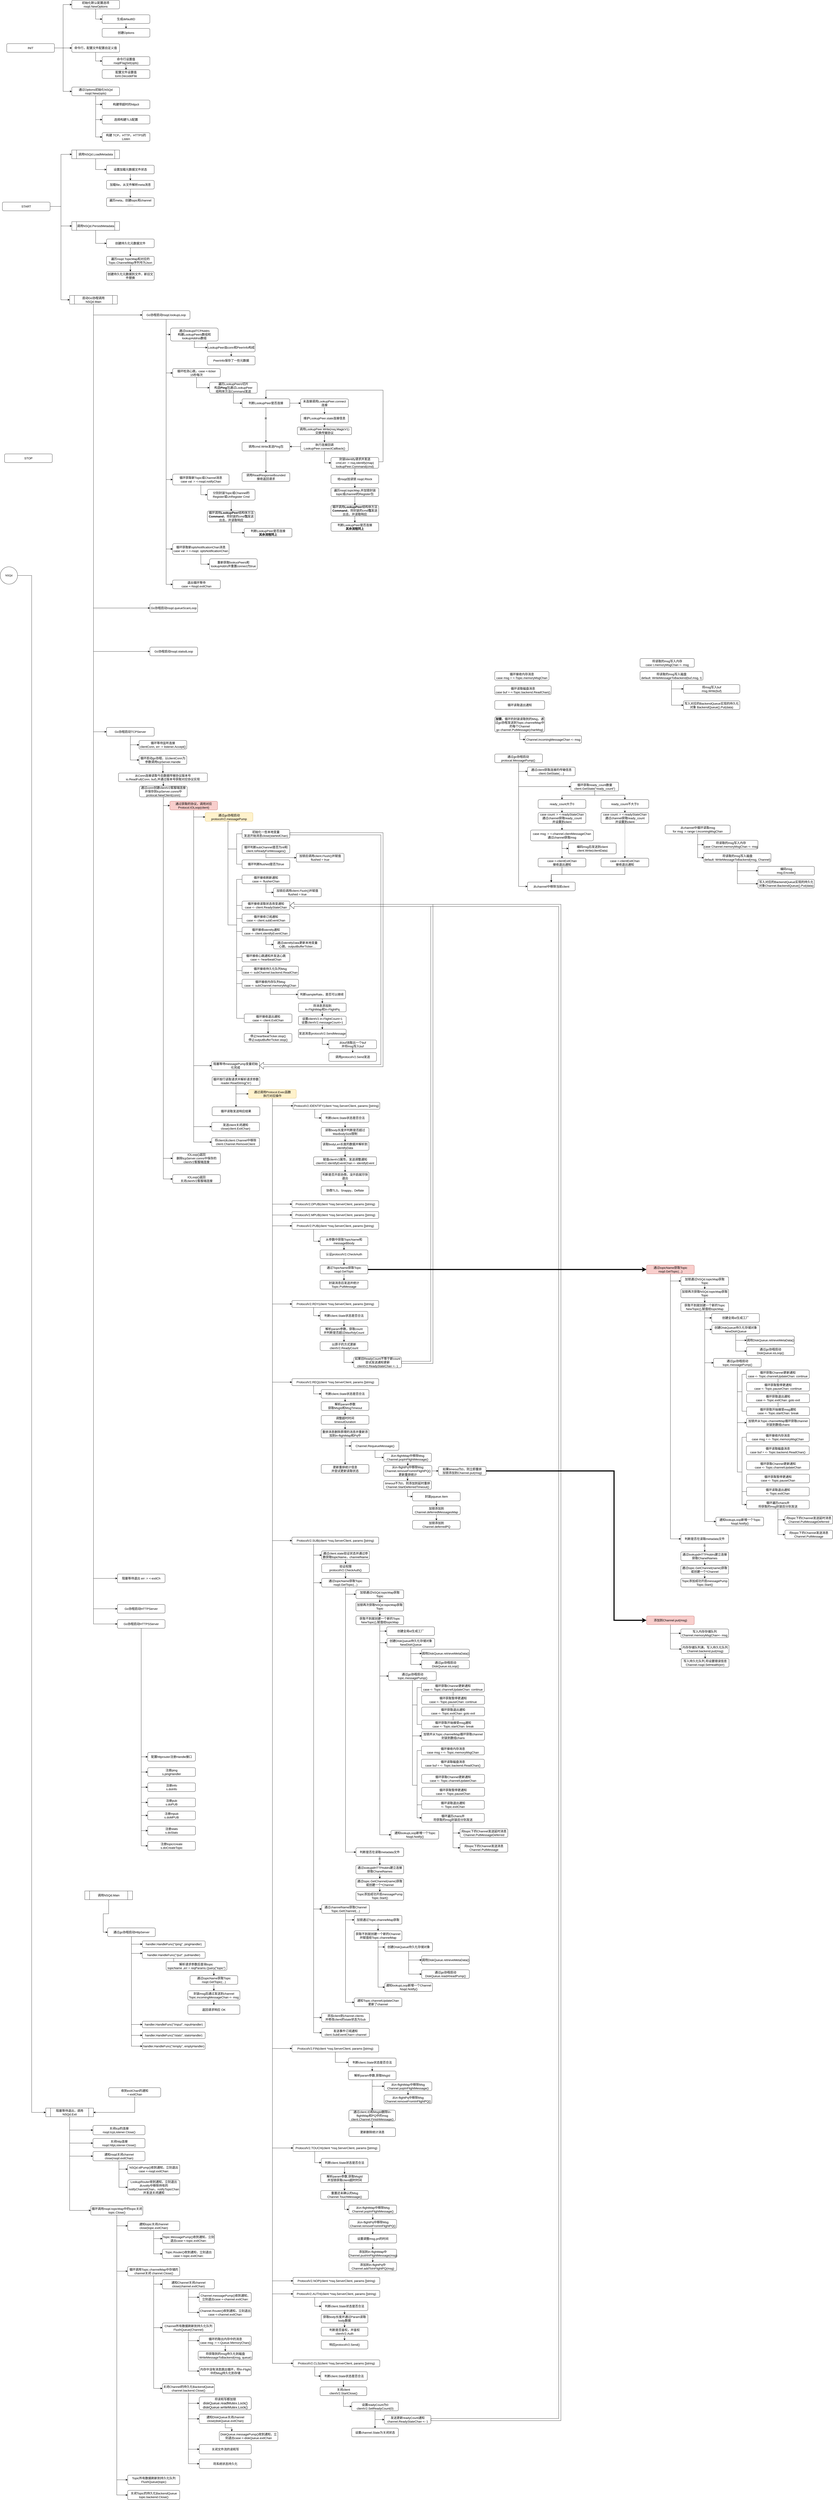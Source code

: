<mxfile version="14.6.13" type="device"><diagram id="7hEg_253HDJYv5q-8juK" name="第 1 页"><mxGraphModel dx="1957" dy="2169" grid="1" gridSize="10" guides="1" tooltips="1" connect="1" arrows="1" fold="1" page="1" pageScale="1" pageWidth="1169" pageHeight="827" math="0" shadow="0"><root><mxCell id="0"/><mxCell id="1" parent="0"/><mxCell id="KyzbYX7xxBmiRF_OMMou-125" style="edgeStyle=orthogonalEdgeStyle;rounded=0;orthogonalLoop=1;jettySize=auto;html=1;exitX=1;exitY=0.5;exitDx=0;exitDy=0;entryX=0;entryY=0.5;entryDx=0;entryDy=0;strokeWidth=1;" parent="1" source="KyzbYX7xxBmiRF_OMMou-1" target="KyzbYX7xxBmiRF_OMMou-11" edge="1"><mxGeometry relative="1" as="geometry"/></mxCell><mxCell id="KyzbYX7xxBmiRF_OMMou-1" value="NSQd" style="ellipse;whiteSpace=wrap;html=1;aspect=fixed;" parent="1" vertex="1"><mxGeometry x="-280" y="1030" width="80" height="80" as="geometry"/></mxCell><mxCell id="VYman0s2FzZJ8pwjPXCy-14" style="edgeStyle=orthogonalEdgeStyle;rounded=0;orthogonalLoop=1;jettySize=auto;html=1;exitX=0.5;exitY=1;exitDx=0;exitDy=0;" parent="1" source="KyzbYX7xxBmiRF_OMMou-6" target="VYman0s2FzZJ8pwjPXCy-13" edge="1"><mxGeometry relative="1" as="geometry"/></mxCell><mxCell id="KyzbYX7xxBmiRF_OMMou-6" value="&lt;font style=&quot;font-size: 14px&quot;&gt;生成defaultID&lt;/font&gt;" style="rounded=1;whiteSpace=wrap;html=1;" parent="1" vertex="1"><mxGeometry x="190" y="-1513" width="220" height="40" as="geometry"/></mxCell><mxCell id="VYman0s2FzZJ8pwjPXCy-12" style="edgeStyle=orthogonalEdgeStyle;rounded=0;orthogonalLoop=1;jettySize=auto;html=1;exitX=0.5;exitY=1;exitDx=0;exitDy=0;entryX=0;entryY=0.5;entryDx=0;entryDy=0;" parent="1" source="KyzbYX7xxBmiRF_OMMou-7" target="KyzbYX7xxBmiRF_OMMou-6" edge="1"><mxGeometry relative="1" as="geometry"/></mxCell><mxCell id="KyzbYX7xxBmiRF_OMMou-7" value="&lt;font style=&quot;font-size: 14px&quot;&gt;初始化默认配置选项nsqd.NewOptions&lt;/font&gt;" style="rounded=1;whiteSpace=wrap;html=1;" parent="1" vertex="1"><mxGeometry x="50" y="-1580" width="220" height="40" as="geometry"/></mxCell><mxCell id="KyzbYX7xxBmiRF_OMMou-23" style="edgeStyle=orthogonalEdgeStyle;rounded=0;orthogonalLoop=1;jettySize=auto;html=1;exitX=0.5;exitY=1;exitDx=0;exitDy=0;entryX=0;entryY=0.5;entryDx=0;entryDy=0;" parent="1" source="KyzbYX7xxBmiRF_OMMou-10" target="KyzbYX7xxBmiRF_OMMou-18" edge="1"><mxGeometry relative="1" as="geometry"/></mxCell><mxCell id="KyzbYX7xxBmiRF_OMMou-10" value="&lt;font style=&quot;font-size: 14px&quot;&gt;调用NSQd.Main&lt;/font&gt;" style="shape=process;whiteSpace=wrap;html=1;backgroundOutline=1;" parent="1" vertex="1"><mxGeometry x="110" y="7130" width="220" height="40" as="geometry"/></mxCell><mxCell id="0RkZaLn4UtDC8KneMeTJ-27" style="edgeStyle=orthogonalEdgeStyle;rounded=0;orthogonalLoop=1;jettySize=auto;html=1;exitX=0.5;exitY=1;exitDx=0;exitDy=0;entryX=0;entryY=0.5;entryDx=0;entryDy=0;" parent="1" source="KyzbYX7xxBmiRF_OMMou-11" target="0RkZaLn4UtDC8KneMeTJ-21" edge="1"><mxGeometry relative="1" as="geometry"/></mxCell><mxCell id="0RkZaLn4UtDC8KneMeTJ-28" style="edgeStyle=orthogonalEdgeStyle;rounded=0;orthogonalLoop=1;jettySize=auto;html=1;exitX=0.5;exitY=1;exitDx=0;exitDy=0;entryX=0;entryY=0.5;entryDx=0;entryDy=0;" parent="1" source="KyzbYX7xxBmiRF_OMMou-11" target="0RkZaLn4UtDC8KneMeTJ-22" edge="1"><mxGeometry relative="1" as="geometry"/></mxCell><mxCell id="0RkZaLn4UtDC8KneMeTJ-29" style="edgeStyle=orthogonalEdgeStyle;rounded=0;orthogonalLoop=1;jettySize=auto;html=1;exitX=0.5;exitY=1;exitDx=0;exitDy=0;entryX=0;entryY=0.5;entryDx=0;entryDy=0;" parent="1" source="KyzbYX7xxBmiRF_OMMou-11" target="0RkZaLn4UtDC8KneMeTJ-23" edge="1"><mxGeometry relative="1" as="geometry"/></mxCell><mxCell id="0RkZaLn4UtDC8KneMeTJ-30" style="edgeStyle=orthogonalEdgeStyle;rounded=0;orthogonalLoop=1;jettySize=auto;html=1;exitX=0.5;exitY=1;exitDx=0;exitDy=0;entryX=0;entryY=0.5;entryDx=0;entryDy=0;" parent="1" source="KyzbYX7xxBmiRF_OMMou-11" target="0RkZaLn4UtDC8KneMeTJ-24" edge="1"><mxGeometry relative="1" as="geometry"/></mxCell><mxCell id="KyzbYX7xxBmiRF_OMMou-11" value="&lt;font style=&quot;font-size: 14px&quot;&gt;阻塞等待退出，调用NSQd.Exit&lt;/font&gt;" style="shape=process;whiteSpace=wrap;html=1;backgroundOutline=1;" parent="1" vertex="1"><mxGeometry x="-70" y="8130" width="220" height="40" as="geometry"/></mxCell><mxCell id="0RkZaLn4UtDC8KneMeTJ-6" style="edgeStyle=orthogonalEdgeStyle;rounded=0;orthogonalLoop=1;jettySize=auto;html=1;exitX=0.5;exitY=1;exitDx=0;exitDy=0;entryX=0;entryY=0.5;entryDx=0;entryDy=0;" parent="1" source="KyzbYX7xxBmiRF_OMMou-18" target="0RkZaLn4UtDC8KneMeTJ-1" edge="1"><mxGeometry relative="1" as="geometry"/></mxCell><mxCell id="0RkZaLn4UtDC8KneMeTJ-7" style="edgeStyle=orthogonalEdgeStyle;rounded=0;orthogonalLoop=1;jettySize=auto;html=1;exitX=0.5;exitY=1;exitDx=0;exitDy=0;entryX=0;entryY=0.25;entryDx=0;entryDy=0;" parent="1" source="KyzbYX7xxBmiRF_OMMou-18" target="0RkZaLn4UtDC8KneMeTJ-2" edge="1"><mxGeometry relative="1" as="geometry"/></mxCell><mxCell id="0RkZaLn4UtDC8KneMeTJ-8" style="edgeStyle=orthogonalEdgeStyle;rounded=0;orthogonalLoop=1;jettySize=auto;html=1;exitX=0.5;exitY=1;exitDx=0;exitDy=0;entryX=0;entryY=0.5;entryDx=0;entryDy=0;" parent="1" source="KyzbYX7xxBmiRF_OMMou-18" target="0RkZaLn4UtDC8KneMeTJ-3" edge="1"><mxGeometry relative="1" as="geometry"/></mxCell><mxCell id="0RkZaLn4UtDC8KneMeTJ-9" style="edgeStyle=orthogonalEdgeStyle;rounded=0;orthogonalLoop=1;jettySize=auto;html=1;exitX=0.5;exitY=1;exitDx=0;exitDy=0;entryX=0;entryY=0.5;entryDx=0;entryDy=0;" parent="1" source="KyzbYX7xxBmiRF_OMMou-18" target="0RkZaLn4UtDC8KneMeTJ-4" edge="1"><mxGeometry relative="1" as="geometry"/></mxCell><mxCell id="0RkZaLn4UtDC8KneMeTJ-10" style="edgeStyle=orthogonalEdgeStyle;rounded=0;orthogonalLoop=1;jettySize=auto;html=1;exitX=0.5;exitY=1;exitDx=0;exitDy=0;entryX=0;entryY=0.5;entryDx=0;entryDy=0;" parent="1" source="KyzbYX7xxBmiRF_OMMou-18" target="0RkZaLn4UtDC8KneMeTJ-5" edge="1"><mxGeometry relative="1" as="geometry"/></mxCell><mxCell id="KyzbYX7xxBmiRF_OMMou-18" value="&lt;span style=&quot;font-size: 14px&quot;&gt;通过go协程启动HttpServer&lt;/span&gt;" style="rounded=1;whiteSpace=wrap;html=1;" parent="1" vertex="1"><mxGeometry x="215" y="7300" width="220" height="40" as="geometry"/></mxCell><mxCell id="KyzbYX7xxBmiRF_OMMou-46" style="edgeStyle=orthogonalEdgeStyle;rounded=0;orthogonalLoop=1;jettySize=auto;html=1;exitX=0.5;exitY=1;exitDx=0;exitDy=0;entryX=0;entryY=0.5;entryDx=0;entryDy=0;" parent="1" source="keCqclPNbwongOpikiMs-11" target="KyzbYX7xxBmiRF_OMMou-44" edge="1"><mxGeometry relative="1" as="geometry"><mxPoint x="785" y="260" as="sourcePoint"/></mxGeometry></mxCell><mxCell id="keCqclPNbwongOpikiMs-19" style="edgeStyle=orthogonalEdgeStyle;rounded=0;orthogonalLoop=1;jettySize=auto;html=1;exitX=0.5;exitY=1;exitDx=0;exitDy=0;entryX=0;entryY=0.5;entryDx=0;entryDy=0;" parent="1" source="KyzbYX7xxBmiRF_OMMou-25" target="KyzbYX7xxBmiRF_OMMou-66" edge="1"><mxGeometry relative="1" as="geometry"/></mxCell><mxCell id="KyzbYX7xxBmiRF_OMMou-25" value="&lt;span style=&quot;font-size: 14px&quot;&gt;循环获取新Topic或Channel消息&lt;br&gt;&lt;/span&gt;&lt;span style=&quot;font-size: 14px&quot;&gt;case val := &amp;lt;-nsqd.notifyChan&lt;/span&gt;" style="rounded=1;whiteSpace=wrap;html=1;" parent="1" vertex="1"><mxGeometry x="515" y="603" width="260" height="50" as="geometry"/></mxCell><mxCell id="KyzbYX7xxBmiRF_OMMou-28" value="&lt;span style=&quot;font-size: 14px&quot;&gt;退出循环等待&lt;br&gt;case &amp;lt;-Nsqd.exitChan&lt;/span&gt;" style="rounded=1;whiteSpace=wrap;html=1;" parent="1" vertex="1"><mxGeometry x="515" y="1091" width="220" height="40" as="geometry"/></mxCell><mxCell id="KyzbYX7xxBmiRF_OMMou-42" style="edgeStyle=orthogonalEdgeStyle;rounded=0;orthogonalLoop=1;jettySize=auto;html=1;exitX=0.5;exitY=1;exitDx=0;exitDy=0;entryX=0.5;entryY=0;entryDx=0;entryDy=0;" parent="1" source="KyzbYX7xxBmiRF_OMMou-36" target="KyzbYX7xxBmiRF_OMMou-37" edge="1"><mxGeometry relative="1" as="geometry"/></mxCell><mxCell id="KyzbYX7xxBmiRF_OMMou-36" value="&lt;span style=&quot;font-size: 14px&quot;&gt;LookupPeer&lt;/span&gt;&lt;span style=&quot;font-size: 14px&quot;&gt;由conn和PeerInfo构成&lt;/span&gt;" style="rounded=1;whiteSpace=wrap;html=1;" parent="1" vertex="1"><mxGeometry x="675" width="220" height="40" as="geometry"/></mxCell><mxCell id="KyzbYX7xxBmiRF_OMMou-37" value="&lt;span style=&quot;font-size: 14px&quot;&gt;PeerInfo保存了一些元数据&lt;/span&gt;" style="rounded=1;whiteSpace=wrap;html=1;" parent="1" vertex="1"><mxGeometry x="675" y="60" width="220" height="40" as="geometry"/></mxCell><mxCell id="keCqclPNbwongOpikiMs-16" style="edgeStyle=orthogonalEdgeStyle;rounded=0;orthogonalLoop=1;jettySize=auto;html=1;exitX=0.5;exitY=1;exitDx=0;exitDy=0;entryX=0;entryY=0.5;entryDx=0;entryDy=0;" parent="1" source="KyzbYX7xxBmiRF_OMMou-44" target="KyzbYX7xxBmiRF_OMMou-48" edge="1"><mxGeometry relative="1" as="geometry"/></mxCell><mxCell id="KyzbYX7xxBmiRF_OMMou-44" value="&lt;span style=&quot;font-size: 14px&quot;&gt;遍历&lt;/span&gt;&lt;span style=&quot;font-size: 14px&quot;&gt;LookupPeers切片&lt;br&gt;&lt;/span&gt;&lt;span style=&quot;font-size: 14px&quot;&gt;构造&lt;/span&gt;&lt;b style=&quot;font-size: 14px&quot;&gt;Ping&lt;/b&gt;&lt;span style=&quot;font-size: 14px&quot;&gt;包&lt;/span&gt;&lt;span style=&quot;font-size: 14px&quot;&gt;通过&lt;/span&gt;&lt;span style=&quot;font-size: 14px&quot;&gt;LookupPeer&lt;/span&gt;&lt;span style=&quot;font-size: 14px&quot;&gt;&lt;br&gt;结构体方法Command发送&lt;br&gt;&lt;/span&gt;" style="rounded=1;whiteSpace=wrap;html=1;" parent="1" vertex="1"><mxGeometry x="685" y="180" width="220" height="50" as="geometry"/></mxCell><mxCell id="KyzbYX7xxBmiRF_OMMou-55" style="edgeStyle=orthogonalEdgeStyle;rounded=0;orthogonalLoop=1;jettySize=auto;html=1;exitX=0.5;exitY=1;exitDx=0;exitDy=0;" parent="1" source="KyzbYX7xxBmiRF_OMMou-48" target="KyzbYX7xxBmiRF_OMMou-52" edge="1"><mxGeometry relative="1" as="geometry"/></mxCell><mxCell id="keCqclPNbwongOpikiMs-17" value="是" style="edgeLabel;html=1;align=center;verticalAlign=middle;resizable=0;points=[];" parent="KyzbYX7xxBmiRF_OMMou-55" vertex="1" connectable="0"><mxGeometry x="-0.388" y="-1" relative="1" as="geometry"><mxPoint as="offset"/></mxGeometry></mxCell><mxCell id="KyzbYX7xxBmiRF_OMMou-57" style="edgeStyle=orthogonalEdgeStyle;rounded=0;orthogonalLoop=1;jettySize=auto;html=1;exitX=1;exitY=0.5;exitDx=0;exitDy=0;entryX=0;entryY=0.5;entryDx=0;entryDy=0;" parent="1" source="KyzbYX7xxBmiRF_OMMou-48" target="KyzbYX7xxBmiRF_OMMou-49" edge="1"><mxGeometry relative="1" as="geometry"/></mxCell><mxCell id="KyzbYX7xxBmiRF_OMMou-48" value="&lt;span style=&quot;font-size: 14px&quot;&gt;判断LookupPeer是否连接&lt;/span&gt;&lt;span style=&quot;color: rgba(0 , 0 , 0 , 0) ; font-family: monospace ; font-size: 0px&quot;&gt;%3CmxGraphModel%3E%3Croot%3E%3CmxCell%20id%3D%220%22%2F%3E%3CmxCell%20id%3D%221%22%20parent%3D%220%22%2F%3E%3CmxCell%20id%3D%222%22%20value%3D%22%26lt%3Bspan%20style%3D%26quot%3Bfont-size%3A%2014px%26quot%3B%26gt%3BProtocolClient%E7%BB%93%E6%9E%84%E5%8C%85%E5%90%ABTCPAddr%E5%8F%A5%E6%9F%84%26lt%3B%2Fspan%26gt%3B%22%20style%3D%22rounded%3D1%3BwhiteSpace%3Dwrap%3Bhtml%3D1%3B%22%20vertex%3D%221%22%20parent%3D%221%22%3E%3CmxGeometry%20x%3D%22720%22%20y%3D%22870%22%20width%3D%22220%22%20height%3D%2240%22%20as%3D%22geometry%22%2F%3E%3C%2FmxCell%3E%3C%2Froot%3E%3C%2FmxGraphModel%3E&lt;/span&gt;" style="rounded=1;whiteSpace=wrap;html=1;" parent="1" vertex="1"><mxGeometry x="835" y="256.25" width="220" height="40" as="geometry"/></mxCell><mxCell id="KyzbYX7xxBmiRF_OMMou-60" style="edgeStyle=orthogonalEdgeStyle;rounded=0;orthogonalLoop=1;jettySize=auto;html=1;exitX=0.5;exitY=1;exitDx=0;exitDy=0;" parent="1" source="KyzbYX7xxBmiRF_OMMou-49" target="KyzbYX7xxBmiRF_OMMou-58" edge="1"><mxGeometry relative="1" as="geometry"/></mxCell><mxCell id="KyzbYX7xxBmiRF_OMMou-49" value="&lt;span style=&quot;font-size: 14px&quot;&gt;未连接调用LookupPeer.connect&lt;br&gt;连接&lt;br&gt;&lt;/span&gt;" style="rounded=1;whiteSpace=wrap;html=1;" parent="1" vertex="1"><mxGeometry x="1105" y="256.25" width="220" height="40" as="geometry"/></mxCell><mxCell id="KyzbYX7xxBmiRF_OMMou-56" style="edgeStyle=orthogonalEdgeStyle;rounded=0;orthogonalLoop=1;jettySize=auto;html=1;exitX=0.5;exitY=1;exitDx=0;exitDy=0;entryX=0.5;entryY=0;entryDx=0;entryDy=0;" parent="1" source="KyzbYX7xxBmiRF_OMMou-52" target="KyzbYX7xxBmiRF_OMMou-53" edge="1"><mxGeometry relative="1" as="geometry"/></mxCell><mxCell id="KyzbYX7xxBmiRF_OMMou-52" value="&lt;span style=&quot;font-size: 14px&quot;&gt;调用cmd.Write发送Ping包&lt;/span&gt;&lt;span style=&quot;color: rgba(0 , 0 , 0 , 0) ; font-family: monospace ; font-size: 0px&quot;&gt;%3CmxGraphModel%3E%3Croot%3E%3CmxCell%20id%3D%220%22%2F%3E%3CmxCell%20id%3D%221%22%20parent%3D%220%22%2F%3E%3CmxCell%20id%3D%222%22%20value%3D%22%26lt%3Bspan%20style%3D%26quot%3Bfont-size%3A%2014px%26quot%3B%26gt%3BProtocolClient%E7%BB%93%E6%9E%84%E5%8C%85%E5%90%ABTCPAddr%E5%8F%A5%E6%9F%84%26lt%3B%2Fspan%26gt%3B%22%20style%3D%22rounded%3D1%3BwhiteSpace%3Dwrap%3Bhtml%3D1%3B%22%20vertex%3D%221%22%20parent%3D%221%22%3E%3CmxGeometry%20x%3D%22720%22%20y%3D%22870%22%20width%3D%22220%22%20height%3D%2240%22%20as%3D%22geometry%22%2F%3E%3C%2FmxCell%3E%3C%2Froot%3E%3C%2FmxGraphModel%3E&lt;/span&gt;" style="rounded=1;whiteSpace=wrap;html=1;" parent="1" vertex="1"><mxGeometry x="835" y="456.25" width="220" height="40" as="geometry"/></mxCell><mxCell id="KyzbYX7xxBmiRF_OMMou-53" value="&lt;span style=&quot;font-size: 14px&quot;&gt;调用ReadResponseBounded&lt;br&gt;接收返回请求&lt;/span&gt;&lt;span style=&quot;color: rgba(0 , 0 , 0 , 0) ; font-family: monospace ; font-size: 0px&quot;&gt;%3CmxGraphModel%3E%3Croot%3E%3CmxCell%20id%3D%220%22%2F%3E%3CmxCell%20id%3D%221%22%20parent%3D%220%22%2F%3E%3CmxCell%20id%3D%222%22%20value%3D%22%26lt%3Bspan%20style%3D%26quot%3Bfont-size%3A%2014px%26quot%3B%26gt%3BProtocolClient%E7%BB%93%E6%9E%84%E5%8C%85%E5%90%ABTCPAddr%E5%8F%A5%E6%9F%84%26lt%3B%2Fspan%26gt%3B%22%20style%3D%22rounded%3D1%3BwhiteSpace%3Dwrap%3Bhtml%3D1%3B%22%20vertex%3D%221%22%20parent%3D%221%22%3E%3CmxGeometry%20x%3D%22720%22%20y%3D%22870%22%20width%3D%22220%22%20height%3D%2240%22%20as%3D%22geometry%22%2F%3E%3C%2FmxCell%3E%3C%2Froot%3E%3C%2FmxGraphModel%3E&lt;/span&gt;" style="rounded=1;whiteSpace=wrap;html=1;" parent="1" vertex="1"><mxGeometry x="835" y="596.25" width="220" height="40" as="geometry"/></mxCell><mxCell id="rwgkO1dIll5MvHyQbv-5-4" style="edgeStyle=orthogonalEdgeStyle;rounded=0;orthogonalLoop=1;jettySize=auto;html=1;exitX=0.5;exitY=1;exitDx=0;exitDy=0;entryX=0.5;entryY=0;entryDx=0;entryDy=0;" parent="1" source="KyzbYX7xxBmiRF_OMMou-58" target="rwgkO1dIll5MvHyQbv-5-3" edge="1"><mxGeometry relative="1" as="geometry"/></mxCell><mxCell id="KyzbYX7xxBmiRF_OMMou-58" value="&lt;span style=&quot;font-size: 14px&quot;&gt;维护LookupPeer.state连接信息&lt;br&gt;&lt;/span&gt;" style="rounded=1;whiteSpace=wrap;html=1;" parent="1" vertex="1"><mxGeometry x="1105" y="326.25" width="220" height="40" as="geometry"/></mxCell><mxCell id="KyzbYX7xxBmiRF_OMMou-64" style="edgeStyle=orthogonalEdgeStyle;rounded=0;orthogonalLoop=1;jettySize=auto;html=1;exitX=0;exitY=0.5;exitDx=0;exitDy=0;entryX=1;entryY=0.5;entryDx=0;entryDy=0;" parent="1" source="KyzbYX7xxBmiRF_OMMou-59" target="KyzbYX7xxBmiRF_OMMou-52" edge="1"><mxGeometry relative="1" as="geometry"/></mxCell><mxCell id="rwgkO1dIll5MvHyQbv-5-8" style="edgeStyle=orthogonalEdgeStyle;rounded=0;orthogonalLoop=1;jettySize=auto;html=1;exitX=0.5;exitY=1;exitDx=0;exitDy=0;entryX=0;entryY=0.5;entryDx=0;entryDy=0;" parent="1" source="KyzbYX7xxBmiRF_OMMou-59" target="rwgkO1dIll5MvHyQbv-5-6" edge="1"><mxGeometry relative="1" as="geometry"/></mxCell><mxCell id="KyzbYX7xxBmiRF_OMMou-59" value="&lt;span style=&quot;font-size: 14px&quot;&gt;执行连接回调&lt;br&gt;LookupPeer.connectCallback()&lt;br&gt;&lt;/span&gt;" style="rounded=1;whiteSpace=wrap;html=1;" parent="1" vertex="1"><mxGeometry x="1105" y="456.25" width="220" height="40" as="geometry"/></mxCell><mxCell id="KyzbYX7xxBmiRF_OMMou-71" style="edgeStyle=orthogonalEdgeStyle;rounded=0;orthogonalLoop=1;jettySize=auto;html=1;exitX=0.5;exitY=1;exitDx=0;exitDy=0;entryX=0.5;entryY=0;entryDx=0;entryDy=0;strokeWidth=1;" parent="1" source="KyzbYX7xxBmiRF_OMMou-66" target="KyzbYX7xxBmiRF_OMMou-67" edge="1"><mxGeometry relative="1" as="geometry"/></mxCell><mxCell id="KyzbYX7xxBmiRF_OMMou-66" value="&lt;span style=&quot;font-size: 14px&quot;&gt;分别封装Topic或Channel的Register或UnRegister Cmd&lt;br&gt;&lt;/span&gt;" style="rounded=1;whiteSpace=wrap;html=1;" parent="1" vertex="1"><mxGeometry x="675" y="673" width="220" height="50" as="geometry"/></mxCell><mxCell id="KyzbYX7xxBmiRF_OMMou-72" style="edgeStyle=orthogonalEdgeStyle;rounded=0;orthogonalLoop=1;jettySize=auto;html=1;exitX=0.5;exitY=1;exitDx=0;exitDy=0;entryX=0;entryY=0.5;entryDx=0;entryDy=0;strokeWidth=1;" parent="1" source="KyzbYX7xxBmiRF_OMMou-67" target="KyzbYX7xxBmiRF_OMMou-68" edge="1"><mxGeometry relative="1" as="geometry"/></mxCell><mxCell id="KyzbYX7xxBmiRF_OMMou-67" value="&lt;span style=&quot;font-size: 14px&quot;&gt;循环调用&lt;b&gt;LookupPeer&lt;/b&gt;结构体方法&lt;b&gt;Command&lt;/b&gt;，将封装的cmd&lt;b&gt;包&lt;/b&gt;发送出去，并读取响应&lt;/span&gt;" style="rounded=1;whiteSpace=wrap;html=1;" parent="1" vertex="1"><mxGeometry x="675" y="773" width="220" height="50" as="geometry"/></mxCell><mxCell id="KyzbYX7xxBmiRF_OMMou-68" value="&lt;span style=&quot;font-size: 14px&quot;&gt;判断LookupPeer是否连接&lt;br&gt;&lt;b&gt;其余流程同上&lt;/b&gt;&lt;/span&gt;&lt;span style=&quot;color: rgba(0 , 0 , 0 , 0) ; font-family: monospace ; font-size: 0px&quot;&gt;%3CmxGraphModel%3E%3Croot%3E%3CmxCell%20id%3D%220%22%2F%3E%3CmxCell%20id%3D%221%22%20parent%3D%220%22%2F%3E%3CmxCell%20id%3D%222%22%20value%3D%22%26lt%3Bspan%20style%3D%26quot%3Bfont-size%3A%2014px%26quot%3B%26gt%3BProtocolClient%E7%BB%93%E6%9E%84%E5%8C%85%E5%90%ABTCPAddr%E5%8F%A5%E6%9F%84%26lt%3B%2Fspan%26gt%3B%22%20style%3D%22rounded%3D1%3BwhiteSpace%3Dwrap%3Bhtml%3D1%3B%22%20vertex%3D%221%22%20parent%3D%221%22%3E%3CmxGeometry%20x%3D%22720%22%20y%3D%22870%22%20width%3D%22220%22%20height%3D%2240%22%20as%3D%22geometry%22%2F%3E%3C%2FmxCell%3E%3C%2Froot%3E%3C%2FmxGraphModel%3E&lt;/span&gt;" style="rounded=1;whiteSpace=wrap;html=1;" parent="1" vertex="1"><mxGeometry x="845" y="853" width="220" height="40" as="geometry"/></mxCell><mxCell id="KyzbYX7xxBmiRF_OMMou-83" style="edgeStyle=orthogonalEdgeStyle;rounded=0;orthogonalLoop=1;jettySize=auto;html=1;exitX=0.5;exitY=1;exitDx=0;exitDy=0;entryX=0.5;entryY=0;entryDx=0;entryDy=0;strokeWidth=1;" parent="1" source="KyzbYX7xxBmiRF_OMMou-80" target="KyzbYX7xxBmiRF_OMMou-81" edge="1"><mxGeometry relative="1" as="geometry"/></mxCell><mxCell id="KyzbYX7xxBmiRF_OMMou-80" value="&lt;span style=&quot;font-size: 14px&quot;&gt;给nsqd加读锁 nsqd.Rlock&lt;/span&gt;" style="rounded=1;whiteSpace=wrap;html=1;" parent="1" vertex="1"><mxGeometry x="1245" y="606.25" width="220" height="40" as="geometry"/></mxCell><mxCell id="rwgkO1dIll5MvHyQbv-5-12" style="edgeStyle=orthogonalEdgeStyle;rounded=0;orthogonalLoop=1;jettySize=auto;html=1;exitX=0.5;exitY=1;exitDx=0;exitDy=0;" parent="1" source="KyzbYX7xxBmiRF_OMMou-81" target="rwgkO1dIll5MvHyQbv-5-11" edge="1"><mxGeometry relative="1" as="geometry"/></mxCell><mxCell id="KyzbYX7xxBmiRF_OMMou-81" value="&lt;span style=&quot;font-size: 14px&quot;&gt;遍历nsqd.topicMap,并加锁封装topic或channel的Register包&lt;br&gt;&lt;/span&gt;" style="rounded=1;whiteSpace=wrap;html=1;" parent="1" vertex="1"><mxGeometry x="1245" y="666.25" width="220" height="40" as="geometry"/></mxCell><mxCell id="KyzbYX7xxBmiRF_OMMou-85" value="&lt;span style=&quot;font-size: 14px&quot;&gt;判断LookupPeer是否连接&lt;br&gt;&lt;b&gt;其余流程同上&lt;/b&gt;&lt;/span&gt;&lt;span style=&quot;color: rgba(0 , 0 , 0 , 0) ; font-family: monospace ; font-size: 0px&quot;&gt;%3CmxGraphModel%3E%3Croot%3E%3CmxCell%20id%3D%220%22%2F%3E%3CmxCell%20id%3D%221%22%20parent%3D%220%22%2F%3E%3CmxCell%20id%3D%222%22%20value%3D%22%26lt%3Bspan%20style%3D%26quot%3Bfont-size%3A%2014px%26quot%3B%26gt%3BProtocolClient%E7%BB%93%E6%9E%84%E5%8C%85%E5%90%ABTCPAddr%E5%8F%A5%E6%9F%84%26lt%3B%2Fspan%26gt%3B%22%20style%3D%22rounded%3D1%3BwhiteSpace%3Dwrap%3Bhtml%3D1%3B%22%20vertex%3D%221%22%20parent%3D%221%22%3E%3CmxGeometry%20x%3D%22720%22%20y%3D%22870%22%20width%3D%22220%22%20height%3D%2240%22%20as%3D%22geometry%22%2F%3E%3C%2FmxCell%3E%3C%2Froot%3E%3C%2FmxGraphModel%3E&lt;/span&gt;" style="rounded=1;whiteSpace=wrap;html=1;" parent="1" vertex="1"><mxGeometry x="1245" y="826.25" width="220" height="40" as="geometry"/></mxCell><mxCell id="KyzbYX7xxBmiRF_OMMou-108" style="edgeStyle=orthogonalEdgeStyle;rounded=0;orthogonalLoop=1;jettySize=auto;html=1;exitX=0.5;exitY=1;exitDx=0;exitDy=0;entryX=0;entryY=0.5;entryDx=0;entryDy=0;strokeWidth=1;" parent="1" source="KyzbYX7xxBmiRF_OMMou-99" target="KyzbYX7xxBmiRF_OMMou-103" edge="1"><mxGeometry relative="1" as="geometry"/></mxCell><mxCell id="KyzbYX7xxBmiRF_OMMou-110" style="edgeStyle=orthogonalEdgeStyle;rounded=0;orthogonalLoop=1;jettySize=auto;html=1;exitX=0.5;exitY=1;exitDx=0;exitDy=0;entryX=0;entryY=0.5;entryDx=0;entryDy=0;strokeWidth=1;" parent="1" source="KyzbYX7xxBmiRF_OMMou-99" target="KyzbYX7xxBmiRF_OMMou-105" edge="1"><mxGeometry relative="1" as="geometry"/></mxCell><mxCell id="keCqclPNbwongOpikiMs-118" style="edgeStyle=orthogonalEdgeStyle;rounded=0;orthogonalLoop=1;jettySize=auto;html=1;exitX=0.5;exitY=1;exitDx=0;exitDy=0;entryX=0;entryY=0.5;entryDx=0;entryDy=0;endArrow=classic;endFill=1;" parent="1" source="KyzbYX7xxBmiRF_OMMou-99" target="keCqclPNbwongOpikiMs-114" edge="1"><mxGeometry relative="1" as="geometry"/></mxCell><mxCell id="keCqclPNbwongOpikiMs-119" style="edgeStyle=orthogonalEdgeStyle;rounded=0;orthogonalLoop=1;jettySize=auto;html=1;exitX=0.5;exitY=1;exitDx=0;exitDy=0;entryX=0;entryY=0.5;entryDx=0;entryDy=0;endArrow=classic;endFill=1;" parent="1" source="KyzbYX7xxBmiRF_OMMou-99" target="keCqclPNbwongOpikiMs-113" edge="1"><mxGeometry relative="1" as="geometry"/></mxCell><mxCell id="keCqclPNbwongOpikiMs-120" style="edgeStyle=orthogonalEdgeStyle;rounded=0;orthogonalLoop=1;jettySize=auto;html=1;exitX=0.5;exitY=1;exitDx=0;exitDy=0;entryX=0;entryY=0.5;entryDx=0;entryDy=0;endArrow=classic;endFill=1;" parent="1" source="KyzbYX7xxBmiRF_OMMou-99" target="keCqclPNbwongOpikiMs-112" edge="1"><mxGeometry relative="1" as="geometry"/></mxCell><mxCell id="keCqclPNbwongOpikiMs-121" style="edgeStyle=orthogonalEdgeStyle;rounded=0;orthogonalLoop=1;jettySize=auto;html=1;exitX=0.5;exitY=1;exitDx=0;exitDy=0;entryX=0;entryY=0.5;entryDx=0;entryDy=0;endArrow=classic;endFill=1;" parent="1" source="KyzbYX7xxBmiRF_OMMou-99" target="keCqclPNbwongOpikiMs-111" edge="1"><mxGeometry relative="1" as="geometry"/></mxCell><mxCell id="keCqclPNbwongOpikiMs-122" style="edgeStyle=orthogonalEdgeStyle;rounded=0;orthogonalLoop=1;jettySize=auto;html=1;exitX=0.5;exitY=1;exitDx=0;exitDy=0;entryX=0;entryY=0.5;entryDx=0;entryDy=0;endArrow=classic;endFill=1;" parent="1" source="KyzbYX7xxBmiRF_OMMou-99" target="keCqclPNbwongOpikiMs-110" edge="1"><mxGeometry relative="1" as="geometry"/></mxCell><mxCell id="keCqclPNbwongOpikiMs-124" style="edgeStyle=orthogonalEdgeStyle;rounded=0;orthogonalLoop=1;jettySize=auto;html=1;exitX=0.5;exitY=1;exitDx=0;exitDy=0;entryX=0;entryY=0.5;entryDx=0;entryDy=0;endArrow=classic;endFill=1;" parent="1" source="KyzbYX7xxBmiRF_OMMou-99" target="keCqclPNbwongOpikiMs-108" edge="1"><mxGeometry relative="1" as="geometry"/></mxCell><mxCell id="keCqclPNbwongOpikiMs-125" style="edgeStyle=orthogonalEdgeStyle;rounded=0;orthogonalLoop=1;jettySize=auto;html=1;exitX=0.5;exitY=1;exitDx=0;exitDy=0;entryX=0;entryY=0.5;entryDx=0;entryDy=0;endArrow=classic;endFill=1;" parent="1" source="KyzbYX7xxBmiRF_OMMou-99" target="keCqclPNbwongOpikiMs-107" edge="1"><mxGeometry relative="1" as="geometry"/></mxCell><mxCell id="keCqclPNbwongOpikiMs-126" style="edgeStyle=orthogonalEdgeStyle;rounded=0;orthogonalLoop=1;jettySize=auto;html=1;exitX=0.5;exitY=1;exitDx=0;exitDy=0;entryX=0;entryY=0.5;entryDx=0;entryDy=0;endArrow=classic;endFill=1;" parent="1" source="KyzbYX7xxBmiRF_OMMou-99" target="keCqclPNbwongOpikiMs-117" edge="1"><mxGeometry relative="1" as="geometry"/></mxCell><mxCell id="keCqclPNbwongOpikiMs-127" style="edgeStyle=orthogonalEdgeStyle;rounded=0;orthogonalLoop=1;jettySize=auto;html=1;exitX=0.5;exitY=1;exitDx=0;exitDy=0;entryX=0;entryY=0.5;entryDx=0;entryDy=0;endArrow=classic;endFill=1;" parent="1" source="KyzbYX7xxBmiRF_OMMou-99" target="keCqclPNbwongOpikiMs-116" edge="1"><mxGeometry relative="1" as="geometry"/></mxCell><mxCell id="keCqclPNbwongOpikiMs-128" style="edgeStyle=orthogonalEdgeStyle;rounded=0;orthogonalLoop=1;jettySize=auto;html=1;exitX=0.5;exitY=1;exitDx=0;exitDy=0;entryX=0;entryY=0.5;entryDx=0;entryDy=0;endArrow=classic;endFill=1;" parent="1" source="KyzbYX7xxBmiRF_OMMou-99" target="keCqclPNbwongOpikiMs-115" edge="1"><mxGeometry relative="1" as="geometry"/></mxCell><mxCell id="KyzbYX7xxBmiRF_OMMou-99" value="&lt;span style=&quot;font-size: 14px&quot;&gt;通过调用Protocol.Exec函数&lt;br&gt;执行对应操作&lt;br&gt;&lt;/span&gt;" style="rounded=1;whiteSpace=wrap;html=1;fillColor=#fff2cc;strokeColor=#d6b656;" parent="1" vertex="1"><mxGeometry x="865" y="3438" width="220" height="40" as="geometry"/></mxCell><mxCell id="VcyfvPzLj1acYuURIS1f-58" style="edgeStyle=orthogonalEdgeStyle;rounded=0;orthogonalLoop=1;jettySize=auto;html=1;exitX=0.25;exitY=1;exitDx=0;exitDy=0;entryX=0;entryY=0.5;entryDx=0;entryDy=0;strokeWidth=1;" edge="1" parent="1" source="KyzbYX7xxBmiRF_OMMou-103" target="KyzbYX7xxBmiRF_OMMou-113"><mxGeometry relative="1" as="geometry"/></mxCell><mxCell id="VcyfvPzLj1acYuURIS1f-59" style="edgeStyle=orthogonalEdgeStyle;rounded=0;orthogonalLoop=1;jettySize=auto;html=1;exitX=0.25;exitY=1;exitDx=0;exitDy=0;entryX=0;entryY=0.5;entryDx=0;entryDy=0;strokeWidth=1;" edge="1" parent="1" source="KyzbYX7xxBmiRF_OMMou-103" target="KyzbYX7xxBmiRF_OMMou-116"><mxGeometry relative="1" as="geometry"/></mxCell><mxCell id="VcyfvPzLj1acYuURIS1f-60" style="edgeStyle=orthogonalEdgeStyle;rounded=0;orthogonalLoop=1;jettySize=auto;html=1;exitX=0.25;exitY=1;exitDx=0;exitDy=0;entryX=0;entryY=0.5;entryDx=0;entryDy=0;strokeWidth=1;" edge="1" parent="1" source="KyzbYX7xxBmiRF_OMMou-103" target="KyzbYX7xxBmiRF_OMMou-117"><mxGeometry relative="1" as="geometry"/></mxCell><mxCell id="VcyfvPzLj1acYuURIS1f-61" style="edgeStyle=orthogonalEdgeStyle;rounded=0;orthogonalLoop=1;jettySize=auto;html=1;exitX=0.25;exitY=1;exitDx=0;exitDy=0;entryX=0;entryY=0.5;entryDx=0;entryDy=0;strokeWidth=1;" edge="1" parent="1" source="KyzbYX7xxBmiRF_OMMou-103" target="fW7V3kxy76CjrxeGgfWZ-26"><mxGeometry relative="1" as="geometry"/></mxCell><mxCell id="VcyfvPzLj1acYuURIS1f-62" style="edgeStyle=orthogonalEdgeStyle;rounded=0;orthogonalLoop=1;jettySize=auto;html=1;exitX=0.25;exitY=1;exitDx=0;exitDy=0;entryX=0;entryY=0.5;entryDx=0;entryDy=0;strokeWidth=1;" edge="1" parent="1" source="KyzbYX7xxBmiRF_OMMou-103" target="keCqclPNbwongOpikiMs-85"><mxGeometry relative="1" as="geometry"/></mxCell><mxCell id="KyzbYX7xxBmiRF_OMMou-103" value="&lt;span style=&quot;font-size: 14px&quot;&gt;ProtocolV2.SUB(client *nsq.ServerClient, params []string)&lt;/span&gt;" style="rounded=1;whiteSpace=wrap;html=1;" parent="1" vertex="1"><mxGeometry x="1065" y="5500" width="400" height="32" as="geometry"/></mxCell><mxCell id="fW7V3kxy76CjrxeGgfWZ-75" style="edgeStyle=orthogonalEdgeStyle;rounded=0;orthogonalLoop=1;jettySize=auto;html=1;exitX=0.5;exitY=1;exitDx=0;exitDy=0;entryX=0;entryY=0.5;entryDx=0;entryDy=0;" parent="1" source="KyzbYX7xxBmiRF_OMMou-105" target="fW7V3kxy76CjrxeGgfWZ-66" edge="1"><mxGeometry relative="1" as="geometry"/></mxCell><mxCell id="KyzbYX7xxBmiRF_OMMou-105" value="&lt;span style=&quot;font-size: 14px&quot;&gt;ProtocolV2.FIN(client *nsq.ServerClient, params []string)&lt;/span&gt;" style="rounded=1;whiteSpace=wrap;html=1;" parent="1" vertex="1"><mxGeometry x="1065" y="7839.5" width="400" height="32" as="geometry"/></mxCell><mxCell id="keCqclPNbwongOpikiMs-33" style="edgeStyle=orthogonalEdgeStyle;rounded=0;orthogonalLoop=1;jettySize=auto;html=1;exitX=0.5;exitY=1;exitDx=0;exitDy=0;entryX=0.5;entryY=0;entryDx=0;entryDy=0;" parent="1" source="KyzbYX7xxBmiRF_OMMou-113" target="keCqclPNbwongOpikiMs-32" edge="1"><mxGeometry relative="1" as="geometry"/></mxCell><mxCell id="KyzbYX7xxBmiRF_OMMou-113" value="&lt;span style=&quot;font-size: 14px&quot;&gt;通过client.state验证状态并通过参数获取topicName，channelName&lt;br&gt;&lt;/span&gt;" style="rounded=1;whiteSpace=wrap;html=1;" parent="1" vertex="1"><mxGeometry x="1202" y="5563" width="220" height="40" as="geometry"/></mxCell><mxCell id="KyzbYX7xxBmiRF_OMMou-130" style="edgeStyle=orthogonalEdgeStyle;rounded=0;orthogonalLoop=1;jettySize=auto;html=1;exitX=0.5;exitY=1;exitDx=0;exitDy=0;entryX=0;entryY=0.5;entryDx=0;entryDy=0;strokeWidth=1;" parent="1" source="KyzbYX7xxBmiRF_OMMou-116" target="KyzbYX7xxBmiRF_OMMou-129" edge="1"><mxGeometry relative="1" as="geometry"/></mxCell><mxCell id="keCqclPNbwongOpikiMs-82" style="edgeStyle=orthogonalEdgeStyle;rounded=0;orthogonalLoop=1;jettySize=auto;html=1;exitX=0.5;exitY=1;exitDx=0;exitDy=0;entryX=0;entryY=0.5;entryDx=0;entryDy=0;endArrow=classic;endFill=1;" parent="1" source="KyzbYX7xxBmiRF_OMMou-116" target="KyzbYX7xxBmiRF_OMMou-137" edge="1"><mxGeometry relative="1" as="geometry"/></mxCell><mxCell id="KyzbYX7xxBmiRF_OMMou-116" value="&lt;span style=&quot;font-size: 14px&quot;&gt;通过topicName获取Topic&lt;/span&gt;&lt;br&gt;&lt;span style=&quot;font-size: 14px&quot;&gt;nsqd.GetTopic(...)&lt;/span&gt;" style="rounded=1;whiteSpace=wrap;html=1;" parent="1" vertex="1"><mxGeometry x="1202" y="5690" width="220" height="40" as="geometry"/></mxCell><mxCell id="KyzbYX7xxBmiRF_OMMou-159" style="edgeStyle=orthogonalEdgeStyle;rounded=0;orthogonalLoop=1;jettySize=auto;html=1;exitX=0.5;exitY=1;exitDx=0;exitDy=0;entryX=0;entryY=0.5;entryDx=0;entryDy=0;shadow=0;strokeWidth=1;fillColor=none;" parent="1" source="KyzbYX7xxBmiRF_OMMou-117" target="KyzbYX7xxBmiRF_OMMou-158" edge="1"><mxGeometry relative="1" as="geometry"/></mxCell><mxCell id="KyzbYX7xxBmiRF_OMMou-164" style="edgeStyle=orthogonalEdgeStyle;rounded=0;orthogonalLoop=1;jettySize=auto;html=1;exitX=0.5;exitY=1;exitDx=0;exitDy=0;entryX=0;entryY=0.5;entryDx=0;entryDy=0;shadow=0;strokeWidth=1;fillColor=none;" parent="1" source="KyzbYX7xxBmiRF_OMMou-117" target="KyzbYX7xxBmiRF_OMMou-163" edge="1"><mxGeometry relative="1" as="geometry"/></mxCell><mxCell id="KyzbYX7xxBmiRF_OMMou-117" value="&lt;span style=&quot;font-size: 14px&quot;&gt;通过channelName获取Channel&lt;/span&gt;&lt;br&gt;&lt;span style=&quot;font-size: 14px&quot;&gt;Topic.GetChannel(...)&lt;/span&gt;" style="rounded=1;whiteSpace=wrap;html=1;" parent="1" vertex="1"><mxGeometry x="1202" y="7193" width="220" height="40" as="geometry"/></mxCell><mxCell id="fW7V3kxy76CjrxeGgfWZ-31" style="edgeStyle=orthogonalEdgeStyle;rounded=0;orthogonalLoop=1;jettySize=auto;html=1;exitX=0.5;exitY=1;exitDx=0;exitDy=0;entryX=0;entryY=0.5;entryDx=0;entryDy=0;" parent="1" source="KyzbYX7xxBmiRF_OMMou-127" target="fW7V3kxy76CjrxeGgfWZ-28" edge="1"><mxGeometry relative="1" as="geometry"/></mxCell><mxCell id="fW7V3kxy76CjrxeGgfWZ-32" style="edgeStyle=orthogonalEdgeStyle;rounded=0;orthogonalLoop=1;jettySize=auto;html=1;exitX=0.5;exitY=1;exitDx=0;exitDy=0;entryX=0;entryY=0.5;entryDx=0;entryDy=0;" parent="1" source="KyzbYX7xxBmiRF_OMMou-127" target="fW7V3kxy76CjrxeGgfWZ-29" edge="1"><mxGeometry relative="1" as="geometry"/></mxCell><mxCell id="fW7V3kxy76CjrxeGgfWZ-55" style="edgeStyle=orthogonalEdgeStyle;rounded=0;orthogonalLoop=1;jettySize=auto;html=1;exitX=0.5;exitY=1;exitDx=0;exitDy=0;entryX=0;entryY=0.5;entryDx=0;entryDy=0;" parent="1" source="KyzbYX7xxBmiRF_OMMou-127" target="fW7V3kxy76CjrxeGgfWZ-52" edge="1"><mxGeometry relative="1" as="geometry"/></mxCell><mxCell id="KyzbYX7xxBmiRF_OMMou-127" value="&lt;span style=&quot;font-size: 14px&quot;&gt;通过go协程启动&amp;nbsp;&lt;/span&gt;&lt;br&gt;&lt;span style=&quot;font-size: 14px&quot;&gt;protocal.MessagePump()&amp;nbsp;&lt;/span&gt;" style="rounded=1;whiteSpace=wrap;html=1;" parent="1" vertex="1"><mxGeometry x="2000" y="1892.5" width="220" height="40" as="geometry"/></mxCell><mxCell id="keCqclPNbwongOpikiMs-39" style="edgeStyle=orthogonalEdgeStyle;rounded=0;orthogonalLoop=1;jettySize=auto;html=1;exitX=0.5;exitY=1;exitDx=0;exitDy=0;entryX=0.5;entryY=0;entryDx=0;entryDy=0;" parent="1" source="KyzbYX7xxBmiRF_OMMou-129" target="keCqclPNbwongOpikiMs-37" edge="1"><mxGeometry relative="1" as="geometry"/></mxCell><mxCell id="KyzbYX7xxBmiRF_OMMou-129" value="&lt;span style=&quot;font-size: 14px&quot;&gt;加锁通过NSQd.topicMap获取&lt;br&gt;Topic&lt;br&gt;&lt;/span&gt;" style="rounded=1;whiteSpace=wrap;html=1;" parent="1" vertex="1"><mxGeometry x="1360" y="5743" width="220" height="40" as="geometry"/></mxCell><mxCell id="KyzbYX7xxBmiRF_OMMou-138" style="edgeStyle=orthogonalEdgeStyle;rounded=0;orthogonalLoop=1;jettySize=auto;html=1;exitX=0.5;exitY=1;exitDx=0;exitDy=0;entryX=0;entryY=0.5;entryDx=0;entryDy=0;strokeWidth=1;" parent="1" source="KyzbYX7xxBmiRF_OMMou-131" target="KyzbYX7xxBmiRF_OMMou-135" edge="1"><mxGeometry relative="1" as="geometry"/></mxCell><mxCell id="keCqclPNbwongOpikiMs-38" style="edgeStyle=orthogonalEdgeStyle;rounded=0;orthogonalLoop=1;jettySize=auto;html=1;exitX=0.5;exitY=1;exitDx=0;exitDy=0;entryX=0;entryY=0.5;entryDx=0;entryDy=0;" parent="1" source="KyzbYX7xxBmiRF_OMMou-131" target="KyzbYX7xxBmiRF_OMMou-133" edge="1"><mxGeometry relative="1" as="geometry"/></mxCell><mxCell id="keCqclPNbwongOpikiMs-47" style="edgeStyle=orthogonalEdgeStyle;rounded=0;orthogonalLoop=1;jettySize=auto;html=1;entryX=0;entryY=0.5;entryDx=0;entryDy=0;" parent="1" source="KyzbYX7xxBmiRF_OMMou-131" target="keCqclPNbwongOpikiMs-46" edge="1"><mxGeometry relative="1" as="geometry"/></mxCell><mxCell id="keCqclPNbwongOpikiMs-81" style="edgeStyle=orthogonalEdgeStyle;rounded=0;orthogonalLoop=1;jettySize=auto;html=1;exitX=0.5;exitY=1;exitDx=0;exitDy=0;entryX=0;entryY=0.5;entryDx=0;entryDy=0;endArrow=classic;endFill=1;" parent="1" source="KyzbYX7xxBmiRF_OMMou-131" target="keCqclPNbwongOpikiMs-80" edge="1"><mxGeometry relative="1" as="geometry"/></mxCell><mxCell id="KyzbYX7xxBmiRF_OMMou-131" value="&lt;span style=&quot;font-size: 14px&quot;&gt;获取不到就创建一个新的Topic&lt;br&gt;NewTopic(),赋值给topicMap&lt;br&gt;&lt;/span&gt;" style="rounded=1;whiteSpace=wrap;html=1;" parent="1" vertex="1"><mxGeometry x="1360" y="5863" width="220" height="40" as="geometry"/></mxCell><mxCell id="KyzbYX7xxBmiRF_OMMou-143" style="edgeStyle=orthogonalEdgeStyle;rounded=0;orthogonalLoop=1;jettySize=auto;html=1;exitX=0.5;exitY=1;exitDx=0;exitDy=0;entryX=0;entryY=0.5;entryDx=0;entryDy=0;strokeWidth=1;" parent="1" source="KyzbYX7xxBmiRF_OMMou-133" target="KyzbYX7xxBmiRF_OMMou-141" edge="1"><mxGeometry relative="1" as="geometry"/></mxCell><mxCell id="KyzbYX7xxBmiRF_OMMou-144" style="edgeStyle=orthogonalEdgeStyle;rounded=0;orthogonalLoop=1;jettySize=auto;html=1;exitX=0.5;exitY=1;exitDx=0;exitDy=0;entryX=0;entryY=0.5;entryDx=0;entryDy=0;strokeWidth=1;" parent="1" source="KyzbYX7xxBmiRF_OMMou-133" target="KyzbYX7xxBmiRF_OMMou-142" edge="1"><mxGeometry relative="1" as="geometry"/></mxCell><mxCell id="KyzbYX7xxBmiRF_OMMou-133" value="&lt;span style=&quot;font-size: 14px&quot;&gt;创建DIskQueue持久化存储对象&lt;br&gt;NewDisKQueue&lt;br&gt;&lt;/span&gt;" style="rounded=1;whiteSpace=wrap;html=1;" parent="1" vertex="1"><mxGeometry x="1503" y="5966.25" width="220" height="40" as="geometry"/></mxCell><mxCell id="keCqclPNbwongOpikiMs-55" style="edgeStyle=orthogonalEdgeStyle;rounded=0;orthogonalLoop=1;jettySize=auto;html=1;exitX=0.5;exitY=1;exitDx=0;exitDy=0;entryX=0;entryY=0.5;entryDx=0;entryDy=0;" parent="1" source="KyzbYX7xxBmiRF_OMMou-135" target="keCqclPNbwongOpikiMs-54" edge="1"><mxGeometry relative="1" as="geometry"/></mxCell><mxCell id="keCqclPNbwongOpikiMs-75" style="edgeStyle=orthogonalEdgeStyle;rounded=0;orthogonalLoop=1;jettySize=auto;html=1;exitX=0.5;exitY=1;exitDx=0;exitDy=0;entryX=0;entryY=0.5;entryDx=0;entryDy=0;endArrow=none;endFill=0;" parent="1" source="KyzbYX7xxBmiRF_OMMou-135" target="fW7V3kxy76CjrxeGgfWZ-4" edge="1"><mxGeometry relative="1" as="geometry"><Array as="points"><mxPoint x="1621" y="6643"/><mxPoint x="1642" y="6643"/><mxPoint x="1642" y="6733"/></Array></mxGeometry></mxCell><mxCell id="KyzbYX7xxBmiRF_OMMou-135" value="&lt;span style=&quot;font-size: 14px&quot;&gt;通过go协程启动topic.messagePump()&lt;br&gt;&lt;/span&gt;" style="rounded=1;whiteSpace=wrap;html=1;" parent="1" vertex="1"><mxGeometry x="1510.5" y="6119.75" width="220" height="40" as="geometry"/></mxCell><mxCell id="keCqclPNbwongOpikiMs-42" style="edgeStyle=orthogonalEdgeStyle;rounded=0;orthogonalLoop=1;jettySize=auto;html=1;exitX=0.5;exitY=1;exitDx=0;exitDy=0;" parent="1" source="KyzbYX7xxBmiRF_OMMou-137" target="keCqclPNbwongOpikiMs-41" edge="1"><mxGeometry relative="1" as="geometry"/></mxCell><mxCell id="keCqclPNbwongOpikiMs-43" value="否" style="edgeLabel;html=1;align=center;verticalAlign=middle;resizable=0;points=[];" parent="keCqclPNbwongOpikiMs-42" vertex="1" connectable="0"><mxGeometry x="-0.467" y="-1" relative="1" as="geometry"><mxPoint as="offset"/></mxGeometry></mxCell><mxCell id="KyzbYX7xxBmiRF_OMMou-137" value="&lt;span style=&quot;font-size: 14px&quot;&gt;判断是否在读取metadata文件&lt;/span&gt;" style="rounded=1;whiteSpace=wrap;html=1;" parent="1" vertex="1"><mxGeometry x="1360" y="6931" width="220" height="40" as="geometry"/></mxCell><mxCell id="KyzbYX7xxBmiRF_OMMou-141" value="&lt;span style=&quot;font-size: 14px&quot;&gt;调用DiskQueue.retrieveMetaData()&lt;br&gt;&lt;/span&gt;" style="rounded=1;whiteSpace=wrap;html=1;" parent="1" vertex="1"><mxGeometry x="1663" y="6016.25" width="220" height="40" as="geometry"/></mxCell><mxCell id="KyzbYX7xxBmiRF_OMMou-142" value="&lt;span style=&quot;font-size: 14px&quot;&gt;通过go协程启动DiskQueue.ioLoop()&lt;br&gt;&lt;/span&gt;" style="rounded=1;whiteSpace=wrap;html=1;" parent="1" vertex="1"><mxGeometry x="1663" y="6066.25" width="220" height="40" as="geometry"/></mxCell><mxCell id="keCqclPNbwongOpikiMs-60" style="edgeStyle=orthogonalEdgeStyle;rounded=0;orthogonalLoop=1;jettySize=auto;html=1;exitX=0.5;exitY=1;exitDx=0;exitDy=0;entryX=0.5;entryY=0;entryDx=0;entryDy=0;endArrow=none;endFill=0;" parent="1" source="KyzbYX7xxBmiRF_OMMou-145" target="keCqclPNbwongOpikiMs-48" edge="1"><mxGeometry relative="1" as="geometry"/></mxCell><mxCell id="KyzbYX7xxBmiRF_OMMou-145" value="&lt;font style=&quot;font-size: 14px&quot;&gt;循环获取Channel更新通知&lt;br&gt;case &amp;lt;- Topic.channelUpdateChan: continue&lt;/font&gt;" style="rounded=1;whiteSpace=wrap;html=1;" parent="1" vertex="1"><mxGeometry x="1662" y="6173" width="290" height="40" as="geometry"/></mxCell><mxCell id="KyzbYX7xxBmiRF_OMMou-147" value="&lt;span style=&quot;font-size: 14px&quot;&gt;将读取的msg写入内存&lt;/span&gt;&lt;br&gt;&lt;span style=&quot;font-size: 14px&quot;&gt;case t.memoryMsgChan &amp;lt;- msg&lt;/span&gt;" style="rounded=1;whiteSpace=wrap;html=1;" parent="1" vertex="1"><mxGeometry x="2670" y="1452.5" width="250" height="40" as="geometry"/></mxCell><mxCell id="KyzbYX7xxBmiRF_OMMou-155" style="edgeStyle=orthogonalEdgeStyle;rounded=0;orthogonalLoop=1;jettySize=auto;html=1;exitX=0.5;exitY=1;exitDx=0;exitDy=0;entryX=0;entryY=0.5;entryDx=0;entryDy=0;strokeWidth=1;" parent="1" source="KyzbYX7xxBmiRF_OMMou-148" target="KyzbYX7xxBmiRF_OMMou-153" edge="1"><mxGeometry relative="1" as="geometry"/></mxCell><mxCell id="KyzbYX7xxBmiRF_OMMou-156" style="edgeStyle=orthogonalEdgeStyle;rounded=0;orthogonalLoop=1;jettySize=auto;html=1;exitX=0.5;exitY=1;exitDx=0;exitDy=0;entryX=0;entryY=0.5;entryDx=0;entryDy=0;strokeWidth=1;" parent="1" source="KyzbYX7xxBmiRF_OMMou-148" target="KyzbYX7xxBmiRF_OMMou-154" edge="1"><mxGeometry relative="1" as="geometry"/></mxCell><mxCell id="KyzbYX7xxBmiRF_OMMou-148" value="&lt;span style=&quot;font-size: 14px&quot;&gt;将读取的msg写入磁盘&lt;/span&gt;&lt;br&gt;&lt;span style=&quot;font-size: 14px&quot;&gt;default: WriteMessageToBackend(buf,msg, t)&lt;/span&gt;" style="rounded=1;whiteSpace=wrap;html=1;" parent="1" vertex="1"><mxGeometry x="2670" y="1512.5" width="290" height="40" as="geometry"/></mxCell><mxCell id="KyzbYX7xxBmiRF_OMMou-153" value="&lt;span style=&quot;font-size: 14px&quot;&gt;将msg写入buf&lt;/span&gt;&lt;br&gt;&lt;span style=&quot;font-size: 14px&quot;&gt;msg.Write(buf)&lt;/span&gt;" style="rounded=1;whiteSpace=wrap;html=1;" parent="1" vertex="1"><mxGeometry x="2870" y="1572.5" width="260" height="40" as="geometry"/></mxCell><mxCell id="KyzbYX7xxBmiRF_OMMou-154" value="&lt;span style=&quot;font-size: 14px&quot;&gt;写入对应的BackendQueue实现的持久化对象 BackendQueue().Put(data)&lt;/span&gt;" style="rounded=1;whiteSpace=wrap;html=1;" parent="1" vertex="1"><mxGeometry x="2870" y="1647.5" width="260" height="40" as="geometry"/></mxCell><mxCell id="KyzbYX7xxBmiRF_OMMou-161" style="edgeStyle=orthogonalEdgeStyle;rounded=0;orthogonalLoop=1;jettySize=auto;html=1;exitX=0.5;exitY=1;exitDx=0;exitDy=0;entryX=0.5;entryY=0;entryDx=0;entryDy=0;shadow=0;strokeWidth=1;fillColor=none;" parent="1" source="KyzbYX7xxBmiRF_OMMou-158" target="KyzbYX7xxBmiRF_OMMou-160" edge="1"><mxGeometry relative="1" as="geometry"/></mxCell><mxCell id="KyzbYX7xxBmiRF_OMMou-158" value="&lt;span style=&quot;font-size: 14px&quot;&gt;加锁通过Topic.channelMap获取&lt;/span&gt;" style="rounded=1;whiteSpace=wrap;html=1;" parent="1" vertex="1"><mxGeometry x="1352" y="7243" width="220" height="40" as="geometry"/></mxCell><mxCell id="KyzbYX7xxBmiRF_OMMou-184" style="edgeStyle=orthogonalEdgeStyle;rounded=0;orthogonalLoop=1;jettySize=auto;html=1;exitX=0.5;exitY=1;exitDx=0;exitDy=0;entryX=0;entryY=0.5;entryDx=0;entryDy=0;shadow=0;strokeWidth=1;fillColor=none;" parent="1" source="KyzbYX7xxBmiRF_OMMou-160" target="KyzbYX7xxBmiRF_OMMou-167" edge="1"><mxGeometry relative="1" as="geometry"/></mxCell><mxCell id="KyzbYX7xxBmiRF_OMMou-186" style="edgeStyle=orthogonalEdgeStyle;rounded=0;orthogonalLoop=1;jettySize=auto;html=1;exitX=0.5;exitY=1;exitDx=0;exitDy=0;entryX=0;entryY=0.5;entryDx=0;entryDy=0;shadow=0;strokeWidth=1;fillColor=none;" parent="1" source="KyzbYX7xxBmiRF_OMMou-160" target="KyzbYX7xxBmiRF_OMMou-171" edge="1"><mxGeometry relative="1" as="geometry"/></mxCell><mxCell id="KyzbYX7xxBmiRF_OMMou-160" value="&lt;span style=&quot;font-size: 14px&quot;&gt;获取不到就创建一个新的Channel&lt;br&gt;并赋值给Topic.channelMap&lt;br&gt;&lt;/span&gt;" style="rounded=1;whiteSpace=wrap;html=1;" parent="1" vertex="1"><mxGeometry x="1352" y="7313" width="220" height="45" as="geometry"/></mxCell><mxCell id="KyzbYX7xxBmiRF_OMMou-163" value="&lt;span style=&quot;font-size: 14px&quot;&gt;通知Topic.channelUpdateChan&lt;br&gt;更新了channel&lt;br&gt;&lt;/span&gt;" style="rounded=1;whiteSpace=wrap;html=1;" parent="1" vertex="1"><mxGeometry x="1352" y="7623" width="220" height="40" as="geometry"/></mxCell><mxCell id="KyzbYX7xxBmiRF_OMMou-165" style="edgeStyle=orthogonalEdgeStyle;rounded=0;orthogonalLoop=1;jettySize=auto;html=1;exitX=0.5;exitY=1;exitDx=0;exitDy=0;entryX=0;entryY=0.5;entryDx=0;entryDy=0;strokeWidth=1;" parent="1" source="KyzbYX7xxBmiRF_OMMou-167" target="KyzbYX7xxBmiRF_OMMou-172" edge="1"><mxGeometry relative="1" as="geometry"/></mxCell><mxCell id="KyzbYX7xxBmiRF_OMMou-166" style="edgeStyle=orthogonalEdgeStyle;rounded=0;orthogonalLoop=1;jettySize=auto;html=1;exitX=0.5;exitY=1;exitDx=0;exitDy=0;entryX=0;entryY=0.5;entryDx=0;entryDy=0;strokeWidth=1;" parent="1" source="KyzbYX7xxBmiRF_OMMou-167" target="KyzbYX7xxBmiRF_OMMou-173" edge="1"><mxGeometry relative="1" as="geometry"/></mxCell><mxCell id="KyzbYX7xxBmiRF_OMMou-167" value="&lt;span style=&quot;font-size: 14px&quot;&gt;创建DIskQueue持久化存储对象&lt;br&gt;&lt;/span&gt;" style="rounded=1;whiteSpace=wrap;html=1;" parent="1" vertex="1"><mxGeometry x="1493" y="7368" width="220" height="40" as="geometry"/></mxCell><mxCell id="KyzbYX7xxBmiRF_OMMou-171" value="&lt;span style=&quot;font-size: 14px&quot;&gt;通知lookupLoop新增一个Channel&lt;/span&gt;&lt;br style=&quot;font-size: 14px&quot;&gt;&lt;span style=&quot;font-size: 14px&quot;&gt;Nsqd.Notify()&lt;/span&gt;" style="rounded=1;whiteSpace=wrap;html=1;" parent="1" vertex="1"><mxGeometry x="1493" y="7553" width="220" height="40" as="geometry"/></mxCell><mxCell id="KyzbYX7xxBmiRF_OMMou-172" value="&lt;span style=&quot;font-size: 14px&quot;&gt;调用DiskQueue.retrieveMetaData()&lt;br&gt;&lt;/span&gt;" style="rounded=1;whiteSpace=wrap;html=1;" parent="1" vertex="1"><mxGeometry x="1663" y="7428" width="220" height="40" as="geometry"/></mxCell><mxCell id="KyzbYX7xxBmiRF_OMMou-173" value="&lt;span style=&quot;font-size: 14px&quot;&gt;通过go协程启动DiskQueue.readAheadPump()&lt;br&gt;&lt;/span&gt;" style="rounded=1;whiteSpace=wrap;html=1;" parent="1" vertex="1"><mxGeometry x="1663" y="7493" width="220" height="40" as="geometry"/></mxCell><mxCell id="KyzbYX7xxBmiRF_OMMou-174" style="edgeStyle=orthogonalEdgeStyle;rounded=0;orthogonalLoop=1;jettySize=auto;html=1;exitX=0.5;exitY=1;exitDx=0;exitDy=0;entryX=0;entryY=0.5;entryDx=0;entryDy=0;strokeWidth=1;" parent="1" source="KyzbYX7xxBmiRF_OMMou-176" target="KyzbYX7xxBmiRF_OMMou-178" edge="1"><mxGeometry relative="1" as="geometry"/></mxCell><mxCell id="KyzbYX7xxBmiRF_OMMou-175" style="edgeStyle=orthogonalEdgeStyle;rounded=0;orthogonalLoop=1;jettySize=auto;html=1;exitX=0.5;exitY=1;exitDx=0;exitDy=0;entryX=0;entryY=0.5;entryDx=0;entryDy=0;strokeWidth=1;" parent="1" source="KyzbYX7xxBmiRF_OMMou-176" target="KyzbYX7xxBmiRF_OMMou-181" edge="1"><mxGeometry relative="1" as="geometry"/></mxCell><mxCell id="KyzbYX7xxBmiRF_OMMou-176" value="&lt;span style=&quot;font-size: 14px&quot;&gt;从channel中循环读取msg&lt;/span&gt;&lt;br&gt;&lt;span style=&quot;font-size: 14px&quot;&gt;for msg := range t.incomingMsgChan&lt;/span&gt;" style="rounded=1;whiteSpace=wrap;html=1;" parent="1" vertex="1"><mxGeometry x="2785.5" y="2220" width="300" height="40" as="geometry"/></mxCell><mxCell id="KyzbYX7xxBmiRF_OMMou-178" value="&lt;span style=&quot;font-size: 14px&quot;&gt;将读取的msg写入内存&lt;/span&gt;&lt;br&gt;&lt;span style=&quot;font-size: 14px&quot;&gt;case Channel.memoryMsgChan &amp;lt;- msg&lt;/span&gt;" style="rounded=1;whiteSpace=wrap;html=1;" parent="1" vertex="1"><mxGeometry x="2963.5" y="2290" width="250" height="40" as="geometry"/></mxCell><mxCell id="KyzbYX7xxBmiRF_OMMou-179" style="edgeStyle=orthogonalEdgeStyle;rounded=0;orthogonalLoop=1;jettySize=auto;html=1;exitX=0.5;exitY=1;exitDx=0;exitDy=0;entryX=0;entryY=0.5;entryDx=0;entryDy=0;strokeWidth=1;" parent="1" source="KyzbYX7xxBmiRF_OMMou-181" target="KyzbYX7xxBmiRF_OMMou-182" edge="1"><mxGeometry relative="1" as="geometry"/></mxCell><mxCell id="KyzbYX7xxBmiRF_OMMou-180" style="edgeStyle=orthogonalEdgeStyle;rounded=0;orthogonalLoop=1;jettySize=auto;html=1;exitX=0.5;exitY=1;exitDx=0;exitDy=0;entryX=0;entryY=0.5;entryDx=0;entryDy=0;strokeWidth=1;" parent="1" source="KyzbYX7xxBmiRF_OMMou-181" target="KyzbYX7xxBmiRF_OMMou-183" edge="1"><mxGeometry relative="1" as="geometry"/></mxCell><mxCell id="KyzbYX7xxBmiRF_OMMou-181" value="&lt;span style=&quot;font-size: 14px&quot;&gt;将读取的msg写入磁盘&lt;/span&gt;&lt;br&gt;&lt;span style=&quot;font-size: 14px&quot;&gt;default: WriteMessageToBackend(msg, Channel)&lt;/span&gt;" style="rounded=1;whiteSpace=wrap;html=1;" parent="1" vertex="1"><mxGeometry x="2963.5" y="2350" width="310" height="40" as="geometry"/></mxCell><mxCell id="KyzbYX7xxBmiRF_OMMou-182" value="&lt;span style=&quot;font-size: 14px&quot;&gt;编码msg&lt;/span&gt;&lt;br&gt;&lt;span style=&quot;font-size: 14px&quot;&gt;msg.Encode()&lt;/span&gt;" style="rounded=1;whiteSpace=wrap;html=1;" parent="1" vertex="1"><mxGeometry x="3213.5" y="2410" width="260" height="40" as="geometry"/></mxCell><mxCell id="KyzbYX7xxBmiRF_OMMou-183" value="&lt;span style=&quot;font-size: 14px&quot;&gt;写入对应的BackendQueue实现的持久化对象Channel.BackendQueue().Put(data)&lt;/span&gt;" style="rounded=1;whiteSpace=wrap;html=1;" parent="1" vertex="1"><mxGeometry x="3213.5" y="2470" width="260" height="40" as="geometry"/></mxCell><mxCell id="fW7V3kxy76CjrxeGgfWZ-1" value="&lt;span style=&quot;font-size: 14px&quot;&gt;循环接收内存消息&lt;/span&gt;&lt;br&gt;&lt;span style=&quot;font-size: 14px&quot;&gt;case msg = &amp;lt;- Topic.memoryMsgChan&lt;/span&gt;" style="rounded=1;whiteSpace=wrap;html=1;" parent="1" vertex="1"><mxGeometry x="1662" y="6463" width="290" height="40" as="geometry"/></mxCell><mxCell id="fW7V3kxy76CjrxeGgfWZ-3" value="&lt;span style=&quot;font-size: 14px&quot;&gt;循环读取磁盘消息&lt;/span&gt;&lt;br&gt;&lt;span style=&quot;font-size: 14px&quot;&gt;case buf = &amp;lt;- Topic.backend.ReadChan()&lt;/span&gt;" style="rounded=1;whiteSpace=wrap;html=1;" parent="1" vertex="1"><mxGeometry x="1662" y="6523" width="290" height="40" as="geometry"/></mxCell><mxCell id="fW7V3kxy76CjrxeGgfWZ-4" value="&lt;span style=&quot;font-size: 14px&quot;&gt;循环读取退出通知&lt;br&gt;&amp;lt;- Topic.exitChan&lt;br&gt;&lt;/span&gt;" style="rounded=1;whiteSpace=wrap;html=1;" parent="1" vertex="1"><mxGeometry x="1663" y="6713" width="289" height="40" as="geometry"/></mxCell><mxCell id="fW7V3kxy76CjrxeGgfWZ-15" value="&lt;span style=&quot;font-size: 14px&quot;&gt;循环接收内存消息&lt;/span&gt;&lt;br&gt;&lt;span style=&quot;font-size: 14px&quot;&gt;case msg = &amp;lt;-Topic.memoryMsgChan&lt;/span&gt;" style="rounded=1;whiteSpace=wrap;html=1;" parent="1" vertex="1"><mxGeometry x="2000" y="1512.5" width="250" height="40" as="geometry"/></mxCell><mxCell id="fW7V3kxy76CjrxeGgfWZ-16" value="&lt;span style=&quot;font-size: 14px&quot;&gt;循环读取磁盘消息&lt;/span&gt;&lt;br&gt;&lt;span style=&quot;font-size: 14px&quot;&gt;case buf = &amp;lt;-Topic.backend.ReadChan()&lt;/span&gt;" style="rounded=1;whiteSpace=wrap;html=1;" parent="1" vertex="1"><mxGeometry x="2000" y="1578.5" width="260" height="40" as="geometry"/></mxCell><mxCell id="fW7V3kxy76CjrxeGgfWZ-17" value="&lt;span style=&quot;font-size: 14px&quot;&gt;循环读取退出通知&lt;/span&gt;" style="rounded=1;whiteSpace=wrap;html=1;" parent="1" vertex="1"><mxGeometry x="2000" y="1646.5" width="230" height="40" as="geometry"/></mxCell><mxCell id="fW7V3kxy76CjrxeGgfWZ-24" style="edgeStyle=orthogonalEdgeStyle;rounded=0;orthogonalLoop=1;jettySize=auto;html=1;exitX=0.5;exitY=1;exitDx=0;exitDy=0;entryX=0;entryY=0.5;entryDx=0;entryDy=0;" parent="1" source="fW7V3kxy76CjrxeGgfWZ-18" target="fW7V3kxy76CjrxeGgfWZ-23" edge="1"><mxGeometry relative="1" as="geometry"/></mxCell><mxCell id="fW7V3kxy76CjrxeGgfWZ-18" value="&lt;span style=&quot;font-size: 14px&quot;&gt;&lt;b&gt;加锁&lt;/b&gt;，循环的&lt;/span&gt;&lt;span style=&quot;font-size: 14px&quot;&gt;封装读取到的Msg，通过go协程&lt;/span&gt;&lt;span style=&quot;font-size: 14px&quot;&gt;发送到Topic.channelMap中的每个Channel&lt;/span&gt;&lt;br&gt;&lt;span style=&quot;font-size: 14px&quot;&gt;go channel.PutMessage(chanMsg)&lt;/span&gt;" style="rounded=1;whiteSpace=wrap;html=1;" parent="1" vertex="1"><mxGeometry x="2000" y="1718.5" width="230" height="74" as="geometry"/></mxCell><mxCell id="fW7V3kxy76CjrxeGgfWZ-23" value="&lt;span style=&quot;font-size: 14px&quot;&gt;Channel.incomingMessageChan &amp;lt;- msg&lt;/span&gt;" style="rounded=1;whiteSpace=wrap;html=1;" parent="1" vertex="1"><mxGeometry x="2140" y="1808.5" width="260" height="34" as="geometry"/></mxCell><mxCell id="fW7V3kxy76CjrxeGgfWZ-26" value="&lt;span style=&quot;font-size: 14px&quot;&gt;添加client到channel.clients&lt;br&gt;并修改client的state状态为Sub&lt;/span&gt;" style="rounded=1;whiteSpace=wrap;html=1;" parent="1" vertex="1"><mxGeometry x="1202" y="7693" width="220" height="40" as="geometry"/></mxCell><mxCell id="fW7V3kxy76CjrxeGgfWZ-28" value="&lt;span style=&quot;font-size: 14px&quot;&gt;通过client获取连接的传输信息&lt;/span&gt;&lt;br&gt;&lt;span style=&quot;font-size: 14px&quot;&gt;client.GetState(....)&lt;/span&gt;" style="rounded=1;whiteSpace=wrap;html=1;" parent="1" vertex="1"><mxGeometry x="2151" y="1952.5" width="220" height="40" as="geometry"/></mxCell><mxCell id="fW7V3kxy76CjrxeGgfWZ-40" style="edgeStyle=orthogonalEdgeStyle;rounded=0;orthogonalLoop=1;jettySize=auto;html=1;exitX=0.5;exitY=1;exitDx=0;exitDy=0;entryX=0.5;entryY=0;entryDx=0;entryDy=0;" parent="1" source="fW7V3kxy76CjrxeGgfWZ-29" target="fW7V3kxy76CjrxeGgfWZ-30" edge="1"><mxGeometry relative="1" as="geometry"/></mxCell><mxCell id="fW7V3kxy76CjrxeGgfWZ-49" style="edgeStyle=orthogonalEdgeStyle;rounded=0;orthogonalLoop=1;jettySize=auto;html=1;exitX=0.5;exitY=1;exitDx=0;exitDy=0;" parent="1" source="fW7V3kxy76CjrxeGgfWZ-29" target="fW7V3kxy76CjrxeGgfWZ-41" edge="1"><mxGeometry relative="1" as="geometry"/></mxCell><mxCell id="fW7V3kxy76CjrxeGgfWZ-29" value="&lt;font style=&quot;font-size: 14px&quot;&gt;循环获取ready_count数量&lt;br&gt;client.GetState(&quot;ready_count&quot;)&lt;/font&gt;" style="rounded=1;whiteSpace=wrap;html=1;" parent="1" vertex="1"><mxGeometry x="2351" y="2022.5" width="220" height="40" as="geometry"/></mxCell><mxCell id="fW7V3kxy76CjrxeGgfWZ-37" style="edgeStyle=orthogonalEdgeStyle;rounded=0;orthogonalLoop=1;jettySize=auto;html=1;exitX=0.5;exitY=1;exitDx=0;exitDy=0;entryX=0.5;entryY=0;entryDx=0;entryDy=0;dashed=1;" parent="1" source="fW7V3kxy76CjrxeGgfWZ-30" target="fW7V3kxy76CjrxeGgfWZ-34" edge="1"><mxGeometry relative="1" as="geometry"/></mxCell><mxCell id="fW7V3kxy76CjrxeGgfWZ-30" value="&lt;font style=&quot;font-size: 14px&quot;&gt;ready_count大于0&lt;/font&gt;" style="rounded=1;whiteSpace=wrap;html=1;" parent="1" vertex="1"><mxGeometry x="2200" y="2102.5" width="220" height="40" as="geometry"/></mxCell><mxCell id="fW7V3kxy76CjrxeGgfWZ-38" style="edgeStyle=orthogonalEdgeStyle;rounded=0;orthogonalLoop=1;jettySize=auto;html=1;exitX=0.5;exitY=1;exitDx=0;exitDy=0;entryX=0.5;entryY=0;entryDx=0;entryDy=0;dashed=1;" parent="1" source="fW7V3kxy76CjrxeGgfWZ-34" target="fW7V3kxy76CjrxeGgfWZ-35" edge="1"><mxGeometry relative="1" as="geometry"/></mxCell><mxCell id="fW7V3kxy76CjrxeGgfWZ-34" value="&lt;font&gt;&lt;font style=&quot;font-size: 14px&quot;&gt;case count := &amp;lt;-readyStateChan&lt;br&gt;通过channel获取ready_count&lt;br&gt;并设置到client&lt;/font&gt;&lt;br&gt;&lt;/font&gt;" style="rounded=1;whiteSpace=wrap;html=1;" parent="1" vertex="1"><mxGeometry x="2200" y="2162.5" width="220" height="50" as="geometry"/></mxCell><mxCell id="fW7V3kxy76CjrxeGgfWZ-44" style="edgeStyle=orthogonalEdgeStyle;rounded=0;orthogonalLoop=1;jettySize=auto;html=1;exitX=0.5;exitY=1;exitDx=0;exitDy=0;entryX=0;entryY=0.5;entryDx=0;entryDy=0;" parent="1" source="fW7V3kxy76CjrxeGgfWZ-35" target="fW7V3kxy76CjrxeGgfWZ-36" edge="1"><mxGeometry relative="1" as="geometry"/></mxCell><mxCell id="fW7V3kxy76CjrxeGgfWZ-45" style="edgeStyle=orthogonalEdgeStyle;rounded=0;orthogonalLoop=1;jettySize=auto;html=1;exitX=0.5;exitY=1;exitDx=0;exitDy=0;entryX=0.5;entryY=0;entryDx=0;entryDy=0;dashed=1;" parent="1" source="fW7V3kxy76CjrxeGgfWZ-35" target="fW7V3kxy76CjrxeGgfWZ-42" edge="1"><mxGeometry relative="1" as="geometry"/></mxCell><mxCell id="fW7V3kxy76CjrxeGgfWZ-35" value="&lt;font&gt;&lt;font style=&quot;font-size: 14px&quot;&gt;case msg := &amp;lt;-channel.clientMessageChan&lt;br&gt;通过channel获取msg&lt;/font&gt;&lt;br&gt;&lt;/font&gt;" style="rounded=1;whiteSpace=wrap;html=1;" parent="1" vertex="1"><mxGeometry x="2165" y="2242.5" width="290" height="50" as="geometry"/></mxCell><mxCell id="fW7V3kxy76CjrxeGgfWZ-36" value="&lt;font&gt;&lt;font style=&quot;font-size: 14px&quot;&gt;编码msg后发送到client&lt;br&gt;client.Write(clientData)&lt;/font&gt;&lt;br&gt;&lt;/font&gt;" style="rounded=1;whiteSpace=wrap;html=1;" parent="1" vertex="1"><mxGeometry x="2340" y="2302.5" width="220" height="50" as="geometry"/></mxCell><mxCell id="fW7V3kxy76CjrxeGgfWZ-50" style="edgeStyle=orthogonalEdgeStyle;rounded=0;orthogonalLoop=1;jettySize=auto;html=1;exitX=0.5;exitY=1;exitDx=0;exitDy=0;entryX=0.5;entryY=0;entryDx=0;entryDy=0;dashed=1;" parent="1" source="fW7V3kxy76CjrxeGgfWZ-41" target="fW7V3kxy76CjrxeGgfWZ-47" edge="1"><mxGeometry relative="1" as="geometry"/></mxCell><mxCell id="fW7V3kxy76CjrxeGgfWZ-41" value="&lt;font style=&quot;font-size: 14px&quot;&gt;ready_count不大于0&lt;/font&gt;" style="rounded=1;whiteSpace=wrap;html=1;" parent="1" vertex="1"><mxGeometry x="2490" y="2102.5" width="220" height="40" as="geometry"/></mxCell><mxCell id="fW7V3kxy76CjrxeGgfWZ-56" style="edgeStyle=orthogonalEdgeStyle;rounded=0;orthogonalLoop=1;jettySize=auto;html=1;exitX=0.5;exitY=1;exitDx=0;exitDy=0;" parent="1" source="fW7V3kxy76CjrxeGgfWZ-42" target="fW7V3kxy76CjrxeGgfWZ-52" edge="1"><mxGeometry relative="1" as="geometry"/></mxCell><mxCell id="fW7V3kxy76CjrxeGgfWZ-42" value="&lt;font&gt;&lt;span style=&quot;font-size: 14px&quot;&gt;case &amp;lt;-clientExitChan&lt;/span&gt;&lt;br&gt;&lt;span style=&quot;font-size: 14px&quot;&gt;接收退出通知&lt;/span&gt;&lt;/font&gt;" style="rounded=1;whiteSpace=wrap;html=1;" parent="1" vertex="1"><mxGeometry x="2200" y="2372.5" width="220" height="40" as="geometry"/></mxCell><mxCell id="fW7V3kxy76CjrxeGgfWZ-51" style="edgeStyle=orthogonalEdgeStyle;rounded=0;orthogonalLoop=1;jettySize=auto;html=1;exitX=0.5;exitY=1;exitDx=0;exitDy=0;entryX=0.5;entryY=0;entryDx=0;entryDy=0;dashed=1;" parent="1" source="fW7V3kxy76CjrxeGgfWZ-47" target="fW7V3kxy76CjrxeGgfWZ-48" edge="1"><mxGeometry relative="1" as="geometry"/></mxCell><mxCell id="fW7V3kxy76CjrxeGgfWZ-47" value="&lt;font&gt;&lt;font style=&quot;font-size: 14px&quot;&gt;case count := &amp;lt;-readyStateChan&lt;br&gt;通过channel获取ready_count&lt;br&gt;并设置到client&lt;/font&gt;&lt;br&gt;&lt;/font&gt;" style="rounded=1;whiteSpace=wrap;html=1;" parent="1" vertex="1"><mxGeometry x="2490" y="2162.5" width="220" height="50" as="geometry"/></mxCell><mxCell id="fW7V3kxy76CjrxeGgfWZ-57" style="edgeStyle=orthogonalEdgeStyle;rounded=0;orthogonalLoop=1;jettySize=auto;html=1;exitX=0.5;exitY=1;exitDx=0;exitDy=0;" parent="1" source="fW7V3kxy76CjrxeGgfWZ-48" edge="1"><mxGeometry relative="1" as="geometry"><mxPoint x="2260.0" y="2482.5" as="targetPoint"/></mxGeometry></mxCell><mxCell id="fW7V3kxy76CjrxeGgfWZ-48" value="&lt;font&gt;&lt;span style=&quot;font-size: 14px&quot;&gt;case &amp;lt;-clientExitChan&lt;/span&gt;&lt;br&gt;&lt;span style=&quot;font-size: 14px&quot;&gt;接收退出通知&lt;/span&gt;&lt;/font&gt;" style="rounded=1;whiteSpace=wrap;html=1;" parent="1" vertex="1"><mxGeometry x="2490" y="2372.5" width="220" height="40" as="geometry"/></mxCell><mxCell id="fW7V3kxy76CjrxeGgfWZ-52" value="&lt;font&gt;&lt;span style=&quot;font-size: 14px&quot;&gt;从channel中移除当前client&lt;/span&gt;&lt;/font&gt;" style="rounded=1;whiteSpace=wrap;html=1;" parent="1" vertex="1"><mxGeometry x="2151" y="2482.5" width="220" height="40" as="geometry"/></mxCell><mxCell id="fW7V3kxy76CjrxeGgfWZ-70" style="edgeStyle=orthogonalEdgeStyle;rounded=0;orthogonalLoop=1;jettySize=auto;html=1;exitX=0.5;exitY=1;exitDx=0;exitDy=0;entryX=0.5;entryY=0;entryDx=0;entryDy=0;" parent="1" source="fW7V3kxy76CjrxeGgfWZ-66" target="fW7V3kxy76CjrxeGgfWZ-67" edge="1"><mxGeometry relative="1" as="geometry"/></mxCell><mxCell id="fW7V3kxy76CjrxeGgfWZ-66" value="&lt;span style=&quot;font-size: 14px&quot;&gt;判断client.State状态是否合法&lt;/span&gt;" style="rounded=1;whiteSpace=wrap;html=1;" parent="1" vertex="1"><mxGeometry x="1325" y="7899.5" width="220" height="40" as="geometry"/></mxCell><mxCell id="fW7V3kxy76CjrxeGgfWZ-71" style="edgeStyle=orthogonalEdgeStyle;rounded=0;orthogonalLoop=1;jettySize=auto;html=1;exitX=0.5;exitY=1;exitDx=0;exitDy=0;entryX=0.5;entryY=0;entryDx=0;entryDy=0;" parent="1" source="fW7V3kxy76CjrxeGgfWZ-67" target="fW7V3kxy76CjrxeGgfWZ-68" edge="1"><mxGeometry relative="1" as="geometry"/></mxCell><mxCell id="VcyfvPzLj1acYuURIS1f-11" style="edgeStyle=orthogonalEdgeStyle;rounded=0;orthogonalLoop=1;jettySize=auto;html=1;exitX=0.5;exitY=1;exitDx=0;exitDy=0;entryX=0;entryY=0.5;entryDx=0;entryDy=0;strokeWidth=1;" edge="1" parent="1" source="fW7V3kxy76CjrxeGgfWZ-67" target="VcyfvPzLj1acYuURIS1f-10"><mxGeometry relative="1" as="geometry"/></mxCell><mxCell id="fW7V3kxy76CjrxeGgfWZ-67" value="&lt;span style=&quot;font-size: 14px&quot;&gt;解析param参数,获取&lt;/span&gt;&lt;span style=&quot;font-size: 14px&quot;&gt;MsgId&lt;/span&gt;" style="rounded=1;whiteSpace=wrap;html=1;" parent="1" vertex="1"><mxGeometry x="1325" y="7959.5" width="220" height="40" as="geometry"/></mxCell><mxCell id="fW7V3kxy76CjrxeGgfWZ-73" style="edgeStyle=orthogonalEdgeStyle;rounded=0;orthogonalLoop=1;jettySize=auto;html=1;exitX=0.5;exitY=1;exitDx=0;exitDy=0;entryX=0.5;entryY=0;entryDx=0;entryDy=0;" parent="1" source="fW7V3kxy76CjrxeGgfWZ-68" target="fW7V3kxy76CjrxeGgfWZ-69" edge="1"><mxGeometry relative="1" as="geometry"/></mxCell><mxCell id="fW7V3kxy76CjrxeGgfWZ-68" value="&lt;span style=&quot;font-size: 14px&quot;&gt;通过client.ID和MsgId删除in-flightMap和PQ中的msg&lt;br&gt;client.Channel.FinishMessage()&lt;br&gt;&lt;/span&gt;" style="rounded=1;whiteSpace=wrap;html=1;" parent="1" vertex="1"><mxGeometry x="1327.5" y="8139.5" width="215" height="50" as="geometry"/></mxCell><mxCell id="fW7V3kxy76CjrxeGgfWZ-69" value="&lt;font&gt;&lt;span style=&quot;font-size: 14px&quot;&gt;更新删除统计消息&lt;/span&gt;&lt;br&gt;&lt;/font&gt;" style="rounded=1;whiteSpace=wrap;html=1;" parent="1" vertex="1"><mxGeometry x="1327.5" y="8221" width="215" height="40" as="geometry"/></mxCell><mxCell id="0RkZaLn4UtDC8KneMeTJ-1" value="&lt;span style=&quot;font-size: 14px&quot;&gt;handler.HandleFunc(&quot;/ping&quot;, pingHandler)&lt;/span&gt;" style="rounded=1;whiteSpace=wrap;html=1;" parent="1" vertex="1"><mxGeometry x="375" y="7360" width="290" height="30" as="geometry"/></mxCell><mxCell id="0RkZaLn4UtDC8KneMeTJ-15" style="edgeStyle=orthogonalEdgeStyle;rounded=0;orthogonalLoop=1;jettySize=auto;html=1;exitX=0.5;exitY=1;exitDx=0;exitDy=0;entryX=0;entryY=0.5;entryDx=0;entryDy=0;" parent="1" source="0RkZaLn4UtDC8KneMeTJ-2" edge="1"><mxGeometry relative="1" as="geometry"><mxPoint x="565" y="7480" as="targetPoint"/></mxGeometry></mxCell><mxCell id="0RkZaLn4UtDC8KneMeTJ-2" value="&lt;span style=&quot;font-size: 14px&quot;&gt;handler.HandleFunc(&quot;/put&quot;, putHandler)&lt;/span&gt;" style="rounded=1;whiteSpace=wrap;html=1;" parent="1" vertex="1"><mxGeometry x="375" y="7410" width="290" height="30" as="geometry"/></mxCell><mxCell id="0RkZaLn4UtDC8KneMeTJ-3" value="&lt;span style=&quot;font-size: 14px&quot;&gt;handler.HandleFunc(&quot;/mput&quot;, mputHandler)&lt;/span&gt;" style="rounded=1;whiteSpace=wrap;html=1;" parent="1" vertex="1"><mxGeometry x="375" y="7730" width="290" height="30" as="geometry"/></mxCell><mxCell id="0RkZaLn4UtDC8KneMeTJ-4" value="&lt;span style=&quot;font-size: 14px&quot;&gt;handler.HandleFunc(&quot;/stats&quot;, statsHandler)&lt;/span&gt;" style="rounded=1;whiteSpace=wrap;html=1;" parent="1" vertex="1"><mxGeometry x="375" y="7780" width="290" height="30" as="geometry"/></mxCell><mxCell id="0RkZaLn4UtDC8KneMeTJ-5" value="&lt;span style=&quot;font-size: 14px&quot;&gt;handler.HandleFunc(&quot;/empty&quot;, emptyHandler)&lt;/span&gt;" style="rounded=1;whiteSpace=wrap;html=1;" parent="1" vertex="1"><mxGeometry x="375" y="7830" width="290" height="30" as="geometry"/></mxCell><mxCell id="0RkZaLn4UtDC8KneMeTJ-16" style="edgeStyle=orthogonalEdgeStyle;rounded=0;orthogonalLoop=1;jettySize=auto;html=1;exitX=0.5;exitY=1;exitDx=0;exitDy=0;entryX=0.5;entryY=0;entryDx=0;entryDy=0;" parent="1" target="0RkZaLn4UtDC8KneMeTJ-12" edge="1"><mxGeometry relative="1" as="geometry"><mxPoint x="705" y="7500" as="sourcePoint"/></mxGeometry></mxCell><mxCell id="0RkZaLn4UtDC8KneMeTJ-11" value="&lt;span style=&quot;font-size: 14px&quot;&gt;解析请求参数后查询topic&amp;nbsp;&lt;br&gt;&lt;/span&gt;&lt;span style=&quot;font-size: 14px&quot;&gt;topicName ,err = reqParams.Query(&quot;topic&quot;)&lt;/span&gt;" style="rounded=1;whiteSpace=wrap;html=1;" parent="1" vertex="1"><mxGeometry x="485" y="7455.5" width="280" height="40" as="geometry"/></mxCell><mxCell id="0RkZaLn4UtDC8KneMeTJ-17" style="edgeStyle=orthogonalEdgeStyle;rounded=0;orthogonalLoop=1;jettySize=auto;html=1;exitX=0.5;exitY=1;exitDx=0;exitDy=0;" parent="1" source="0RkZaLn4UtDC8KneMeTJ-12" target="0RkZaLn4UtDC8KneMeTJ-13" edge="1"><mxGeometry relative="1" as="geometry"/></mxCell><mxCell id="0RkZaLn4UtDC8KneMeTJ-12" value="&lt;span style=&quot;font-size: 14px&quot;&gt;通过topicName获取Topic&lt;/span&gt;&lt;br&gt;&lt;span style=&quot;font-size: 14px&quot;&gt;nsqd.GetTopic(...)&lt;/span&gt;&lt;span style=&quot;font-size: 14px&quot;&gt;&lt;br&gt;&lt;/span&gt;" style="rounded=1;whiteSpace=wrap;html=1;" parent="1" vertex="1"><mxGeometry x="595" y="7520" width="220" height="40" as="geometry"/></mxCell><mxCell id="0RkZaLn4UtDC8KneMeTJ-18" style="edgeStyle=orthogonalEdgeStyle;rounded=0;orthogonalLoop=1;jettySize=auto;html=1;exitX=0.5;exitY=1;exitDx=0;exitDy=0;entryX=0.5;entryY=0;entryDx=0;entryDy=0;" parent="1" source="0RkZaLn4UtDC8KneMeTJ-13" target="0RkZaLn4UtDC8KneMeTJ-14" edge="1"><mxGeometry relative="1" as="geometry"/></mxCell><mxCell id="0RkZaLn4UtDC8KneMeTJ-13" value="&lt;span style=&quot;font-size: 14px&quot;&gt;封装msg后通过发送到channel&lt;/span&gt;&lt;br&gt;&lt;span style=&quot;font-size: 14px&quot;&gt;Topic.incomingMessageChan &amp;lt;- msg&lt;/span&gt;" style="rounded=1;whiteSpace=wrap;html=1;" parent="1" vertex="1"><mxGeometry x="585" y="7589.5" width="240" height="43" as="geometry"/></mxCell><mxCell id="0RkZaLn4UtDC8KneMeTJ-14" value="&lt;span style=&quot;font-size: 14px&quot;&gt;返回请求响应 OK&lt;/span&gt;" style="rounded=1;whiteSpace=wrap;html=1;" parent="1" vertex="1"><mxGeometry x="585" y="7655" width="240" height="43" as="geometry"/></mxCell><mxCell id="0RkZaLn4UtDC8KneMeTJ-20" style="edgeStyle=orthogonalEdgeStyle;rounded=0;orthogonalLoop=1;jettySize=auto;html=1;exitX=0.5;exitY=1;exitDx=0;exitDy=0;entryX=1;entryY=0.5;entryDx=0;entryDy=0;" parent="1" source="0RkZaLn4UtDC8KneMeTJ-19" target="KyzbYX7xxBmiRF_OMMou-11" edge="1"><mxGeometry relative="1" as="geometry"/></mxCell><mxCell id="0RkZaLn4UtDC8KneMeTJ-19" value="&lt;span style=&quot;font-size: 14px&quot;&gt;收到exitChan的通知&lt;br&gt;&amp;lt;-exitChan&lt;/span&gt;" style="rounded=1;whiteSpace=wrap;html=1;" parent="1" vertex="1"><mxGeometry x="220" y="8036" width="240" height="43" as="geometry"/></mxCell><mxCell id="0RkZaLn4UtDC8KneMeTJ-21" value="&lt;span style=&quot;font-size: 14px&quot;&gt;关闭tcp的连接&lt;/span&gt;&lt;br&gt;&lt;span style=&quot;font-size: 14px&quot;&gt;nsqd.tcpListener.Close()&lt;/span&gt;" style="rounded=1;whiteSpace=wrap;html=1;" parent="1" vertex="1"><mxGeometry x="147.5" y="8210" width="240" height="43" as="geometry"/></mxCell><mxCell id="0RkZaLn4UtDC8KneMeTJ-22" value="&lt;span style=&quot;font-size: 14px&quot;&gt;关闭http连接&lt;/span&gt;&lt;br&gt;&lt;span style=&quot;font-size: 14px&quot;&gt;nsqd.httpListener.Close()&lt;/span&gt;" style="rounded=1;whiteSpace=wrap;html=1;" parent="1" vertex="1"><mxGeometry x="147.5" y="8270" width="240" height="43" as="geometry"/></mxCell><mxCell id="0RkZaLn4UtDC8KneMeTJ-32" style="edgeStyle=orthogonalEdgeStyle;rounded=0;orthogonalLoop=1;jettySize=auto;html=1;exitX=0.5;exitY=1;exitDx=0;exitDy=0;entryX=0;entryY=0.5;entryDx=0;entryDy=0;" parent="1" source="0RkZaLn4UtDC8KneMeTJ-23" target="0RkZaLn4UtDC8KneMeTJ-31" edge="1"><mxGeometry relative="1" as="geometry"/></mxCell><mxCell id="0RkZaLn4UtDC8KneMeTJ-35" style="edgeStyle=orthogonalEdgeStyle;rounded=0;orthogonalLoop=1;jettySize=auto;html=1;exitX=0.5;exitY=1;exitDx=0;exitDy=0;entryX=0;entryY=0.5;entryDx=0;entryDy=0;" parent="1" source="0RkZaLn4UtDC8KneMeTJ-23" target="0RkZaLn4UtDC8KneMeTJ-34" edge="1"><mxGeometry relative="1" as="geometry"/></mxCell><mxCell id="0RkZaLn4UtDC8KneMeTJ-23" value="&lt;span style=&quot;font-size: 14px&quot;&gt;通知nsqd关闭channel&lt;/span&gt;&lt;br&gt;&lt;span style=&quot;font-size: 14px&quot;&gt;close(nsqd.exitChan)&lt;/span&gt;" style="rounded=1;whiteSpace=wrap;html=1;" parent="1" vertex="1"><mxGeometry x="147.5" y="8330" width="240" height="43" as="geometry"/></mxCell><mxCell id="0RkZaLn4UtDC8KneMeTJ-40" style="edgeStyle=orthogonalEdgeStyle;rounded=0;orthogonalLoop=1;jettySize=auto;html=1;exitX=0.5;exitY=1;exitDx=0;exitDy=0;entryX=0;entryY=0.5;entryDx=0;entryDy=0;" parent="1" source="0RkZaLn4UtDC8KneMeTJ-24" target="0RkZaLn4UtDC8KneMeTJ-36" edge="1"><mxGeometry relative="1" as="geometry"/></mxCell><mxCell id="0RkZaLn4UtDC8KneMeTJ-41" style="edgeStyle=orthogonalEdgeStyle;rounded=0;orthogonalLoop=1;jettySize=auto;html=1;exitX=0.5;exitY=1;exitDx=0;exitDy=0;entryX=0;entryY=0.5;entryDx=0;entryDy=0;" parent="1" source="0RkZaLn4UtDC8KneMeTJ-24" target="0RkZaLn4UtDC8KneMeTJ-37" edge="1"><mxGeometry relative="1" as="geometry"/></mxCell><mxCell id="0RkZaLn4UtDC8KneMeTJ-42" style="edgeStyle=orthogonalEdgeStyle;rounded=0;orthogonalLoop=1;jettySize=auto;html=1;exitX=0.5;exitY=1;exitDx=0;exitDy=0;entryX=0;entryY=0.5;entryDx=0;entryDy=0;" parent="1" source="0RkZaLn4UtDC8KneMeTJ-24" target="0RkZaLn4UtDC8KneMeTJ-38" edge="1"><mxGeometry relative="1" as="geometry"/></mxCell><mxCell id="0RkZaLn4UtDC8KneMeTJ-43" style="edgeStyle=orthogonalEdgeStyle;rounded=0;orthogonalLoop=1;jettySize=auto;html=1;exitX=0.5;exitY=1;exitDx=0;exitDy=0;entryX=0;entryY=0.5;entryDx=0;entryDy=0;" parent="1" source="0RkZaLn4UtDC8KneMeTJ-24" target="0RkZaLn4UtDC8KneMeTJ-39" edge="1"><mxGeometry relative="1" as="geometry"/></mxCell><mxCell id="0RkZaLn4UtDC8KneMeTJ-24" value="&lt;span style=&quot;font-size: 14px&quot;&gt;循环调用nsqd.topicMap中的topic关闭&lt;/span&gt;&lt;br&gt;&lt;span style=&quot;font-size: 14px&quot;&gt;topic.Close()&lt;/span&gt;" style="rounded=1;whiteSpace=wrap;html=1;" parent="1" vertex="1"><mxGeometry x="137.5" y="8580" width="240" height="43" as="geometry"/></mxCell><mxCell id="0RkZaLn4UtDC8KneMeTJ-31" value="&lt;font style=&quot;font-size: 14px&quot;&gt;NSQd.idPump()收到通知，立刻退出&lt;br&gt;case &amp;lt;-nsqd.exitChan:&lt;/font&gt;" style="rounded=1;whiteSpace=wrap;html=1;" parent="1" vertex="1"><mxGeometry x="307.5" y="8390" width="240" height="43" as="geometry"/></mxCell><mxCell id="0RkZaLn4UtDC8KneMeTJ-34" value="&lt;font style=&quot;font-size: 14px&quot;&gt;LookupRouter收到通知，立刻退出&lt;br&gt;从notify中移除持有的notifyChannelChan，notifyTopicChan&lt;br&gt;并发送关闭通知&lt;br&gt;&lt;/font&gt;" style="rounded=1;whiteSpace=wrap;html=1;" parent="1" vertex="1"><mxGeometry x="307.5" y="8460" width="240" height="70" as="geometry"/></mxCell><mxCell id="0RkZaLn4UtDC8KneMeTJ-45" style="edgeStyle=orthogonalEdgeStyle;rounded=0;orthogonalLoop=1;jettySize=auto;html=1;exitX=0.5;exitY=1;exitDx=0;exitDy=0;entryX=0;entryY=0.5;entryDx=0;entryDy=0;" parent="1" source="0RkZaLn4UtDC8KneMeTJ-36" target="0RkZaLn4UtDC8KneMeTJ-44" edge="1"><mxGeometry relative="1" as="geometry"/></mxCell><mxCell id="0RkZaLn4UtDC8KneMeTJ-47" style="edgeStyle=orthogonalEdgeStyle;rounded=0;orthogonalLoop=1;jettySize=auto;html=1;exitX=0.5;exitY=1;exitDx=0;exitDy=0;entryX=0;entryY=0.5;entryDx=0;entryDy=0;" parent="1" source="0RkZaLn4UtDC8KneMeTJ-36" target="0RkZaLn4UtDC8KneMeTJ-46" edge="1"><mxGeometry relative="1" as="geometry"/></mxCell><mxCell id="0RkZaLn4UtDC8KneMeTJ-36" value="&lt;span style=&quot;font-size: 14px&quot;&gt;通知topic关闭channel&lt;/span&gt;&lt;br&gt;&lt;span style=&quot;font-size: 14px&quot;&gt;close(topic.exitChan)&lt;/span&gt;" style="rounded=1;whiteSpace=wrap;html=1;" parent="1" vertex="1"><mxGeometry x="307.5" y="8651" width="240" height="43" as="geometry"/></mxCell><mxCell id="0RkZaLn4UtDC8KneMeTJ-51" style="edgeStyle=orthogonalEdgeStyle;rounded=0;orthogonalLoop=1;jettySize=auto;html=1;exitX=0.5;exitY=1;exitDx=0;exitDy=0;entryX=0;entryY=0.5;entryDx=0;entryDy=0;" parent="1" source="0RkZaLn4UtDC8KneMeTJ-37" target="0RkZaLn4UtDC8KneMeTJ-48" edge="1"><mxGeometry relative="1" as="geometry"/></mxCell><mxCell id="0RkZaLn4UtDC8KneMeTJ-52" style="edgeStyle=orthogonalEdgeStyle;rounded=0;orthogonalLoop=1;jettySize=auto;html=1;exitX=0.5;exitY=1;exitDx=0;exitDy=0;entryX=0;entryY=0.5;entryDx=0;entryDy=0;" parent="1" source="0RkZaLn4UtDC8KneMeTJ-37" target="0RkZaLn4UtDC8KneMeTJ-49" edge="1"><mxGeometry relative="1" as="geometry"/></mxCell><mxCell id="0RkZaLn4UtDC8KneMeTJ-53" style="edgeStyle=orthogonalEdgeStyle;rounded=0;orthogonalLoop=1;jettySize=auto;html=1;exitX=0.5;exitY=1;exitDx=0;exitDy=0;entryX=0;entryY=0.5;entryDx=0;entryDy=0;" parent="1" source="0RkZaLn4UtDC8KneMeTJ-37" target="0RkZaLn4UtDC8KneMeTJ-50" edge="1"><mxGeometry relative="1" as="geometry"/></mxCell><mxCell id="0RkZaLn4UtDC8KneMeTJ-37" value="&lt;span style=&quot;font-size: 14px&quot;&gt;循环调用Topic.channelMap中存储的channel关闭&amp;nbsp;&lt;/span&gt;&lt;span style=&quot;font-size: 14px&quot;&gt;channel.Close()&lt;/span&gt;" style="rounded=1;whiteSpace=wrap;html=1;" parent="1" vertex="1"><mxGeometry x="307.5" y="8860" width="240" height="43" as="geometry"/></mxCell><mxCell id="0RkZaLn4UtDC8KneMeTJ-38" value="&lt;span style=&quot;font-size: 14px&quot;&gt;Topic所有数据刷新到持久化队列FlushQueue(topic)&lt;/span&gt;" style="rounded=1;whiteSpace=wrap;html=1;" parent="1" vertex="1"><mxGeometry x="307.5" y="9821" width="240" height="43" as="geometry"/></mxCell><mxCell id="0RkZaLn4UtDC8KneMeTJ-39" value="&lt;span style=&quot;font-size: 14px&quot;&gt;关闭Topic的持久化BackendQueue&lt;/span&gt;&lt;br&gt;&lt;span style=&quot;font-size: 14px&quot;&gt;topic.backend.Close()&lt;/span&gt;" style="rounded=1;whiteSpace=wrap;html=1;" parent="1" vertex="1"><mxGeometry x="307.5" y="9891" width="240" height="43" as="geometry"/></mxCell><mxCell id="0RkZaLn4UtDC8KneMeTJ-44" value="&lt;font style=&quot;font-size: 14px&quot;&gt;Topic.MessagePump()收到通知，立刻退出case &amp;lt;-topic.exitChan:&lt;/font&gt;" style="rounded=1;whiteSpace=wrap;html=1;" parent="1" vertex="1"><mxGeometry x="467.5" y="8710" width="240" height="43" as="geometry"/></mxCell><mxCell id="0RkZaLn4UtDC8KneMeTJ-46" value="&lt;font style=&quot;font-size: 14px&quot;&gt;Topic.Router()收到通知，立刻退出case &amp;lt;-topic.exitChan:&lt;/font&gt;" style="rounded=1;whiteSpace=wrap;html=1;" parent="1" vertex="1"><mxGeometry x="467.5" y="8780" width="240" height="43" as="geometry"/></mxCell><mxCell id="0RkZaLn4UtDC8KneMeTJ-56" style="edgeStyle=orthogonalEdgeStyle;rounded=0;orthogonalLoop=1;jettySize=auto;html=1;exitX=0.5;exitY=1;exitDx=0;exitDy=0;entryX=0;entryY=0.5;entryDx=0;entryDy=0;" parent="1" source="0RkZaLn4UtDC8KneMeTJ-48" target="0RkZaLn4UtDC8KneMeTJ-54" edge="1"><mxGeometry relative="1" as="geometry"/></mxCell><mxCell id="0RkZaLn4UtDC8KneMeTJ-57" style="edgeStyle=orthogonalEdgeStyle;rounded=0;orthogonalLoop=1;jettySize=auto;html=1;exitX=0.5;exitY=1;exitDx=0;exitDy=0;entryX=0;entryY=0.5;entryDx=0;entryDy=0;" parent="1" source="0RkZaLn4UtDC8KneMeTJ-48" target="0RkZaLn4UtDC8KneMeTJ-55" edge="1"><mxGeometry relative="1" as="geometry"/></mxCell><mxCell id="0RkZaLn4UtDC8KneMeTJ-48" value="&lt;span style=&quot;font-size: 14px&quot;&gt;通知Channel关闭channel&lt;/span&gt;&lt;br&gt;&lt;span style=&quot;font-size: 14px&quot;&gt;close(channel.exitChan)&lt;/span&gt;" style="rounded=1;whiteSpace=wrap;html=1;" parent="1" vertex="1"><mxGeometry x="467.5" y="8920" width="240" height="43" as="geometry"/></mxCell><mxCell id="0RkZaLn4UtDC8KneMeTJ-60" style="edgeStyle=orthogonalEdgeStyle;rounded=0;orthogonalLoop=1;jettySize=auto;html=1;exitX=0.5;exitY=1;exitDx=0;exitDy=0;entryX=0;entryY=0.5;entryDx=0;entryDy=0;" parent="1" source="0RkZaLn4UtDC8KneMeTJ-49" target="0RkZaLn4UtDC8KneMeTJ-58" edge="1"><mxGeometry relative="1" as="geometry"/></mxCell><mxCell id="0RkZaLn4UtDC8KneMeTJ-64" style="edgeStyle=orthogonalEdgeStyle;rounded=0;orthogonalLoop=1;jettySize=auto;html=1;exitX=0.5;exitY=1;exitDx=0;exitDy=0;entryX=0;entryY=0.5;entryDx=0;entryDy=0;" parent="1" source="0RkZaLn4UtDC8KneMeTJ-49" target="0RkZaLn4UtDC8KneMeTJ-63" edge="1"><mxGeometry relative="1" as="geometry"/></mxCell><mxCell id="0RkZaLn4UtDC8KneMeTJ-49" value="&lt;span style=&quot;font-size: 14px&quot;&gt;Channel所有数据刷新到持久化队列FlushQueue(Channel)&lt;/span&gt;" style="rounded=1;whiteSpace=wrap;html=1;" parent="1" vertex="1"><mxGeometry x="467.5" y="9120" width="240" height="43" as="geometry"/></mxCell><mxCell id="0RkZaLn4UtDC8KneMeTJ-68" style="edgeStyle=orthogonalEdgeStyle;rounded=0;orthogonalLoop=1;jettySize=auto;html=1;exitX=0.5;exitY=1;exitDx=0;exitDy=0;entryX=0;entryY=0.5;entryDx=0;entryDy=0;" parent="1" source="0RkZaLn4UtDC8KneMeTJ-50" target="0RkZaLn4UtDC8KneMeTJ-67" edge="1"><mxGeometry relative="1" as="geometry"/></mxCell><mxCell id="0RkZaLn4UtDC8KneMeTJ-74" style="edgeStyle=orthogonalEdgeStyle;rounded=0;orthogonalLoop=1;jettySize=auto;html=1;exitX=0.5;exitY=1;exitDx=0;exitDy=0;entryX=0;entryY=0.5;entryDx=0;entryDy=0;" parent="1" source="0RkZaLn4UtDC8KneMeTJ-50" target="0RkZaLn4UtDC8KneMeTJ-66" edge="1"><mxGeometry relative="1" as="geometry"/></mxCell><mxCell id="0RkZaLn4UtDC8KneMeTJ-75" style="edgeStyle=orthogonalEdgeStyle;rounded=0;orthogonalLoop=1;jettySize=auto;html=1;exitX=0.5;exitY=1;exitDx=0;exitDy=0;entryX=0;entryY=0.5;entryDx=0;entryDy=0;" parent="1" source="0RkZaLn4UtDC8KneMeTJ-50" target="0RkZaLn4UtDC8KneMeTJ-70" edge="1"><mxGeometry relative="1" as="geometry"/></mxCell><mxCell id="0RkZaLn4UtDC8KneMeTJ-76" style="edgeStyle=orthogonalEdgeStyle;rounded=0;orthogonalLoop=1;jettySize=auto;html=1;exitX=0.5;exitY=1;exitDx=0;exitDy=0;entryX=0;entryY=0.5;entryDx=0;entryDy=0;" parent="1" source="0RkZaLn4UtDC8KneMeTJ-50" target="0RkZaLn4UtDC8KneMeTJ-72" edge="1"><mxGeometry relative="1" as="geometry"/></mxCell><mxCell id="0RkZaLn4UtDC8KneMeTJ-50" value="&lt;span style=&quot;font-size: 14px&quot;&gt;关闭Channel的持久化BackendQueue&lt;/span&gt;&lt;br&gt;&lt;span style=&quot;font-size: 14px&quot;&gt;channel.backend.Close()&lt;/span&gt;" style="rounded=1;whiteSpace=wrap;html=1;" parent="1" vertex="1"><mxGeometry x="467.5" y="9400" width="240" height="43" as="geometry"/></mxCell><mxCell id="0RkZaLn4UtDC8KneMeTJ-54" value="&lt;font style=&quot;font-size: 14px&quot;&gt;Channel.messagePump()收到通知，立刻退出case &amp;lt;-channel.exitChan:&lt;/font&gt;" style="rounded=1;whiteSpace=wrap;html=1;" parent="1" vertex="1"><mxGeometry x="637.5" y="8980" width="240" height="43" as="geometry"/></mxCell><mxCell id="0RkZaLn4UtDC8KneMeTJ-55" value="&lt;font style=&quot;font-size: 14px&quot;&gt;Channel.Router()收到通知，立刻退出case &amp;lt;-channel.exitChan:&lt;/font&gt;" style="rounded=1;whiteSpace=wrap;html=1;" parent="1" vertex="1"><mxGeometry x="637.5" y="9050" width="240" height="43" as="geometry"/></mxCell><mxCell id="0RkZaLn4UtDC8KneMeTJ-61" style="edgeStyle=orthogonalEdgeStyle;rounded=0;orthogonalLoop=1;jettySize=auto;html=1;exitX=0.5;exitY=1;exitDx=0;exitDy=0;entryX=0.5;entryY=0;entryDx=0;entryDy=0;" parent="1" source="0RkZaLn4UtDC8KneMeTJ-58" target="0RkZaLn4UtDC8KneMeTJ-59" edge="1"><mxGeometry relative="1" as="geometry"/></mxCell><mxCell id="0RkZaLn4UtDC8KneMeTJ-58" value="&lt;span style=&quot;font-size: 14px&quot;&gt;循环的取出内存中的消息&lt;/span&gt;&lt;br&gt;&lt;span style=&quot;font-size: 14px&quot;&gt;case msg := &amp;lt;-Queue.MemoryChan()&lt;/span&gt;" style="rounded=1;whiteSpace=wrap;html=1;" parent="1" vertex="1"><mxGeometry x="637.5" y="9180" width="240" height="43" as="geometry"/></mxCell><mxCell id="0RkZaLn4UtDC8KneMeTJ-59" value="&lt;font&gt;&lt;span style=&quot;font-size: 14px&quot;&gt;将获取到的msg持久化到磁盘&lt;/span&gt;&lt;br&gt;&lt;span style=&quot;font-size: 14px&quot;&gt;WriteMessageToBackend(msg, queue)&lt;/span&gt;&lt;br&gt;&lt;/font&gt;" style="rounded=1;whiteSpace=wrap;html=1;" parent="1" vertex="1"><mxGeometry x="632.5" y="9250" width="250" height="40" as="geometry"/></mxCell><mxCell id="0RkZaLn4UtDC8KneMeTJ-63" value="&lt;span style=&quot;font-size: 14px&quot;&gt;内存中没有消息跳出循环，将In-Flight中的Msg持久化到存储&lt;/span&gt;" style="rounded=1;whiteSpace=wrap;html=1;" parent="1" vertex="1"><mxGeometry x="637.5" y="9320" width="240" height="43" as="geometry"/></mxCell><mxCell id="0RkZaLn4UtDC8KneMeTJ-79" style="edgeStyle=orthogonalEdgeStyle;rounded=0;orthogonalLoop=1;jettySize=auto;html=1;exitX=0.5;exitY=1;exitDx=0;exitDy=0;entryX=0;entryY=0.5;entryDx=0;entryDy=0;" parent="1" source="0RkZaLn4UtDC8KneMeTJ-66" edge="1"><mxGeometry relative="1" as="geometry"><mxPoint x="787.5" y="9619.0" as="targetPoint"/></mxGeometry></mxCell><mxCell id="0RkZaLn4UtDC8KneMeTJ-66" value="&lt;span style=&quot;font-size: 14px&quot;&gt;通知DiskQueue关闭channel&lt;/span&gt;&lt;br&gt;&lt;span style=&quot;font-size: 14px&quot;&gt;close(diskQueue.exitChan)&lt;/span&gt;" style="rounded=1;whiteSpace=wrap;html=1;" parent="1" vertex="1"><mxGeometry x="637.5" y="9540" width="240" height="43" as="geometry"/></mxCell><mxCell id="0RkZaLn4UtDC8KneMeTJ-67" value="&lt;font style=&quot;font-size: 14px&quot;&gt;将读和写都加锁&lt;br&gt;&lt;/font&gt;&lt;div&gt;&lt;font size=&quot;3&quot;&gt;diskQueue.readMutex.Lock()&lt;/font&gt;&lt;/div&gt;&lt;div&gt;&lt;font size=&quot;3&quot;&gt;diskQueue.writeMutex.Lock()&lt;/font&gt;&lt;/div&gt;" style="rounded=1;whiteSpace=wrap;html=1;" parent="1" vertex="1"><mxGeometry x="637.5" y="9460" width="240" height="60" as="geometry"/></mxCell><mxCell id="0RkZaLn4UtDC8KneMeTJ-70" value="&lt;span style=&quot;font-size: 14px&quot;&gt;关闭文件流的读和写&lt;/span&gt;" style="rounded=1;whiteSpace=wrap;html=1;" parent="1" vertex="1"><mxGeometry x="637.5" y="9680" width="240" height="43" as="geometry"/></mxCell><mxCell id="0RkZaLn4UtDC8KneMeTJ-72" value="&lt;span style=&quot;font-size: 14px&quot;&gt;将系统状态持久化&lt;/span&gt;" style="rounded=1;whiteSpace=wrap;html=1;" parent="1" vertex="1"><mxGeometry x="637.5" y="9747" width="240" height="43" as="geometry"/></mxCell><mxCell id="0RkZaLn4UtDC8KneMeTJ-77" value="&lt;font style=&quot;font-size: 14px&quot;&gt;DiskQueue.messagePump()收到通知，立刻退出case &amp;lt;-diskQueue.exitChan&lt;/font&gt;" style="rounded=1;whiteSpace=wrap;html=1;" parent="1" vertex="1"><mxGeometry x="730" y="9620" width="270" height="42" as="geometry"/></mxCell><mxCell id="VYman0s2FzZJ8pwjPXCy-33" style="edgeStyle=orthogonalEdgeStyle;rounded=0;orthogonalLoop=1;jettySize=auto;html=1;exitX=0.5;exitY=1;exitDx=0;exitDy=0;entryX=0;entryY=0.5;entryDx=0;entryDy=0;" parent="1" source="SEC3g0HcoQlLGHWxZD-q-1" target="VYman0s2FzZJ8pwjPXCy-32" edge="1"><mxGeometry relative="1" as="geometry"/></mxCell><mxCell id="SEC3g0HcoQlLGHWxZD-q-1" value="&lt;font style=&quot;font-size: 14px&quot;&gt;调用NSQd.LoadMetadata&lt;/font&gt;" style="shape=process;whiteSpace=wrap;html=1;backgroundOutline=1;" parent="1" vertex="1"><mxGeometry x="50" y="-890" width="220" height="40" as="geometry"/></mxCell><mxCell id="SEC3g0HcoQlLGHWxZD-q-7" style="edgeStyle=orthogonalEdgeStyle;rounded=0;orthogonalLoop=1;jettySize=auto;html=1;exitX=0.5;exitY=1;exitDx=0;exitDy=0;entryX=0.5;entryY=0;entryDx=0;entryDy=0;" parent="1" source="SEC3g0HcoQlLGHWxZD-q-4" target="SEC3g0HcoQlLGHWxZD-q-6" edge="1"><mxGeometry relative="1" as="geometry"/></mxCell><mxCell id="SEC3g0HcoQlLGHWxZD-q-4" value="&lt;span style=&quot;font-size: 14px&quot;&gt;加载file，从文件解析meta消息&lt;/span&gt;" style="rounded=1;whiteSpace=wrap;html=1;" parent="1" vertex="1"><mxGeometry x="210" y="-750" width="220" height="40" as="geometry"/></mxCell><mxCell id="SEC3g0HcoQlLGHWxZD-q-6" value="&lt;span style=&quot;font-size: 14px&quot;&gt;遍历meta，创建topic和channel&lt;br&gt;.......&lt;br&gt;&lt;/span&gt;" style="rounded=1;whiteSpace=wrap;html=1;" parent="1" vertex="1"><mxGeometry x="210" y="-670" width="220" height="40" as="geometry"/></mxCell><mxCell id="rwgkO1dIll5MvHyQbv-5-5" style="edgeStyle=orthogonalEdgeStyle;rounded=0;orthogonalLoop=1;jettySize=auto;html=1;exitX=0.5;exitY=1;exitDx=0;exitDy=0;entryX=0.5;entryY=0;entryDx=0;entryDy=0;" parent="1" source="rwgkO1dIll5MvHyQbv-5-3" target="KyzbYX7xxBmiRF_OMMou-59" edge="1"><mxGeometry relative="1" as="geometry"/></mxCell><mxCell id="rwgkO1dIll5MvHyQbv-5-3" value="&lt;span style=&quot;font-size: 14px&quot;&gt;调用LookupPeer.Write(nsq.MagicV1)&lt;br&gt;交换传输协议&lt;br&gt;&lt;/span&gt;" style="rounded=1;whiteSpace=wrap;html=1;" parent="1" vertex="1"><mxGeometry x="1090" y="386.25" width="250" height="35" as="geometry"/></mxCell><mxCell id="rwgkO1dIll5MvHyQbv-5-10" style="edgeStyle=orthogonalEdgeStyle;rounded=0;orthogonalLoop=1;jettySize=auto;html=1;exitX=1;exitY=0.5;exitDx=0;exitDy=0;entryX=0.5;entryY=0;entryDx=0;entryDy=0;" parent="1" source="rwgkO1dIll5MvHyQbv-5-6" target="KyzbYX7xxBmiRF_OMMou-48" edge="1"><mxGeometry relative="1" as="geometry"><Array as="points"><mxPoint x="1485" y="546.25"/><mxPoint x="1485" y="216.25"/><mxPoint x="945" y="216.25"/></Array></mxGeometry></mxCell><mxCell id="keCqclPNbwongOpikiMs-20" style="edgeStyle=orthogonalEdgeStyle;rounded=0;orthogonalLoop=1;jettySize=auto;html=1;exitX=0.5;exitY=1;exitDx=0;exitDy=0;" parent="1" source="rwgkO1dIll5MvHyQbv-5-6" target="KyzbYX7xxBmiRF_OMMou-80" edge="1"><mxGeometry relative="1" as="geometry"/></mxCell><mxCell id="rwgkO1dIll5MvHyQbv-5-6" value="&lt;span style=&quot;font-size: 14px&quot;&gt;封装Identify请求并发送&lt;br&gt;cmd,err := nsq.Identify(map)&lt;br&gt;lookupPeer.Command(cmd)&lt;br&gt;&lt;/span&gt;" style="rounded=1;whiteSpace=wrap;html=1;" parent="1" vertex="1"><mxGeometry x="1245" y="526.25" width="220" height="50" as="geometry"/></mxCell><mxCell id="keCqclPNbwongOpikiMs-27" style="edgeStyle=orthogonalEdgeStyle;rounded=0;orthogonalLoop=1;jettySize=auto;html=1;exitX=0.5;exitY=1;exitDx=0;exitDy=0;entryX=0.5;entryY=0;entryDx=0;entryDy=0;" parent="1" source="rwgkO1dIll5MvHyQbv-5-11" target="KyzbYX7xxBmiRF_OMMou-85" edge="1"><mxGeometry relative="1" as="geometry"/></mxCell><mxCell id="rwgkO1dIll5MvHyQbv-5-11" value="&lt;span style=&quot;font-size: 14px&quot;&gt;循环调用&lt;b&gt;LookupPeer&lt;/b&gt;结构体方法&lt;b&gt;Command&lt;/b&gt;，将封装的cmd&lt;b&gt;包&lt;/b&gt;发送出去，并读取响应&lt;/span&gt;" style="rounded=1;whiteSpace=wrap;html=1;" parent="1" vertex="1"><mxGeometry x="1245" y="746.25" width="220" height="50" as="geometry"/></mxCell><mxCell id="VYman0s2FzZJ8pwjPXCy-5" style="edgeStyle=orthogonalEdgeStyle;rounded=0;orthogonalLoop=1;jettySize=auto;html=1;exitX=1;exitY=0.5;exitDx=0;exitDy=0;entryX=0;entryY=0.5;entryDx=0;entryDy=0;" parent="1" source="VYman0s2FzZJ8pwjPXCy-1" target="KyzbYX7xxBmiRF_OMMou-7" edge="1"><mxGeometry relative="1" as="geometry"/></mxCell><mxCell id="VYman0s2FzZJ8pwjPXCy-9" style="edgeStyle=orthogonalEdgeStyle;rounded=0;orthogonalLoop=1;jettySize=auto;html=1;exitX=1;exitY=0.5;exitDx=0;exitDy=0;entryX=0;entryY=0.5;entryDx=0;entryDy=0;" parent="1" source="VYman0s2FzZJ8pwjPXCy-1" target="VYman0s2FzZJ8pwjPXCy-6" edge="1"><mxGeometry relative="1" as="geometry"/></mxCell><mxCell id="VYman0s2FzZJ8pwjPXCy-11" style="edgeStyle=orthogonalEdgeStyle;rounded=0;orthogonalLoop=1;jettySize=auto;html=1;exitX=1;exitY=0.5;exitDx=0;exitDy=0;entryX=0;entryY=0.5;entryDx=0;entryDy=0;" parent="1" source="VYman0s2FzZJ8pwjPXCy-1" target="VYman0s2FzZJ8pwjPXCy-10" edge="1"><mxGeometry relative="1" as="geometry"/></mxCell><mxCell id="VYman0s2FzZJ8pwjPXCy-1" value="&lt;font style=&quot;font-size: 14px&quot;&gt;INIT&lt;/font&gt;" style="rounded=1;whiteSpace=wrap;html=1;" parent="1" vertex="1"><mxGeometry x="-250" y="-1380" width="220" height="40" as="geometry"/></mxCell><mxCell id="VYman0s2FzZJ8pwjPXCy-31" style="edgeStyle=orthogonalEdgeStyle;rounded=0;orthogonalLoop=1;jettySize=auto;html=1;exitX=1;exitY=0.5;exitDx=0;exitDy=0;entryX=0;entryY=0.5;entryDx=0;entryDy=0;" parent="1" source="VYman0s2FzZJ8pwjPXCy-2" target="VYman0s2FzZJ8pwjPXCy-30" edge="1"><mxGeometry relative="1" as="geometry"><Array as="points"><mxPoint y="-630"/><mxPoint y="-200"/></Array></mxGeometry></mxCell><mxCell id="keCqclPNbwongOpikiMs-87" style="edgeStyle=orthogonalEdgeStyle;rounded=0;orthogonalLoop=1;jettySize=auto;html=1;exitX=1;exitY=0.5;exitDx=0;exitDy=0;entryX=0;entryY=0.5;entryDx=0;entryDy=0;endArrow=classic;endFill=1;" parent="1" source="VYman0s2FzZJ8pwjPXCy-2" target="SEC3g0HcoQlLGHWxZD-q-1" edge="1"><mxGeometry relative="1" as="geometry"/></mxCell><mxCell id="keCqclPNbwongOpikiMs-88" style="edgeStyle=orthogonalEdgeStyle;rounded=0;orthogonalLoop=1;jettySize=auto;html=1;exitX=1;exitY=0.5;exitDx=0;exitDy=0;entryX=0;entryY=0.5;entryDx=0;entryDy=0;endArrow=classic;endFill=1;" parent="1" source="VYman0s2FzZJ8pwjPXCy-2" target="VYman0s2FzZJ8pwjPXCy-28" edge="1"><mxGeometry relative="1" as="geometry"/></mxCell><mxCell id="VYman0s2FzZJ8pwjPXCy-2" value="&lt;font style=&quot;font-size: 14px&quot;&gt;START&lt;/font&gt;" style="rounded=1;whiteSpace=wrap;html=1;" parent="1" vertex="1"><mxGeometry x="-270" y="-650" width="220" height="40" as="geometry"/></mxCell><mxCell id="VYman0s2FzZJ8pwjPXCy-3" value="&lt;font style=&quot;font-size: 14px&quot;&gt;STOP&lt;/font&gt;" style="rounded=1;whiteSpace=wrap;html=1;" parent="1" vertex="1"><mxGeometry x="-260" y="510" width="220" height="40" as="geometry"/></mxCell><mxCell id="VYman0s2FzZJ8pwjPXCy-17" style="edgeStyle=orthogonalEdgeStyle;rounded=0;orthogonalLoop=1;jettySize=auto;html=1;exitX=0.5;exitY=1;exitDx=0;exitDy=0;entryX=0;entryY=0.5;entryDx=0;entryDy=0;" parent="1" source="VYman0s2FzZJ8pwjPXCy-6" target="VYman0s2FzZJ8pwjPXCy-15" edge="1"><mxGeometry relative="1" as="geometry"/></mxCell><mxCell id="VYman0s2FzZJ8pwjPXCy-6" value="&lt;font style=&quot;font-size: 14px&quot;&gt;命令行，配置文件配置自定义值&lt;/font&gt;" style="rounded=1;whiteSpace=wrap;html=1;" parent="1" vertex="1"><mxGeometry x="50" y="-1380" width="220" height="40" as="geometry"/></mxCell><mxCell id="VYman0s2FzZJ8pwjPXCy-22" style="edgeStyle=orthogonalEdgeStyle;rounded=0;orthogonalLoop=1;jettySize=auto;html=1;exitX=0.5;exitY=1;exitDx=0;exitDy=0;entryX=0;entryY=0.5;entryDx=0;entryDy=0;" parent="1" source="VYman0s2FzZJ8pwjPXCy-10" target="VYman0s2FzZJ8pwjPXCy-19" edge="1"><mxGeometry relative="1" as="geometry"/></mxCell><mxCell id="VYman0s2FzZJ8pwjPXCy-23" style="edgeStyle=orthogonalEdgeStyle;rounded=0;orthogonalLoop=1;jettySize=auto;html=1;exitX=0.5;exitY=1;exitDx=0;exitDy=0;entryX=0;entryY=0.5;entryDx=0;entryDy=0;" parent="1" source="VYman0s2FzZJ8pwjPXCy-10" target="VYman0s2FzZJ8pwjPXCy-20" edge="1"><mxGeometry relative="1" as="geometry"/></mxCell><mxCell id="VYman0s2FzZJ8pwjPXCy-24" style="edgeStyle=orthogonalEdgeStyle;rounded=0;orthogonalLoop=1;jettySize=auto;html=1;exitX=0.5;exitY=1;exitDx=0;exitDy=0;entryX=0;entryY=0.5;entryDx=0;entryDy=0;" parent="1" source="VYman0s2FzZJ8pwjPXCy-10" target="VYman0s2FzZJ8pwjPXCy-21" edge="1"><mxGeometry relative="1" as="geometry"/></mxCell><mxCell id="VYman0s2FzZJ8pwjPXCy-10" value="&lt;font style=&quot;font-size: 14px&quot;&gt;通过Options初始化NSQd&lt;br&gt;nsqd.New(opts)&lt;br&gt;&lt;/font&gt;" style="rounded=1;whiteSpace=wrap;html=1;" parent="1" vertex="1"><mxGeometry x="50" y="-1180" width="220" height="40" as="geometry"/></mxCell><mxCell id="VYman0s2FzZJ8pwjPXCy-13" value="&lt;span style=&quot;font-size: 14px&quot;&gt;创建Options&lt;/span&gt;" style="rounded=1;whiteSpace=wrap;html=1;" parent="1" vertex="1"><mxGeometry x="190" y="-1450" width="220" height="40" as="geometry"/></mxCell><mxCell id="VYman0s2FzZJ8pwjPXCy-18" style="edgeStyle=orthogonalEdgeStyle;rounded=0;orthogonalLoop=1;jettySize=auto;html=1;exitX=0.5;exitY=1;exitDx=0;exitDy=0;" parent="1" source="VYman0s2FzZJ8pwjPXCy-15" target="VYman0s2FzZJ8pwjPXCy-16" edge="1"><mxGeometry relative="1" as="geometry"/></mxCell><mxCell id="VYman0s2FzZJ8pwjPXCy-15" value="&lt;font style=&quot;font-size: 14px&quot;&gt;命令行设置值&lt;br&gt;nsqdFlagSet(opts)&lt;br&gt;&lt;/font&gt;" style="rounded=1;whiteSpace=wrap;html=1;" parent="1" vertex="1"><mxGeometry x="190" y="-1320" width="220" height="40" as="geometry"/></mxCell><mxCell id="VYman0s2FzZJ8pwjPXCy-16" value="&lt;font style=&quot;font-size: 14px&quot;&gt;配置文件设置值&lt;br&gt;toml.DecodeFile&lt;br&gt;&lt;/font&gt;" style="rounded=1;whiteSpace=wrap;html=1;" parent="1" vertex="1"><mxGeometry x="190" y="-1260" width="220" height="40" as="geometry"/></mxCell><mxCell id="VYman0s2FzZJ8pwjPXCy-19" value="&lt;font style=&quot;font-size: 14px&quot;&gt;构建带超时的httpcli&lt;br&gt;&lt;/font&gt;" style="rounded=1;whiteSpace=wrap;html=1;" parent="1" vertex="1"><mxGeometry x="190" y="-1120" width="220" height="40" as="geometry"/></mxCell><mxCell id="VYman0s2FzZJ8pwjPXCy-20" value="&lt;font style=&quot;font-size: 14px&quot;&gt;选择构建TLS配置&lt;br&gt;&lt;/font&gt;" style="rounded=1;whiteSpace=wrap;html=1;" parent="1" vertex="1"><mxGeometry x="190" y="-1050" width="220" height="40" as="geometry"/></mxCell><mxCell id="VYman0s2FzZJ8pwjPXCy-21" value="&lt;font style=&quot;font-size: 14px&quot;&gt;构建 TCP，HTTP，HTTPS的Listen&lt;br&gt;&lt;/font&gt;" style="rounded=1;whiteSpace=wrap;html=1;" parent="1" vertex="1"><mxGeometry x="190" y="-970" width="220" height="40" as="geometry"/></mxCell><mxCell id="VYman0s2FzZJ8pwjPXCy-37" style="edgeStyle=orthogonalEdgeStyle;rounded=0;orthogonalLoop=1;jettySize=auto;html=1;exitX=0.5;exitY=1;exitDx=0;exitDy=0;entryX=0;entryY=0.5;entryDx=0;entryDy=0;" parent="1" source="VYman0s2FzZJ8pwjPXCy-28" target="VYman0s2FzZJ8pwjPXCy-35" edge="1"><mxGeometry relative="1" as="geometry"/></mxCell><mxCell id="VYman0s2FzZJ8pwjPXCy-28" value="&lt;font style=&quot;font-size: 14px&quot;&gt;调用NSQd.PersistMetadata&lt;/font&gt;" style="shape=process;whiteSpace=wrap;html=1;backgroundOutline=1;" parent="1" vertex="1"><mxGeometry x="50" y="-560" width="220" height="40" as="geometry"/></mxCell><mxCell id="VYman0s2FzZJ8pwjPXCy-47" style="edgeStyle=orthogonalEdgeStyle;rounded=0;orthogonalLoop=1;jettySize=auto;html=1;exitX=0.5;exitY=1;exitDx=0;exitDy=0;entryX=0;entryY=0.5;entryDx=0;entryDy=0;" parent="1" source="VYman0s2FzZJ8pwjPXCy-30" target="VYman0s2FzZJ8pwjPXCy-41" edge="1"><mxGeometry relative="1" as="geometry"/></mxCell><mxCell id="VYman0s2FzZJ8pwjPXCy-48" style="edgeStyle=orthogonalEdgeStyle;rounded=0;orthogonalLoop=1;jettySize=auto;html=1;exitX=0.5;exitY=1;exitDx=0;exitDy=0;entryX=0;entryY=0.5;entryDx=0;entryDy=0;" parent="1" source="VYman0s2FzZJ8pwjPXCy-30" target="VYman0s2FzZJ8pwjPXCy-42" edge="1"><mxGeometry relative="1" as="geometry"/></mxCell><mxCell id="VYman0s2FzZJ8pwjPXCy-49" style="edgeStyle=orthogonalEdgeStyle;rounded=0;orthogonalLoop=1;jettySize=auto;html=1;exitX=0.5;exitY=1;exitDx=0;exitDy=0;entryX=0;entryY=0.5;entryDx=0;entryDy=0;" parent="1" source="VYman0s2FzZJ8pwjPXCy-30" target="VYman0s2FzZJ8pwjPXCy-43" edge="1"><mxGeometry relative="1" as="geometry"/></mxCell><mxCell id="VYman0s2FzZJ8pwjPXCy-50" style="edgeStyle=orthogonalEdgeStyle;rounded=0;orthogonalLoop=1;jettySize=auto;html=1;exitX=0.5;exitY=1;exitDx=0;exitDy=0;entryX=0;entryY=0.5;entryDx=0;entryDy=0;" parent="1" source="VYman0s2FzZJ8pwjPXCy-30" target="VYman0s2FzZJ8pwjPXCy-44" edge="1"><mxGeometry relative="1" as="geometry"/></mxCell><mxCell id="VYman0s2FzZJ8pwjPXCy-51" style="edgeStyle=orthogonalEdgeStyle;rounded=0;orthogonalLoop=1;jettySize=auto;html=1;exitX=0.5;exitY=1;exitDx=0;exitDy=0;entryX=0;entryY=0.5;entryDx=0;entryDy=0;" parent="1" source="VYman0s2FzZJ8pwjPXCy-30" target="VYman0s2FzZJ8pwjPXCy-45" edge="1"><mxGeometry relative="1" as="geometry"/></mxCell><mxCell id="VYman0s2FzZJ8pwjPXCy-52" style="edgeStyle=orthogonalEdgeStyle;rounded=0;orthogonalLoop=1;jettySize=auto;html=1;exitX=0.5;exitY=1;exitDx=0;exitDy=0;entryX=0;entryY=0.5;entryDx=0;entryDy=0;" parent="1" source="VYman0s2FzZJ8pwjPXCy-30" target="VYman0s2FzZJ8pwjPXCy-46" edge="1"><mxGeometry relative="1" as="geometry"><mxPoint x="210" y="370" as="targetPoint"/></mxGeometry></mxCell><mxCell id="VYman0s2FzZJ8pwjPXCy-56" style="edgeStyle=orthogonalEdgeStyle;rounded=0;orthogonalLoop=1;jettySize=auto;html=1;exitX=0.5;exitY=1;exitDx=0;exitDy=0;entryX=0;entryY=0.5;entryDx=0;entryDy=0;" parent="1" source="VYman0s2FzZJ8pwjPXCy-30" target="VYman0s2FzZJ8pwjPXCy-55" edge="1"><mxGeometry relative="1" as="geometry"/></mxCell><mxCell id="VYman0s2FzZJ8pwjPXCy-30" value="&lt;span style=&quot;font-size: 14px&quot;&gt;启动Go协程调用&lt;br&gt;NSQd.Main&lt;br&gt;&lt;/span&gt;" style="shape=process;whiteSpace=wrap;html=1;backgroundOutline=1;" parent="1" vertex="1"><mxGeometry x="40" y="-220" width="220" height="40" as="geometry"/></mxCell><mxCell id="VYman0s2FzZJ8pwjPXCy-34" style="edgeStyle=orthogonalEdgeStyle;rounded=0;orthogonalLoop=1;jettySize=auto;html=1;exitX=0.5;exitY=1;exitDx=0;exitDy=0;" parent="1" source="VYman0s2FzZJ8pwjPXCy-32" target="SEC3g0HcoQlLGHWxZD-q-4" edge="1"><mxGeometry relative="1" as="geometry"/></mxCell><mxCell id="VYman0s2FzZJ8pwjPXCy-32" value="&lt;span style=&quot;font-size: 14px&quot;&gt;设置加载元数据文件状态&lt;/span&gt;" style="rounded=1;whiteSpace=wrap;html=1;" parent="1" vertex="1"><mxGeometry x="210" y="-820" width="220" height="40" as="geometry"/></mxCell><mxCell id="VYman0s2FzZJ8pwjPXCy-38" style="edgeStyle=orthogonalEdgeStyle;rounded=0;orthogonalLoop=1;jettySize=auto;html=1;exitX=0.5;exitY=1;exitDx=0;exitDy=0;entryX=0.5;entryY=0;entryDx=0;entryDy=0;" parent="1" source="VYman0s2FzZJ8pwjPXCy-35" target="VYman0s2FzZJ8pwjPXCy-36" edge="1"><mxGeometry relative="1" as="geometry"/></mxCell><mxCell id="VYman0s2FzZJ8pwjPXCy-35" value="&lt;span style=&quot;font-size: 14px&quot;&gt;创建持久化元数据文件&lt;/span&gt;" style="rounded=1;whiteSpace=wrap;html=1;" parent="1" vertex="1"><mxGeometry x="210" y="-480" width="220" height="40" as="geometry"/></mxCell><mxCell id="VYman0s2FzZJ8pwjPXCy-40" style="edgeStyle=orthogonalEdgeStyle;rounded=0;orthogonalLoop=1;jettySize=auto;html=1;exitX=0.5;exitY=1;exitDx=0;exitDy=0;entryX=0.5;entryY=0;entryDx=0;entryDy=0;" parent="1" source="VYman0s2FzZJ8pwjPXCy-36" target="VYman0s2FzZJ8pwjPXCy-39" edge="1"><mxGeometry relative="1" as="geometry"/></mxCell><mxCell id="VYman0s2FzZJ8pwjPXCy-36" value="&lt;span style=&quot;font-size: 14px&quot;&gt;遍历nsqd.TopicMap和对应的Topic.ChannelMap序列号为Json&lt;/span&gt;" style="rounded=1;whiteSpace=wrap;html=1;" parent="1" vertex="1"><mxGeometry x="210" y="-400" width="220" height="40" as="geometry"/></mxCell><mxCell id="VYman0s2FzZJ8pwjPXCy-39" value="&lt;span style=&quot;font-size: 14px&quot;&gt;创建持久化元数据到文件，新旧文件替换&lt;/span&gt;" style="rounded=1;whiteSpace=wrap;html=1;" parent="1" vertex="1"><mxGeometry x="210" y="-330" width="220" height="40" as="geometry"/></mxCell><mxCell id="VYman0s2FzZJ8pwjPXCy-58" style="edgeStyle=orthogonalEdgeStyle;rounded=0;orthogonalLoop=1;jettySize=auto;html=1;exitX=0.5;exitY=1;exitDx=0;exitDy=0;entryX=0;entryY=0.5;entryDx=0;entryDy=0;" parent="1" source="VYman0s2FzZJ8pwjPXCy-41" target="VYman0s2FzZJ8pwjPXCy-57" edge="1"><mxGeometry relative="1" as="geometry"/></mxCell><mxCell id="VYman0s2FzZJ8pwjPXCy-68" style="edgeStyle=orthogonalEdgeStyle;rounded=0;orthogonalLoop=1;jettySize=auto;html=1;exitX=0.5;exitY=1;exitDx=0;exitDy=0;entryX=0;entryY=0.5;entryDx=0;entryDy=0;" parent="1" source="VYman0s2FzZJ8pwjPXCy-41" target="VYman0s2FzZJ8pwjPXCy-60" edge="1"><mxGeometry relative="1" as="geometry"/></mxCell><mxCell id="VYman0s2FzZJ8pwjPXCy-41" value="&lt;span style=&quot;font-size: 14px&quot;&gt;Go协程启动TCPServer&lt;/span&gt;" style="rounded=1;whiteSpace=wrap;html=1;" parent="1" vertex="1"><mxGeometry x="210" y="1770" width="220" height="40" as="geometry"/></mxCell><mxCell id="VYman0s2FzZJ8pwjPXCy-42" value="&lt;span style=&quot;font-size: 14px&quot;&gt;Go协程启动HTTPServer&lt;/span&gt;" style="rounded=1;whiteSpace=wrap;html=1;" parent="1" vertex="1"><mxGeometry x="260" y="5810" width="220" height="40" as="geometry"/></mxCell><mxCell id="keCqclPNbwongOpikiMs-94" style="edgeStyle=orthogonalEdgeStyle;rounded=0;orthogonalLoop=1;jettySize=auto;html=1;exitX=0.5;exitY=1;exitDx=0;exitDy=0;entryX=0;entryY=0.5;entryDx=0;entryDy=0;endArrow=classic;endFill=1;" parent="1" source="VYman0s2FzZJ8pwjPXCy-43" target="keCqclPNbwongOpikiMs-93" edge="1"><mxGeometry relative="1" as="geometry"/></mxCell><mxCell id="keCqclPNbwongOpikiMs-101" style="edgeStyle=orthogonalEdgeStyle;rounded=0;orthogonalLoop=1;jettySize=auto;html=1;exitX=0.5;exitY=1;exitDx=0;exitDy=0;entryX=0;entryY=0.5;entryDx=0;entryDy=0;endArrow=classic;endFill=1;" parent="1" source="VYman0s2FzZJ8pwjPXCy-43" target="keCqclPNbwongOpikiMs-95" edge="1"><mxGeometry relative="1" as="geometry"/></mxCell><mxCell id="keCqclPNbwongOpikiMs-102" style="edgeStyle=orthogonalEdgeStyle;rounded=0;orthogonalLoop=1;jettySize=auto;html=1;exitX=0.5;exitY=1;exitDx=0;exitDy=0;entryX=0;entryY=0.5;entryDx=0;entryDy=0;endArrow=classic;endFill=1;" parent="1" source="VYman0s2FzZJ8pwjPXCy-43" target="keCqclPNbwongOpikiMs-96" edge="1"><mxGeometry relative="1" as="geometry"/></mxCell><mxCell id="keCqclPNbwongOpikiMs-103" style="edgeStyle=orthogonalEdgeStyle;rounded=0;orthogonalLoop=1;jettySize=auto;html=1;exitX=0.5;exitY=1;exitDx=0;exitDy=0;entryX=0;entryY=0.5;entryDx=0;entryDy=0;endArrow=classic;endFill=1;" parent="1" source="VYman0s2FzZJ8pwjPXCy-43" target="keCqclPNbwongOpikiMs-97" edge="1"><mxGeometry relative="1" as="geometry"/></mxCell><mxCell id="keCqclPNbwongOpikiMs-104" style="edgeStyle=orthogonalEdgeStyle;rounded=0;orthogonalLoop=1;jettySize=auto;html=1;exitX=0.5;exitY=1;exitDx=0;exitDy=0;entryX=0;entryY=0.5;entryDx=0;entryDy=0;endArrow=classic;endFill=1;" parent="1" source="VYman0s2FzZJ8pwjPXCy-43" target="keCqclPNbwongOpikiMs-98" edge="1"><mxGeometry relative="1" as="geometry"/></mxCell><mxCell id="keCqclPNbwongOpikiMs-105" style="edgeStyle=orthogonalEdgeStyle;rounded=0;orthogonalLoop=1;jettySize=auto;html=1;exitX=0.5;exitY=1;exitDx=0;exitDy=0;entryX=0;entryY=0.5;entryDx=0;entryDy=0;endArrow=classic;endFill=1;" parent="1" source="VYman0s2FzZJ8pwjPXCy-43" target="keCqclPNbwongOpikiMs-99" edge="1"><mxGeometry relative="1" as="geometry"/></mxCell><mxCell id="keCqclPNbwongOpikiMs-106" style="edgeStyle=orthogonalEdgeStyle;rounded=0;orthogonalLoop=1;jettySize=auto;html=1;exitX=0.5;exitY=1;exitDx=0;exitDy=0;entryX=0;entryY=0.5;entryDx=0;entryDy=0;endArrow=classic;endFill=1;" parent="1" source="VYman0s2FzZJ8pwjPXCy-43" target="keCqclPNbwongOpikiMs-100" edge="1"><mxGeometry relative="1" as="geometry"/></mxCell><mxCell id="VYman0s2FzZJ8pwjPXCy-43" value="&lt;span style=&quot;font-size: 14px&quot;&gt;Go协程启动HTTPSServer&lt;/span&gt;" style="rounded=1;whiteSpace=wrap;html=1;" parent="1" vertex="1"><mxGeometry x="260" y="5880" width="220" height="40" as="geometry"/></mxCell><mxCell id="VYman0s2FzZJ8pwjPXCy-44" value="&lt;span style=&quot;font-size: 14px&quot;&gt;Go协程启动nsqd.queueScanLoop&lt;/span&gt;" style="rounded=1;whiteSpace=wrap;html=1;" parent="1" vertex="1"><mxGeometry x="410" y="1200" width="220" height="40" as="geometry"/></mxCell><mxCell id="keCqclPNbwongOpikiMs-10" style="edgeStyle=orthogonalEdgeStyle;rounded=0;orthogonalLoop=1;jettySize=auto;html=1;exitX=0.5;exitY=1;exitDx=0;exitDy=0;entryX=0;entryY=0.5;entryDx=0;entryDy=0;" parent="1" source="VYman0s2FzZJ8pwjPXCy-45" target="keCqclPNbwongOpikiMs-9" edge="1"><mxGeometry relative="1" as="geometry"/></mxCell><mxCell id="keCqclPNbwongOpikiMs-13" style="edgeStyle=orthogonalEdgeStyle;rounded=0;orthogonalLoop=1;jettySize=auto;html=1;exitX=0.5;exitY=1;exitDx=0;exitDy=0;entryX=0;entryY=0.5;entryDx=0;entryDy=0;" parent="1" source="VYman0s2FzZJ8pwjPXCy-45" target="keCqclPNbwongOpikiMs-11" edge="1"><mxGeometry relative="1" as="geometry"/></mxCell><mxCell id="keCqclPNbwongOpikiMs-18" style="edgeStyle=orthogonalEdgeStyle;rounded=0;orthogonalLoop=1;jettySize=auto;html=1;exitX=0.5;exitY=1;exitDx=0;exitDy=0;entryX=0;entryY=0.5;entryDx=0;entryDy=0;" parent="1" source="VYman0s2FzZJ8pwjPXCy-45" target="KyzbYX7xxBmiRF_OMMou-25" edge="1"><mxGeometry relative="1" as="geometry"/></mxCell><mxCell id="keCqclPNbwongOpikiMs-23" style="edgeStyle=orthogonalEdgeStyle;rounded=0;orthogonalLoop=1;jettySize=auto;html=1;exitX=0.5;exitY=1;exitDx=0;exitDy=0;entryX=0;entryY=0.5;entryDx=0;entryDy=0;" parent="1" source="VYman0s2FzZJ8pwjPXCy-45" target="keCqclPNbwongOpikiMs-22" edge="1"><mxGeometry relative="1" as="geometry"/></mxCell><mxCell id="keCqclPNbwongOpikiMs-26" style="edgeStyle=orthogonalEdgeStyle;rounded=0;orthogonalLoop=1;jettySize=auto;html=1;exitX=0.5;exitY=1;exitDx=0;exitDy=0;entryX=0;entryY=0.5;entryDx=0;entryDy=0;" parent="1" source="VYman0s2FzZJ8pwjPXCy-45" target="KyzbYX7xxBmiRF_OMMou-28" edge="1"><mxGeometry relative="1" as="geometry"/></mxCell><mxCell id="VYman0s2FzZJ8pwjPXCy-45" value="&lt;span style=&quot;font-size: 14px&quot;&gt;Go协程启动nsqd.lookupLoop&lt;/span&gt;" style="rounded=1;whiteSpace=wrap;html=1;" parent="1" vertex="1"><mxGeometry x="375" y="-150" width="220" height="40" as="geometry"/></mxCell><mxCell id="VYman0s2FzZJ8pwjPXCy-46" value="&lt;span style=&quot;font-size: 14px&quot;&gt;Go协程启动nsqd.statsdLoop&lt;/span&gt;" style="rounded=1;whiteSpace=wrap;html=1;" parent="1" vertex="1"><mxGeometry x="410" y="1400" width="220" height="40" as="geometry"/></mxCell><mxCell id="VYman0s2FzZJ8pwjPXCy-55" value="&lt;span style=&quot;font-size: 14px&quot;&gt;阻塞等待退出 err := &amp;lt;-exitCh&lt;/span&gt;" style="rounded=1;whiteSpace=wrap;html=1;" parent="1" vertex="1"><mxGeometry x="260" y="5670" width="220" height="40" as="geometry"/></mxCell><mxCell id="VYman0s2FzZJ8pwjPXCy-57" value="&lt;span style=&quot;font-size: 14px&quot;&gt;循环等待监听连接&lt;/span&gt;&lt;br&gt;&lt;span style=&quot;font-size: 14px&quot;&gt;clientConn, err := listener.Accept()&lt;/span&gt;" style="rounded=1;whiteSpace=wrap;html=1;" parent="1" vertex="1"><mxGeometry x="360" y="1830" width="220" height="40" as="geometry"/></mxCell><mxCell id="VYman0s2FzZJ8pwjPXCy-59" style="edgeStyle=orthogonalEdgeStyle;rounded=0;orthogonalLoop=1;jettySize=auto;html=1;exitX=0.5;exitY=1;exitDx=0;exitDy=0;entryX=0.5;entryY=0;entryDx=0;entryDy=0;strokeWidth=1;" parent="1" source="VYman0s2FzZJ8pwjPXCy-60" target="VYman0s2FzZJ8pwjPXCy-62" edge="1"><mxGeometry relative="1" as="geometry"><mxPoint x="520" y="2002.5" as="targetPoint"/></mxGeometry></mxCell><mxCell id="VYman0s2FzZJ8pwjPXCy-60" value="&lt;span style=&quot;font-size: 14px&quot;&gt;循环启动go协程，以clientConn为参数调用tcpServer.Handle&lt;/span&gt;" style="rounded=1;whiteSpace=wrap;html=1;" parent="1" vertex="1"><mxGeometry x="360" y="1900" width="220" height="40" as="geometry"/></mxCell><mxCell id="keCqclPNbwongOpikiMs-2" style="edgeStyle=orthogonalEdgeStyle;rounded=0;orthogonalLoop=1;jettySize=auto;html=1;exitX=0.5;exitY=1;exitDx=0;exitDy=0;entryX=0.5;entryY=0;entryDx=0;entryDy=0;" parent="1" source="VYman0s2FzZJ8pwjPXCy-62" target="keCqclPNbwongOpikiMs-1" edge="1"><mxGeometry relative="1" as="geometry"/></mxCell><mxCell id="VYman0s2FzZJ8pwjPXCy-62" value="&lt;span style=&quot;font-size: 14px&quot;&gt;从&lt;/span&gt;&lt;span style=&quot;font-size: 14px&quot;&gt;Conn&lt;/span&gt;&lt;span style=&quot;font-size: 14px&quot;&gt;连接读取今后数据传输协议版本号&lt;/span&gt;&lt;br&gt;&lt;span style=&quot;font-size: 14px&quot;&gt;io.ReadFull(Conn, buf),并通过版本号获取对应协议实现&lt;/span&gt;" style="rounded=1;whiteSpace=wrap;html=1;" parent="1" vertex="1"><mxGeometry x="265" y="1980" width="410" height="40" as="geometry"/></mxCell><mxCell id="VYman0s2FzZJ8pwjPXCy-64" style="edgeStyle=orthogonalEdgeStyle;rounded=0;orthogonalLoop=1;jettySize=auto;html=1;exitX=0.5;exitY=1;exitDx=0;exitDy=0;entryX=0;entryY=0.5;entryDx=0;entryDy=0;" parent="1" source="VYman0s2FzZJ8pwjPXCy-65" target="VYman0s2FzZJ8pwjPXCy-67" edge="1"><mxGeometry relative="1" as="geometry"/></mxCell><mxCell id="keCqclPNbwongOpikiMs-144" style="edgeStyle=orthogonalEdgeStyle;rounded=0;orthogonalLoop=1;jettySize=auto;html=1;exitX=0.5;exitY=1;exitDx=0;exitDy=0;entryX=0;entryY=0.5;entryDx=0;entryDy=0;endArrow=classic;endFill=1;" parent="1" source="VYman0s2FzZJ8pwjPXCy-65" target="keCqclPNbwongOpikiMs-143" edge="1"><mxGeometry relative="1" as="geometry"/></mxCell><mxCell id="VcyfvPzLj1acYuURIS1f-71" style="edgeStyle=orthogonalEdgeStyle;rounded=0;orthogonalLoop=1;jettySize=auto;html=1;exitX=0.5;exitY=1;exitDx=0;exitDy=0;entryX=0;entryY=0.5;entryDx=0;entryDy=0;endArrow=classic;endFill=1;strokeWidth=1;" edge="1" parent="1" source="VYman0s2FzZJ8pwjPXCy-65" target="VcyfvPzLj1acYuURIS1f-70"><mxGeometry relative="1" as="geometry"/></mxCell><mxCell id="VcyfvPzLj1acYuURIS1f-73" style="edgeStyle=orthogonalEdgeStyle;rounded=0;orthogonalLoop=1;jettySize=auto;html=1;exitX=0.5;exitY=1;exitDx=0;exitDy=0;entryX=0;entryY=0.5;entryDx=0;entryDy=0;endArrow=classic;endFill=1;strokeWidth=1;" edge="1" parent="1" source="VYman0s2FzZJ8pwjPXCy-65" target="VcyfvPzLj1acYuURIS1f-72"><mxGeometry relative="1" as="geometry"/></mxCell><mxCell id="VYman0s2FzZJ8pwjPXCy-65" value="&lt;span style=&quot;font-size: 14px&quot;&gt;通过获取的协议，调用对应&lt;br&gt;Protocol.IOLoop(client)&lt;/span&gt;" style="rounded=1;whiteSpace=wrap;html=1;fillColor=#f8cecc;strokeColor=#b85450;" parent="1" vertex="1"><mxGeometry x="502" y="2110" width="220" height="40" as="geometry"/></mxCell><mxCell id="keCqclPNbwongOpikiMs-28" style="edgeStyle=orthogonalEdgeStyle;rounded=0;orthogonalLoop=1;jettySize=auto;html=1;exitX=0.5;exitY=1;exitDx=0;exitDy=0;entryX=0;entryY=0.5;entryDx=0;entryDy=0;" parent="1" source="VYman0s2FzZJ8pwjPXCy-66" target="KyzbYX7xxBmiRF_OMMou-99" edge="1"><mxGeometry relative="1" as="geometry"/></mxCell><mxCell id="keCqclPNbwongOpikiMs-146" style="edgeStyle=orthogonalEdgeStyle;rounded=0;orthogonalLoop=1;jettySize=auto;html=1;exitX=0.5;exitY=1;exitDx=0;exitDy=0;endArrow=classic;endFill=1;" parent="1" source="VYman0s2FzZJ8pwjPXCy-66" target="keCqclPNbwongOpikiMs-30" edge="1"><mxGeometry relative="1" as="geometry"/></mxCell><mxCell id="VYman0s2FzZJ8pwjPXCy-66" value="&lt;span style=&quot;font-size: 14px&quot;&gt;循环按行读取请求并解析请求参数&lt;/span&gt;&lt;br&gt;&lt;span style=&quot;font-size: 14px&quot;&gt;reader.ReadString('\n')&lt;/span&gt;" style="rounded=1;whiteSpace=wrap;html=1;" parent="1" vertex="1"><mxGeometry x="697" y="3379" width="220" height="40" as="geometry"/></mxCell><mxCell id="VYman0s2FzZJ8pwjPXCy-67" value="&lt;font style=&quot;font-size: 14px&quot;&gt;通过go协程启动protocolV2.messagePump&lt;/font&gt;" style="rounded=1;whiteSpace=wrap;html=1;fillColor=#fff2cc;strokeColor=#d6b656;" parent="1" vertex="1"><mxGeometry x="665" y="2162.5" width="220" height="40" as="geometry"/></mxCell><mxCell id="keCqclPNbwongOpikiMs-4" style="edgeStyle=orthogonalEdgeStyle;rounded=0;orthogonalLoop=1;jettySize=auto;html=1;exitX=0.5;exitY=1;exitDx=0;exitDy=0;entryX=0;entryY=0.5;entryDx=0;entryDy=0;" parent="1" source="keCqclPNbwongOpikiMs-1" target="VYman0s2FzZJ8pwjPXCy-65" edge="1"><mxGeometry relative="1" as="geometry"/></mxCell><mxCell id="keCqclPNbwongOpikiMs-7" style="edgeStyle=orthogonalEdgeStyle;rounded=0;orthogonalLoop=1;jettySize=auto;html=1;exitX=0.5;exitY=1;exitDx=0;exitDy=0;entryX=0;entryY=0.5;entryDx=0;entryDy=0;" parent="1" source="keCqclPNbwongOpikiMs-1" target="keCqclPNbwongOpikiMs-5" edge="1"><mxGeometry relative="1" as="geometry"/></mxCell><mxCell id="keCqclPNbwongOpikiMs-8" style="edgeStyle=orthogonalEdgeStyle;rounded=0;orthogonalLoop=1;jettySize=auto;html=1;exitX=0.5;exitY=1;exitDx=0;exitDy=0;entryX=0;entryY=0.5;entryDx=0;entryDy=0;" parent="1" source="keCqclPNbwongOpikiMs-1" target="keCqclPNbwongOpikiMs-6" edge="1"><mxGeometry relative="1" as="geometry"/></mxCell><mxCell id="keCqclPNbwongOpikiMs-1" value="&lt;span style=&quot;font-size: 14px&quot;&gt;通过conn创建clientV2客服端连接并保存到tcpServer.conns中&lt;br&gt;protocal.NewClient(conn)&lt;br&gt;&lt;/span&gt;" style="rounded=1;whiteSpace=wrap;html=1;" parent="1" vertex="1"><mxGeometry x="362" y="2040" width="220" height="50" as="geometry"/></mxCell><mxCell id="keCqclPNbwongOpikiMs-5" value="&lt;span style=&quot;font-size: 14px&quot;&gt;IOLoop()返回&lt;br&gt;&lt;/span&gt;&lt;span style=&quot;font-size: 14px&quot;&gt;删除tcpServer.conns中保存的clientV2客服端连接&lt;/span&gt;" style="rounded=1;whiteSpace=wrap;html=1;" parent="1" vertex="1"><mxGeometry x="515" y="3730" width="220" height="50" as="geometry"/></mxCell><mxCell id="keCqclPNbwongOpikiMs-6" value="&lt;span style=&quot;font-size: 14px&quot;&gt;IOLoop()返回&lt;br&gt;&lt;/span&gt;&lt;span style=&quot;font-size: 14px&quot;&gt;关闭clientV2客服端连接&lt;/span&gt;" style="rounded=1;whiteSpace=wrap;html=1;" parent="1" vertex="1"><mxGeometry x="515" y="3830" width="220" height="40" as="geometry"/></mxCell><mxCell id="keCqclPNbwongOpikiMs-12" style="edgeStyle=orthogonalEdgeStyle;rounded=0;orthogonalLoop=1;jettySize=auto;html=1;exitX=0.5;exitY=1;exitDx=0;exitDy=0;entryX=0;entryY=0.5;entryDx=0;entryDy=0;" parent="1" source="keCqclPNbwongOpikiMs-9" target="KyzbYX7xxBmiRF_OMMou-36" edge="1"><mxGeometry relative="1" as="geometry"/></mxCell><mxCell id="keCqclPNbwongOpikiMs-9" value="&lt;span style=&quot;font-size: 14px&quot;&gt;通过lookupdTCPAddrs&lt;br&gt;构建LookupPeers数组和lookupAddrss数组&lt;br&gt;&lt;/span&gt;" style="rounded=1;whiteSpace=wrap;html=1;" parent="1" vertex="1"><mxGeometry x="505" y="-70" width="220" height="60" as="geometry"/></mxCell><mxCell id="keCqclPNbwongOpikiMs-11" value="&lt;span style=&quot;font-size: 14px&quot;&gt;循环检测心跳，&lt;/span&gt;&lt;span style=&quot;font-size: 14px&quot;&gt;case &amp;lt;-ticker &lt;br&gt;15秒每次&lt;/span&gt;" style="rounded=1;whiteSpace=wrap;html=1;" parent="1" vertex="1"><mxGeometry x="515" y="117" width="220" height="40" as="geometry"/></mxCell><mxCell id="keCqclPNbwongOpikiMs-25" style="edgeStyle=orthogonalEdgeStyle;rounded=0;orthogonalLoop=1;jettySize=auto;html=1;exitX=0.5;exitY=1;exitDx=0;exitDy=0;entryX=0;entryY=0.5;entryDx=0;entryDy=0;" parent="1" source="keCqclPNbwongOpikiMs-22" target="keCqclPNbwongOpikiMs-24" edge="1"><mxGeometry relative="1" as="geometry"/></mxCell><mxCell id="keCqclPNbwongOpikiMs-22" value="&lt;span style=&quot;font-size: 14px&quot;&gt;循环获取新optsNotificationChan消息&lt;br&gt;&lt;/span&gt;&lt;span style=&quot;font-size: 14px&quot;&gt;case val := &amp;lt;-nsqd.&lt;/span&gt;&lt;span style=&quot;font-size: 14px&quot;&gt;&amp;nbsp;optsNotificationChan&lt;/span&gt;" style="rounded=1;whiteSpace=wrap;html=1;" parent="1" vertex="1"><mxGeometry x="515" y="923" width="260" height="50" as="geometry"/></mxCell><mxCell id="keCqclPNbwongOpikiMs-24" value="&lt;span style=&quot;font-size: 14px&quot;&gt;重新获取lookuoPeers和lookupAddrs并重置connect为true&lt;br&gt;&lt;/span&gt;" style="rounded=1;whiteSpace=wrap;html=1;" parent="1" vertex="1"><mxGeometry x="685" y="993" width="220" height="50" as="geometry"/></mxCell><mxCell id="keCqclPNbwongOpikiMs-30" value="&lt;span style=&quot;font-size: 14px&quot;&gt;循环读取发送响应结果&lt;/span&gt;" style="rounded=1;whiteSpace=wrap;html=1;" parent="1" vertex="1"><mxGeometry x="697" y="3518" width="220" height="40" as="geometry"/></mxCell><mxCell id="keCqclPNbwongOpikiMs-34" style="edgeStyle=orthogonalEdgeStyle;rounded=0;orthogonalLoop=1;jettySize=auto;html=1;exitX=0.5;exitY=1;exitDx=0;exitDy=0;entryX=0.5;entryY=0;entryDx=0;entryDy=0;" parent="1" source="keCqclPNbwongOpikiMs-32" target="KyzbYX7xxBmiRF_OMMou-116" edge="1"><mxGeometry relative="1" as="geometry"/></mxCell><mxCell id="keCqclPNbwongOpikiMs-32" value="&lt;span style=&quot;font-size: 14px&quot;&gt;验证权限&lt;br&gt;protocolV2.CheckAuth()&lt;br&gt;&lt;/span&gt;" style="rounded=1;whiteSpace=wrap;html=1;" parent="1" vertex="1"><mxGeometry x="1202" y="5623" width="220" height="40" as="geometry"/></mxCell><mxCell id="keCqclPNbwongOpikiMs-40" style="edgeStyle=orthogonalEdgeStyle;rounded=0;orthogonalLoop=1;jettySize=auto;html=1;exitX=0.5;exitY=1;exitDx=0;exitDy=0;entryX=0.5;entryY=0;entryDx=0;entryDy=0;" parent="1" source="keCqclPNbwongOpikiMs-37" target="KyzbYX7xxBmiRF_OMMou-131" edge="1"><mxGeometry relative="1" as="geometry"/></mxCell><mxCell id="keCqclPNbwongOpikiMs-37" value="&lt;span style=&quot;font-size: 14px&quot;&gt;加锁再次获取NSQd.topicMap获取&lt;br&gt;Topic&lt;br&gt;&lt;/span&gt;" style="rounded=1;whiteSpace=wrap;html=1;" parent="1" vertex="1"><mxGeometry x="1360" y="5800" width="220" height="40" as="geometry"/></mxCell><mxCell id="keCqclPNbwongOpikiMs-45" style="edgeStyle=orthogonalEdgeStyle;rounded=0;orthogonalLoop=1;jettySize=auto;html=1;exitX=0.5;exitY=1;exitDx=0;exitDy=0;entryX=0.5;entryY=0;entryDx=0;entryDy=0;" parent="1" source="keCqclPNbwongOpikiMs-41" target="keCqclPNbwongOpikiMs-44" edge="1"><mxGeometry relative="1" as="geometry"/></mxCell><mxCell id="keCqclPNbwongOpikiMs-41" value="&lt;span style=&quot;font-size: 14px&quot;&gt;通过lookupdHTTPAddrs建立连接获取ChanelNames&lt;br&gt;&lt;/span&gt;" style="rounded=1;whiteSpace=wrap;html=1;" parent="1" vertex="1"><mxGeometry x="1360" y="7011" width="220" height="40" as="geometry"/></mxCell><mxCell id="keCqclPNbwongOpikiMs-84" style="edgeStyle=orthogonalEdgeStyle;rounded=0;orthogonalLoop=1;jettySize=auto;html=1;exitX=0.5;exitY=1;exitDx=0;exitDy=0;entryX=0.5;entryY=0;entryDx=0;entryDy=0;endArrow=classic;endFill=1;" parent="1" source="keCqclPNbwongOpikiMs-44" target="keCqclPNbwongOpikiMs-83" edge="1"><mxGeometry relative="1" as="geometry"/></mxCell><mxCell id="keCqclPNbwongOpikiMs-44" value="&lt;span style=&quot;font-size: 14px&quot;&gt;通过topic.GetChannel(name)获取或创建一个*Channel&lt;br&gt;&lt;/span&gt;" style="rounded=1;whiteSpace=wrap;html=1;" parent="1" vertex="1"><mxGeometry x="1360" y="7073" width="220" height="40" as="geometry"/></mxCell><mxCell id="keCqclPNbwongOpikiMs-46" value="&lt;span style=&quot;font-size: 14px&quot;&gt;创建全局id生成工厂&lt;br&gt;&lt;/span&gt;" style="rounded=1;whiteSpace=wrap;html=1;" parent="1" vertex="1"><mxGeometry x="1502" y="5913" width="220" height="40" as="geometry"/></mxCell><mxCell id="keCqclPNbwongOpikiMs-61" style="edgeStyle=orthogonalEdgeStyle;rounded=0;orthogonalLoop=1;jettySize=auto;html=1;exitX=0.5;exitY=1;exitDx=0;exitDy=0;entryX=0.5;entryY=0;entryDx=0;entryDy=0;endArrow=none;endFill=0;" parent="1" source="keCqclPNbwongOpikiMs-48" target="keCqclPNbwongOpikiMs-49" edge="1"><mxGeometry relative="1" as="geometry"/></mxCell><mxCell id="keCqclPNbwongOpikiMs-48" value="&lt;font style=&quot;font-size: 14px&quot;&gt;循环获取暂停更通知&lt;br&gt;case &amp;lt;- Topic.pauseChan&lt;/font&gt;&lt;span style=&quot;font-size: 14px&quot;&gt;: continue&lt;/span&gt;" style="rounded=1;whiteSpace=wrap;html=1;" parent="1" vertex="1"><mxGeometry x="1663" y="6230" width="290" height="40" as="geometry"/></mxCell><mxCell id="keCqclPNbwongOpikiMs-62" style="edgeStyle=orthogonalEdgeStyle;rounded=0;orthogonalLoop=1;jettySize=auto;html=1;exitX=0.5;exitY=1;exitDx=0;exitDy=0;entryX=0.5;entryY=0;entryDx=0;entryDy=0;endArrow=none;endFill=0;" parent="1" source="keCqclPNbwongOpikiMs-49" target="keCqclPNbwongOpikiMs-50" edge="1"><mxGeometry relative="1" as="geometry"/></mxCell><mxCell id="keCqclPNbwongOpikiMs-49" value="&lt;font style=&quot;font-size: 14px&quot;&gt;循环获取退出通知&lt;br&gt;case &amp;lt;- Topic.exitChan&lt;/font&gt;&lt;span style=&quot;font-size: 14px&quot;&gt;: goto exit&lt;/span&gt;" style="rounded=1;whiteSpace=wrap;html=1;" parent="1" vertex="1"><mxGeometry x="1663" y="6283" width="290" height="40" as="geometry"/></mxCell><mxCell id="keCqclPNbwongOpikiMs-50" value="&lt;font style=&quot;font-size: 14px&quot;&gt;循环获取开始接受msg通知&lt;br&gt;case &amp;lt;- Topic.startChan&lt;/font&gt;&lt;span style=&quot;font-size: 14px&quot;&gt;: break&lt;/span&gt;" style="rounded=1;whiteSpace=wrap;html=1;" parent="1" vertex="1"><mxGeometry x="1663" y="6343" width="290" height="40" as="geometry"/></mxCell><mxCell id="keCqclPNbwongOpikiMs-54" value="&lt;span style=&quot;font-size: 14px&quot;&gt;加锁并从Topic.channelMap循环获取channel&lt;br&gt;封装到数组chans&lt;br&gt;&lt;/span&gt;" style="rounded=1;whiteSpace=wrap;html=1;" parent="1" vertex="1"><mxGeometry x="1663" y="6395.5" width="290" height="40" as="geometry"/></mxCell><mxCell id="keCqclPNbwongOpikiMs-59" value="" style="group" parent="1" vertex="1" connectable="0"><mxGeometry x="1621" y="6273" width="21" height="90" as="geometry"/></mxCell><mxCell id="keCqclPNbwongOpikiMs-58" style="edgeStyle=orthogonalEdgeStyle;rounded=0;orthogonalLoop=1;jettySize=auto;html=1;exitX=0.5;exitY=1;exitDx=0;exitDy=0;entryX=0;entryY=0.5;entryDx=0;entryDy=0;endArrow=none;endFill=0;" parent="keCqclPNbwongOpikiMs-59" source="KyzbYX7xxBmiRF_OMMou-135" target="keCqclPNbwongOpikiMs-50" edge="1"><mxGeometry relative="1" as="geometry"><Array as="points"><mxPoint/><mxPoint x="21"/><mxPoint x="21" y="90"/></Array></mxGeometry></mxCell><mxCell id="keCqclPNbwongOpikiMs-57" style="edgeStyle=orthogonalEdgeStyle;rounded=0;orthogonalLoop=1;jettySize=auto;html=1;exitX=0;exitY=0.5;exitDx=0;exitDy=0;entryX=0;entryY=0.5;entryDx=0;entryDy=0;endArrow=none;endFill=0;" parent="keCqclPNbwongOpikiMs-59" source="KyzbYX7xxBmiRF_OMMou-145" target="keCqclPNbwongOpikiMs-50" edge="1"><mxGeometry relative="1" as="geometry"/></mxCell><mxCell id="keCqclPNbwongOpikiMs-65" value="&lt;font style=&quot;font-size: 14px&quot;&gt;循环获取Channel更新通知&lt;br&gt;case &amp;lt;- Topic.channelUpdateChan&lt;/font&gt;" style="rounded=1;whiteSpace=wrap;html=1;" parent="1" vertex="1"><mxGeometry x="1663" y="6593" width="290" height="40" as="geometry"/></mxCell><mxCell id="keCqclPNbwongOpikiMs-66" value="&lt;font style=&quot;font-size: 14px&quot;&gt;循环获取暂停更通知&lt;br&gt;case &amp;lt;- Topic.pauseChan&lt;/font&gt;" style="rounded=1;whiteSpace=wrap;html=1;" parent="1" vertex="1"><mxGeometry x="1663" y="6653" width="290" height="40" as="geometry"/></mxCell><mxCell id="keCqclPNbwongOpikiMs-77" style="edgeStyle=orthogonalEdgeStyle;rounded=0;orthogonalLoop=1;jettySize=auto;html=1;exitX=0.5;exitY=1;exitDx=0;exitDy=0;entryX=0;entryY=0.5;entryDx=0;entryDy=0;endArrow=classic;endFill=1;" parent="1" source="keCqclPNbwongOpikiMs-70" target="keCqclPNbwongOpikiMs-76" edge="1"><mxGeometry relative="1" as="geometry"/></mxCell><mxCell id="keCqclPNbwongOpikiMs-79" style="edgeStyle=orthogonalEdgeStyle;rounded=0;orthogonalLoop=1;jettySize=auto;html=1;exitX=0.5;exitY=1;exitDx=0;exitDy=0;entryX=0;entryY=0.5;entryDx=0;entryDy=0;endArrow=classic;endFill=1;" parent="1" source="keCqclPNbwongOpikiMs-70" target="keCqclPNbwongOpikiMs-78" edge="1"><mxGeometry relative="1" as="geometry"/></mxCell><mxCell id="keCqclPNbwongOpikiMs-70" value="&lt;span style=&quot;font-size: 14px&quot;&gt;循环遍历chans并&lt;br&gt;将获取的msg封装后分别发送&lt;br&gt;&lt;/span&gt;" style="rounded=1;whiteSpace=wrap;html=1;" parent="1" vertex="1"><mxGeometry x="1663" y="6773" width="289" height="40" as="geometry"/></mxCell><mxCell id="keCqclPNbwongOpikiMs-74" value="" style="group" parent="1" vertex="1" connectable="0"><mxGeometry x="1621" y="6643" width="21" height="150" as="geometry"/></mxCell><mxCell id="keCqclPNbwongOpikiMs-73" style="edgeStyle=orthogonalEdgeStyle;rounded=0;orthogonalLoop=1;jettySize=auto;html=1;exitX=0.5;exitY=1;exitDx=0;exitDy=0;entryX=0;entryY=0.5;entryDx=0;entryDy=0;endArrow=classic;endFill=1;" parent="keCqclPNbwongOpikiMs-74" source="KyzbYX7xxBmiRF_OMMou-135" target="keCqclPNbwongOpikiMs-70" edge="1"><mxGeometry relative="1" as="geometry"><Array as="points"><mxPoint/><mxPoint x="21"/><mxPoint x="21" y="150"/></Array></mxGeometry></mxCell><mxCell id="keCqclPNbwongOpikiMs-72" style="edgeStyle=orthogonalEdgeStyle;rounded=0;orthogonalLoop=1;jettySize=auto;html=1;exitX=0;exitY=0.5;exitDx=0;exitDy=0;entryX=0;entryY=0.5;entryDx=0;entryDy=0;endArrow=none;endFill=0;" parent="keCqclPNbwongOpikiMs-74" source="fW7V3kxy76CjrxeGgfWZ-1" target="keCqclPNbwongOpikiMs-70" edge="1"><mxGeometry relative="1" as="geometry"/></mxCell><mxCell id="keCqclPNbwongOpikiMs-76" value="&lt;span style=&quot;font-size: 14px&quot;&gt;向topic下的Channel发送延时消息&lt;br&gt;Channel.PutMessageDeferred&lt;br&gt;&lt;/span&gt;" style="rounded=1;whiteSpace=wrap;html=1;" parent="1" vertex="1"><mxGeometry x="1840" y="6843" width="220" height="40" as="geometry"/></mxCell><mxCell id="keCqclPNbwongOpikiMs-78" value="&lt;span style=&quot;font-size: 14px&quot;&gt;向topic下的Channel&lt;/span&gt;&lt;span style=&quot;font-size: 14px&quot;&gt;发送消息&lt;br&gt;Channel.PutMessage&lt;br&gt;&lt;/span&gt;" style="rounded=1;whiteSpace=wrap;html=1;" parent="1" vertex="1"><mxGeometry x="1840" y="6911" width="220" height="40" as="geometry"/></mxCell><mxCell id="keCqclPNbwongOpikiMs-80" value="&lt;span style=&quot;font-size: 14px&quot;&gt;通知lookupLoop新增一个Topic&lt;br&gt;Nsqd.Notify()&lt;br&gt;&lt;/span&gt;" style="rounded=1;whiteSpace=wrap;html=1;" parent="1" vertex="1"><mxGeometry x="1521.5" y="6851" width="220" height="40" as="geometry"/></mxCell><mxCell id="keCqclPNbwongOpikiMs-83" value="&lt;span style=&quot;font-size: 14px&quot;&gt;Topic添加成功开启messagePump&lt;br&gt;Topic.Start()&lt;br&gt;&lt;/span&gt;" style="rounded=1;whiteSpace=wrap;html=1;" parent="1" vertex="1"><mxGeometry x="1360" y="7133" width="220" height="40" as="geometry"/></mxCell><mxCell id="keCqclPNbwongOpikiMs-85" value="&lt;span style=&quot;font-size: 14px&quot;&gt;发送事件订阅通知client.SubEventChan&amp;lt;-channel&lt;/span&gt;" style="rounded=1;whiteSpace=wrap;html=1;" parent="1" vertex="1"><mxGeometry x="1202" y="7763" width="220" height="40" as="geometry"/></mxCell><mxCell id="keCqclPNbwongOpikiMs-93" value="&lt;span style=&quot;font-size: 14px&quot;&gt;配置httprouter注册Handle接口&lt;/span&gt;" style="rounded=1;whiteSpace=wrap;html=1;" parent="1" vertex="1"><mxGeometry x="400" y="6492" width="220" height="40" as="geometry"/></mxCell><mxCell id="keCqclPNbwongOpikiMs-95" value="&lt;span style=&quot;font-size: 14px&quot;&gt;注册ping&lt;br&gt;s.pingHandler&lt;br&gt;&lt;/span&gt;" style="rounded=1;whiteSpace=wrap;html=1;" parent="1" vertex="1"><mxGeometry x="400" y="6562" width="220" height="40" as="geometry"/></mxCell><mxCell id="keCqclPNbwongOpikiMs-96" value="&lt;span style=&quot;font-size: 14px&quot;&gt;注册info&lt;br&gt;s.doInfo&lt;br&gt;&lt;/span&gt;" style="rounded=1;whiteSpace=wrap;html=1;" parent="1" vertex="1"><mxGeometry x="400" y="6632" width="220" height="40" as="geometry"/></mxCell><mxCell id="keCqclPNbwongOpikiMs-97" value="&lt;span style=&quot;font-size: 14px&quot;&gt;注册pub&lt;br&gt;s.doPUB&lt;br&gt;&lt;/span&gt;" style="rounded=1;whiteSpace=wrap;html=1;" parent="1" vertex="1"><mxGeometry x="400" y="6702" width="220" height="40" as="geometry"/></mxCell><mxCell id="keCqclPNbwongOpikiMs-98" value="&lt;span style=&quot;font-size: 14px&quot;&gt;注册mpub&lt;br&gt;s.doMPUB&lt;br&gt;&lt;/span&gt;" style="rounded=1;whiteSpace=wrap;html=1;" parent="1" vertex="1"><mxGeometry x="400" y="6762" width="220" height="40" as="geometry"/></mxCell><mxCell id="keCqclPNbwongOpikiMs-99" value="&lt;span style=&quot;font-size: 14px&quot;&gt;注册stats&lt;br&gt;s.doStats&lt;br&gt;&lt;/span&gt;" style="rounded=1;whiteSpace=wrap;html=1;" parent="1" vertex="1"><mxGeometry x="400" y="6832" width="220" height="40" as="geometry"/></mxCell><mxCell id="keCqclPNbwongOpikiMs-100" value="&lt;span style=&quot;font-size: 14px&quot;&gt;注册topic/create&lt;br&gt;s.doCreateTopic&lt;br&gt;&lt;/span&gt;" style="rounded=1;whiteSpace=wrap;html=1;" parent="1" vertex="1"><mxGeometry x="400" y="6902" width="220" height="40" as="geometry"/></mxCell><mxCell id="keCqclPNbwongOpikiMs-107" value="&lt;span style=&quot;font-size: 14px&quot;&gt;ProtocolV2.NOP(client *nsq.ServerClient, params []string)&lt;/span&gt;" style="rounded=1;whiteSpace=wrap;html=1;" parent="1" vertex="1"><mxGeometry x="1070" y="8910" width="400" height="32" as="geometry"/></mxCell><mxCell id="Pd04mkzh5sBcJfhYfGNh-77" style="edgeStyle=orthogonalEdgeStyle;rounded=0;orthogonalLoop=1;jettySize=auto;html=1;exitX=0.25;exitY=1;exitDx=0;exitDy=0;entryX=0;entryY=0.5;entryDx=0;entryDy=0;strokeWidth=1;" parent="1" source="keCqclPNbwongOpikiMs-108" target="Pd04mkzh5sBcJfhYfGNh-73" edge="1"><mxGeometry relative="1" as="geometry"/></mxCell><mxCell id="keCqclPNbwongOpikiMs-108" value="&lt;span style=&quot;font-size: 14px&quot;&gt;ProtocolV2.REQ(client *nsq.ServerClient, params []string)&lt;/span&gt;" style="rounded=1;whiteSpace=wrap;html=1;" parent="1" vertex="1"><mxGeometry x="1065" y="4770" width="400" height="32" as="geometry"/></mxCell><mxCell id="Pd04mkzh5sBcJfhYfGNh-64" style="edgeStyle=orthogonalEdgeStyle;rounded=0;orthogonalLoop=1;jettySize=auto;html=1;exitX=0.25;exitY=1;exitDx=0;exitDy=0;entryX=0;entryY=0.5;entryDx=0;entryDy=0;strokeWidth=1;" parent="1" source="keCqclPNbwongOpikiMs-110" target="Pd04mkzh5sBcJfhYfGNh-63" edge="1"><mxGeometry relative="1" as="geometry"/></mxCell><mxCell id="keCqclPNbwongOpikiMs-110" value="&lt;span style=&quot;font-size: 14px&quot;&gt;ProtocolV2.RDY(client *nsq.ServerClient, params []string)&lt;/span&gt;" style="rounded=1;whiteSpace=wrap;html=1;" parent="1" vertex="1"><mxGeometry x="1065" y="4410" width="400" height="32" as="geometry"/></mxCell><mxCell id="keCqclPNbwongOpikiMs-111" value="&lt;span style=&quot;font-size: 14px&quot;&gt;ProtocolV2.DPUB(client *nsq.ServerClient, params []string)&lt;/span&gt;" style="rounded=1;whiteSpace=wrap;html=1;" parent="1" vertex="1"><mxGeometry x="1065" y="3950" width="400" height="32" as="geometry"/></mxCell><mxCell id="keCqclPNbwongOpikiMs-112" value="&lt;span style=&quot;font-size: 14px&quot;&gt;ProtocolV2.MPUB(client *nsq.ServerClient, params []string)&lt;/span&gt;" style="rounded=1;whiteSpace=wrap;html=1;" parent="1" vertex="1"><mxGeometry x="1065" y="4000" width="400" height="32" as="geometry"/></mxCell><mxCell id="iV7m8tbdkOnxjX7XyzeZ-25" style="edgeStyle=orthogonalEdgeStyle;rounded=0;orthogonalLoop=1;jettySize=auto;html=1;exitX=0.25;exitY=1;exitDx=0;exitDy=0;entryX=0;entryY=0.5;entryDx=0;entryDy=0;" parent="1" source="keCqclPNbwongOpikiMs-113" target="iV7m8tbdkOnxjX7XyzeZ-23" edge="1"><mxGeometry relative="1" as="geometry"/></mxCell><mxCell id="keCqclPNbwongOpikiMs-113" value="&lt;span style=&quot;font-size: 14px&quot;&gt;ProtocolV2.PUB(client *nsq.ServerClient, params []string)&lt;/span&gt;" style="rounded=1;whiteSpace=wrap;html=1;" parent="1" vertex="1"><mxGeometry x="1065" y="4050" width="400" height="32" as="geometry"/></mxCell><mxCell id="keCqclPNbwongOpikiMs-132" style="edgeStyle=orthogonalEdgeStyle;rounded=0;orthogonalLoop=1;jettySize=auto;html=1;exitX=0.25;exitY=1;exitDx=0;exitDy=0;entryX=0;entryY=0.5;entryDx=0;entryDy=0;endArrow=classic;endFill=1;" parent="1" source="keCqclPNbwongOpikiMs-114" target="keCqclPNbwongOpikiMs-130" edge="1"><mxGeometry relative="1" as="geometry"/></mxCell><mxCell id="keCqclPNbwongOpikiMs-114" value="&lt;span style=&quot;font-size: 14px&quot;&gt;ProtocolV2.IDENTIFY(client *nsq.ServerClient, params []string)&lt;/span&gt;" style="rounded=1;whiteSpace=wrap;html=1;" parent="1" vertex="1"><mxGeometry x="1070" y="3497" width="400" height="32" as="geometry"/></mxCell><mxCell id="VcyfvPzLj1acYuURIS1f-38" style="edgeStyle=orthogonalEdgeStyle;rounded=0;orthogonalLoop=1;jettySize=auto;html=1;exitX=0.25;exitY=1;exitDx=0;exitDy=0;entryX=0;entryY=0.5;entryDx=0;entryDy=0;strokeWidth=1;" edge="1" parent="1" source="keCqclPNbwongOpikiMs-115" target="VcyfvPzLj1acYuURIS1f-37"><mxGeometry relative="1" as="geometry"/></mxCell><mxCell id="keCqclPNbwongOpikiMs-115" value="&lt;span style=&quot;font-size: 14px&quot;&gt;ProtocolV2.CLS(client *nsq.ServerClient, params []string)&lt;/span&gt;" style="rounded=1;whiteSpace=wrap;html=1;" parent="1" vertex="1"><mxGeometry x="1070" y="9290" width="400" height="32" as="geometry"/></mxCell><mxCell id="VcyfvPzLj1acYuURIS1f-51" style="edgeStyle=orthogonalEdgeStyle;rounded=0;orthogonalLoop=1;jettySize=auto;html=1;exitX=0.25;exitY=1;exitDx=0;exitDy=0;entryX=0;entryY=0.5;entryDx=0;entryDy=0;strokeWidth=1;" edge="1" parent="1" source="keCqclPNbwongOpikiMs-116" target="VcyfvPzLj1acYuURIS1f-50"><mxGeometry relative="1" as="geometry"/></mxCell><mxCell id="keCqclPNbwongOpikiMs-116" value="&lt;span style=&quot;font-size: 14px&quot;&gt;ProtocolV2.AUTH(client *nsq.ServerClient, params []string)&lt;/span&gt;" style="rounded=1;whiteSpace=wrap;html=1;" parent="1" vertex="1"><mxGeometry x="1070" y="8970" width="400" height="32" as="geometry"/></mxCell><mxCell id="VcyfvPzLj1acYuURIS1f-17" style="edgeStyle=orthogonalEdgeStyle;rounded=0;orthogonalLoop=1;jettySize=auto;html=1;exitX=0.25;exitY=1;exitDx=0;exitDy=0;entryX=0;entryY=0.5;entryDx=0;entryDy=0;strokeWidth=1;" edge="1" parent="1" source="keCqclPNbwongOpikiMs-117" target="VcyfvPzLj1acYuURIS1f-14"><mxGeometry relative="1" as="geometry"/></mxCell><mxCell id="keCqclPNbwongOpikiMs-117" value="&lt;span style=&quot;font-size: 14px&quot;&gt;ProtocolV2.TOUCH(client *nsq.ServerClient, params []string)&lt;/span&gt;" style="rounded=1;whiteSpace=wrap;html=1;" parent="1" vertex="1"><mxGeometry x="1070" y="8298" width="400" height="32" as="geometry"/></mxCell><mxCell id="keCqclPNbwongOpikiMs-134" style="edgeStyle=orthogonalEdgeStyle;rounded=0;orthogonalLoop=1;jettySize=auto;html=1;exitX=0.5;exitY=1;exitDx=0;exitDy=0;entryX=0.5;entryY=0;entryDx=0;entryDy=0;endArrow=classic;endFill=1;" parent="1" source="keCqclPNbwongOpikiMs-130" target="keCqclPNbwongOpikiMs-131" edge="1"><mxGeometry relative="1" as="geometry"/></mxCell><mxCell id="keCqclPNbwongOpikiMs-130" value="&lt;span style=&quot;font-size: 14px&quot;&gt;判断client.State状态是否合法&lt;/span&gt;" style="rounded=1;whiteSpace=wrap;html=1;" parent="1" vertex="1"><mxGeometry x="1200" y="3549" width="220" height="40" as="geometry"/></mxCell><mxCell id="keCqclPNbwongOpikiMs-136" style="edgeStyle=orthogonalEdgeStyle;rounded=0;orthogonalLoop=1;jettySize=auto;html=1;exitX=0.5;exitY=1;exitDx=0;exitDy=0;entryX=0.5;entryY=0;entryDx=0;entryDy=0;endArrow=classic;endFill=1;" parent="1" source="keCqclPNbwongOpikiMs-131" target="keCqclPNbwongOpikiMs-135" edge="1"><mxGeometry relative="1" as="geometry"/></mxCell><mxCell id="keCqclPNbwongOpikiMs-131" value="&lt;span style=&quot;font-size: 14px&quot;&gt;读取body长度并判断是否超过MaxBodySize限制&lt;/span&gt;" style="rounded=1;whiteSpace=wrap;html=1;" parent="1" vertex="1"><mxGeometry x="1200" y="3613" width="220" height="40" as="geometry"/></mxCell><mxCell id="keCqclPNbwongOpikiMs-138" style="edgeStyle=orthogonalEdgeStyle;rounded=0;orthogonalLoop=1;jettySize=auto;html=1;exitX=0.5;exitY=1;exitDx=0;exitDy=0;entryX=0.5;entryY=0;entryDx=0;entryDy=0;endArrow=classic;endFill=1;" parent="1" source="keCqclPNbwongOpikiMs-135" target="keCqclPNbwongOpikiMs-137" edge="1"><mxGeometry relative="1" as="geometry"/></mxCell><mxCell id="keCqclPNbwongOpikiMs-135" value="&lt;span style=&quot;font-size: 14px&quot;&gt;读取bodyLen长度的数据并解析到&lt;br&gt;identifyData&lt;br&gt;&lt;/span&gt;" style="rounded=1;whiteSpace=wrap;html=1;" parent="1" vertex="1"><mxGeometry x="1200" y="3678" width="220" height="40" as="geometry"/></mxCell><mxCell id="keCqclPNbwongOpikiMs-140" style="edgeStyle=orthogonalEdgeStyle;rounded=0;orthogonalLoop=1;jettySize=auto;html=1;exitX=0.5;exitY=1;exitDx=0;exitDy=0;entryX=0.5;entryY=0;entryDx=0;entryDy=0;endArrow=classic;endFill=1;" parent="1" source="keCqclPNbwongOpikiMs-137" target="keCqclPNbwongOpikiMs-139" edge="1"><mxGeometry relative="1" as="geometry"/></mxCell><mxCell id="keCqclPNbwongOpikiMs-137" value="&lt;span style=&quot;font-size: 14px&quot;&gt;赋值clientV2属性，发送调整通知&lt;br&gt;clientV2.IdentifyEventChan &amp;lt;- identifyEvent&lt;br&gt;&lt;/span&gt;" style="rounded=1;whiteSpace=wrap;html=1;" parent="1" vertex="1"><mxGeometry x="1165" y="3748" width="290" height="40" as="geometry"/></mxCell><mxCell id="keCqclPNbwongOpikiMs-142" style="edgeStyle=orthogonalEdgeStyle;rounded=0;orthogonalLoop=1;jettySize=auto;html=1;exitX=0.5;exitY=1;exitDx=0;exitDy=0;entryX=0.5;entryY=0;entryDx=0;entryDy=0;endArrow=classic;endFill=1;" parent="1" source="keCqclPNbwongOpikiMs-139" target="keCqclPNbwongOpikiMs-141" edge="1"><mxGeometry relative="1" as="geometry"/></mxCell><mxCell id="keCqclPNbwongOpikiMs-139" value="&lt;span style=&quot;font-size: 14px&quot;&gt;判断是否开启协商，没开启就尽快退出&lt;br&gt;&lt;/span&gt;" style="rounded=1;whiteSpace=wrap;html=1;" parent="1" vertex="1"><mxGeometry x="1200" y="3818" width="220" height="40" as="geometry"/></mxCell><mxCell id="keCqclPNbwongOpikiMs-141" value="&lt;span style=&quot;font-size: 14px&quot;&gt;协商TLS，Snappy，Deflate&lt;br&gt;&lt;/span&gt;" style="rounded=1;whiteSpace=wrap;html=1;" parent="1" vertex="1"><mxGeometry x="1200" y="3883" width="220" height="40" as="geometry"/></mxCell><mxCell id="keCqclPNbwongOpikiMs-145" style="edgeStyle=orthogonalEdgeStyle;rounded=0;orthogonalLoop=1;jettySize=auto;html=1;exitX=0.5;exitY=1;exitDx=0;exitDy=0;entryX=0.5;entryY=0;entryDx=0;entryDy=0;endArrow=classic;endFill=1;" parent="1" source="keCqclPNbwongOpikiMs-143" target="VYman0s2FzZJ8pwjPXCy-66" edge="1"><mxGeometry relative="1" as="geometry"/></mxCell><mxCell id="keCqclPNbwongOpikiMs-143" value="&lt;span style=&quot;font-size: 14px&quot;&gt;阻塞等待messagePump变量初始化完成&lt;/span&gt;" style="rounded=1;whiteSpace=wrap;html=1;" parent="1" vertex="1"><mxGeometry x="695" y="3308" width="220" height="40" as="geometry"/></mxCell><mxCell id="VcyfvPzLj1acYuURIS1f-65" style="edgeStyle=orthogonalEdgeStyle;shape=flexArrow;rounded=0;orthogonalLoop=1;jettySize=auto;html=1;exitX=1;exitY=0.5;exitDx=0;exitDy=0;entryX=1;entryY=0.5;entryDx=0;entryDy=0;strokeWidth=1;" edge="1" parent="1" source="keCqclPNbwongOpikiMs-149" target="keCqclPNbwongOpikiMs-143"><mxGeometry relative="1" as="geometry"><Array as="points"><mxPoint x="1480" y="2260"/><mxPoint x="1480" y="3328"/></Array></mxGeometry></mxCell><mxCell id="keCqclPNbwongOpikiMs-149" value="&lt;font style=&quot;font-size: 14px&quot;&gt;初始化一些本地变量&lt;br&gt;发送开始消息close(startedChan)&lt;br&gt;&lt;/font&gt;" style="rounded=1;whiteSpace=wrap;html=1;" parent="1" vertex="1"><mxGeometry x="835" y="2240" width="220" height="40" as="geometry"/></mxCell><mxCell id="iV7m8tbdkOnxjX7XyzeZ-4" style="edgeStyle=orthogonalEdgeStyle;rounded=0;orthogonalLoop=1;jettySize=auto;html=1;exitX=0.5;exitY=1;exitDx=0;exitDy=0;entryX=0;entryY=0.5;entryDx=0;entryDy=0;" parent="1" source="keCqclPNbwongOpikiMs-151" target="iV7m8tbdkOnxjX7XyzeZ-2" edge="1"><mxGeometry relative="1" as="geometry"/></mxCell><mxCell id="keCqclPNbwongOpikiMs-151" value="&lt;font style=&quot;font-size: 14px&quot;&gt;循环判断subChannel是否为nil和client.IsReadyForMessages()&lt;br&gt;&lt;/font&gt;" style="rounded=1;whiteSpace=wrap;html=1;" parent="1" vertex="1"><mxGeometry x="835" y="2310" width="220" height="40" as="geometry"/></mxCell><mxCell id="keCqclPNbwongOpikiMs-153" value="&lt;font style=&quot;font-size: 14px&quot;&gt;循环判断flushed是否为true&lt;br&gt;&lt;/font&gt;" style="rounded=1;whiteSpace=wrap;html=1;" parent="1" vertex="1"><mxGeometry x="835" y="2380" width="220" height="40" as="geometry"/></mxCell><mxCell id="iV7m8tbdkOnxjX7XyzeZ-6" style="edgeStyle=orthogonalEdgeStyle;rounded=0;orthogonalLoop=1;jettySize=auto;html=1;exitX=0.5;exitY=1;exitDx=0;exitDy=0;entryX=0;entryY=0.5;entryDx=0;entryDy=0;" parent="1" source="keCqclPNbwongOpikiMs-155" target="iV7m8tbdkOnxjX7XyzeZ-5" edge="1"><mxGeometry relative="1" as="geometry"><Array as="points"><mxPoint x="945" y="2530"/></Array></mxGeometry></mxCell><mxCell id="keCqclPNbwongOpikiMs-155" value="&lt;font style=&quot;font-size: 14px&quot;&gt;循环接收刷新通知&lt;br&gt;case &amp;lt;- flusherChan&lt;br&gt;&lt;/font&gt;" style="rounded=1;whiteSpace=wrap;html=1;" parent="1" vertex="1"><mxGeometry x="835" y="2450" width="220" height="40" as="geometry"/></mxCell><mxCell id="keCqclPNbwongOpikiMs-156" value="&lt;font style=&quot;font-size: 14px&quot;&gt;循环接收读取状态改变通知&lt;br&gt;case &amp;lt;- client.ReadyStateChan&lt;br&gt;&lt;/font&gt;" style="rounded=1;whiteSpace=wrap;html=1;" parent="1" vertex="1"><mxGeometry x="835" y="2570" width="220" height="40" as="geometry"/></mxCell><mxCell id="keCqclPNbwongOpikiMs-157" value="&lt;font style=&quot;font-size: 14px&quot;&gt;循环接收订阅通知&lt;br&gt;case &amp;lt;- client.subEventChan&lt;br&gt;&lt;/font&gt;" style="rounded=1;whiteSpace=wrap;html=1;" parent="1" vertex="1"><mxGeometry x="835" y="2630" width="220" height="40" as="geometry"/></mxCell><mxCell id="iV7m8tbdkOnxjX7XyzeZ-8" style="edgeStyle=orthogonalEdgeStyle;rounded=0;orthogonalLoop=1;jettySize=auto;html=1;exitX=0.5;exitY=1;exitDx=0;exitDy=0;entryX=0;entryY=0.5;entryDx=0;entryDy=0;" parent="1" source="keCqclPNbwongOpikiMs-158" target="iV7m8tbdkOnxjX7XyzeZ-7" edge="1"><mxGeometry relative="1" as="geometry"><Array as="points"><mxPoint x="945" y="2770"/></Array></mxGeometry></mxCell><mxCell id="keCqclPNbwongOpikiMs-158" value="&lt;font style=&quot;font-size: 14px&quot;&gt;循环接收identify通知&lt;br&gt;case &amp;lt;- client.identifyEventChan&lt;br&gt;&lt;/font&gt;" style="rounded=1;whiteSpace=wrap;html=1;" parent="1" vertex="1"><mxGeometry x="835" y="2690" width="220" height="40" as="geometry"/></mxCell><mxCell id="keCqclPNbwongOpikiMs-159" value="&lt;font style=&quot;font-size: 14px&quot;&gt;循环接收心跳通知并发送心跳&lt;br&gt;case &amp;lt;- heartbeatChan&lt;br&gt;&lt;/font&gt;" style="rounded=1;whiteSpace=wrap;html=1;" parent="1" vertex="1"><mxGeometry x="835" y="2810" width="220" height="40" as="geometry"/></mxCell><mxCell id="keCqclPNbwongOpikiMs-160" value="&lt;font style=&quot;font-size: 14px&quot;&gt;循环接收持久化队列Msg&lt;br&gt;case &amp;lt;- subChannel.backend.ReadChan&lt;br&gt;&lt;/font&gt;" style="rounded=1;whiteSpace=wrap;html=1;" parent="1" vertex="1"><mxGeometry x="835" y="2870" width="260" height="40" as="geometry"/></mxCell><mxCell id="iV7m8tbdkOnxjX7XyzeZ-10" style="edgeStyle=orthogonalEdgeStyle;rounded=0;orthogonalLoop=1;jettySize=auto;html=1;exitX=0.5;exitY=1;exitDx=0;exitDy=0;entryX=0;entryY=0.5;entryDx=0;entryDy=0;" parent="1" source="keCqclPNbwongOpikiMs-162" target="iV7m8tbdkOnxjX7XyzeZ-9" edge="1"><mxGeometry relative="1" as="geometry"/></mxCell><mxCell id="keCqclPNbwongOpikiMs-162" value="&lt;font style=&quot;font-size: 14px&quot;&gt;循环接收内存队列Msg&lt;br&gt;case &amp;lt;- subChannel.memoryMsgChan&lt;br&gt;&lt;/font&gt;" style="rounded=1;whiteSpace=wrap;html=1;" parent="1" vertex="1"><mxGeometry x="835" y="2930" width="260" height="40" as="geometry"/></mxCell><mxCell id="iV7m8tbdkOnxjX7XyzeZ-22" style="edgeStyle=orthogonalEdgeStyle;rounded=0;orthogonalLoop=1;jettySize=auto;html=1;exitX=0.5;exitY=1;exitDx=0;exitDy=0;" parent="1" source="keCqclPNbwongOpikiMs-163" target="iV7m8tbdkOnxjX7XyzeZ-21" edge="1"><mxGeometry relative="1" as="geometry"/></mxCell><mxCell id="keCqclPNbwongOpikiMs-163" value="&lt;font style=&quot;font-size: 14px&quot;&gt;循环接收退出通知&lt;br&gt;case &amp;lt;- client.ExitChan&lt;br&gt;&lt;/font&gt;" style="rounded=1;whiteSpace=wrap;html=1;" parent="1" vertex="1"><mxGeometry x="845" y="3090" width="220" height="40" as="geometry"/></mxCell><mxCell id="keCqclPNbwongOpikiMs-168" value="" style="group" parent="1" vertex="1" connectable="0"><mxGeometry x="792" y="2260" width="18" height="140" as="geometry"/></mxCell><mxCell id="keCqclPNbwongOpikiMs-167" style="edgeStyle=orthogonalEdgeStyle;rounded=0;orthogonalLoop=1;jettySize=auto;html=1;exitX=0.5;exitY=1;exitDx=0;exitDy=0;entryX=0;entryY=0.5;entryDx=0;entryDy=0;endArrow=none;endFill=0;" parent="keCqclPNbwongOpikiMs-168" source="VYman0s2FzZJ8pwjPXCy-67" target="keCqclPNbwongOpikiMs-153" edge="1"><mxGeometry relative="1" as="geometry"><Array as="points"><mxPoint x="-22" y="-57"/><mxPoint x="-22" y="70"/><mxPoint x="18" y="70"/><mxPoint x="18" y="140"/></Array></mxGeometry></mxCell><mxCell id="keCqclPNbwongOpikiMs-166" style="edgeStyle=orthogonalEdgeStyle;rounded=0;orthogonalLoop=1;jettySize=auto;html=1;exitX=0;exitY=0.5;exitDx=0;exitDy=0;entryX=0;entryY=0.5;entryDx=0;entryDy=0;endArrow=none;endFill=0;" parent="keCqclPNbwongOpikiMs-168" source="keCqclPNbwongOpikiMs-149" target="keCqclPNbwongOpikiMs-153" edge="1"><mxGeometry relative="1" as="geometry"><Array as="points"><mxPoint x="18"/><mxPoint x="18" y="140"/></Array></mxGeometry></mxCell><mxCell id="iV7m8tbdkOnxjX7XyzeZ-2" value="&lt;font style=&quot;font-size: 14px&quot;&gt;加锁后调用client.Flush()并赋值&lt;br&gt;flushed = true&lt;br&gt;&lt;/font&gt;" style="rounded=1;whiteSpace=wrap;html=1;" parent="1" vertex="1"><mxGeometry x="1085" y="2350" width="220" height="40" as="geometry"/></mxCell><mxCell id="iV7m8tbdkOnxjX7XyzeZ-5" value="&lt;font style=&quot;font-size: 14px&quot;&gt;加锁后调用client.Flush()并赋值&lt;br&gt;flushed = true&lt;br&gt;&lt;/font&gt;" style="rounded=1;whiteSpace=wrap;html=1;" parent="1" vertex="1"><mxGeometry x="980" y="2510" width="220" height="40" as="geometry"/></mxCell><mxCell id="iV7m8tbdkOnxjX7XyzeZ-7" value="&lt;font style=&quot;font-size: 14px&quot;&gt;通过identifyData更新本地变量&lt;br&gt;心跳，outputBufferTicker....&lt;br&gt;&lt;/font&gt;" style="rounded=1;whiteSpace=wrap;html=1;" parent="1" vertex="1"><mxGeometry x="980" y="2750" width="220" height="40" as="geometry"/></mxCell><mxCell id="keCqclPNbwongOpikiMs-164" style="edgeStyle=orthogonalEdgeStyle;rounded=0;orthogonalLoop=1;jettySize=auto;html=1;exitX=0.5;exitY=1;exitDx=0;exitDy=0;entryX=0;entryY=0.5;entryDx=0;entryDy=0;endArrow=none;endFill=0;" parent="1" source="VYman0s2FzZJ8pwjPXCy-67" target="keCqclPNbwongOpikiMs-163" edge="1"><mxGeometry relative="1" as="geometry"><Array as="points"><mxPoint x="770" y="2203"/><mxPoint x="770" y="2680"/><mxPoint x="810" y="2680"/><mxPoint x="810" y="3110"/></Array></mxGeometry></mxCell><mxCell id="iV7m8tbdkOnxjX7XyzeZ-12" style="edgeStyle=orthogonalEdgeStyle;rounded=0;orthogonalLoop=1;jettySize=auto;html=1;exitX=0.5;exitY=1;exitDx=0;exitDy=0;entryX=0.5;entryY=0;entryDx=0;entryDy=0;" parent="1" source="iV7m8tbdkOnxjX7XyzeZ-9" target="iV7m8tbdkOnxjX7XyzeZ-11" edge="1"><mxGeometry relative="1" as="geometry"/></mxCell><mxCell id="iV7m8tbdkOnxjX7XyzeZ-9" value="&lt;font style=&quot;font-size: 14px&quot;&gt;判断sampleRate，是否可以继续&lt;br&gt;&lt;/font&gt;" style="rounded=1;whiteSpace=wrap;html=1;" parent="1" vertex="1"><mxGeometry x="1092.5" y="2980" width="220" height="40" as="geometry"/></mxCell><mxCell id="iV7m8tbdkOnxjX7XyzeZ-14" style="edgeStyle=orthogonalEdgeStyle;rounded=0;orthogonalLoop=1;jettySize=auto;html=1;exitX=0.5;exitY=1;exitDx=0;exitDy=0;" parent="1" source="iV7m8tbdkOnxjX7XyzeZ-11" target="iV7m8tbdkOnxjX7XyzeZ-13" edge="1"><mxGeometry relative="1" as="geometry"/></mxCell><mxCell id="iV7m8tbdkOnxjX7XyzeZ-11" value="&lt;font style=&quot;font-size: 14px&quot;&gt;将消息添加到&lt;br&gt;In-FlightMap和In-FlightPq&lt;br&gt;&lt;/font&gt;" style="rounded=1;whiteSpace=wrap;html=1;" parent="1" vertex="1"><mxGeometry x="1095" y="3040" width="220" height="40" as="geometry"/></mxCell><mxCell id="iV7m8tbdkOnxjX7XyzeZ-16" style="edgeStyle=orthogonalEdgeStyle;rounded=0;orthogonalLoop=1;jettySize=auto;html=1;exitX=0.5;exitY=1;exitDx=0;exitDy=0;entryX=0.5;entryY=0;entryDx=0;entryDy=0;" parent="1" source="iV7m8tbdkOnxjX7XyzeZ-13" target="iV7m8tbdkOnxjX7XyzeZ-15" edge="1"><mxGeometry relative="1" as="geometry"/></mxCell><mxCell id="iV7m8tbdkOnxjX7XyzeZ-13" value="&lt;font style=&quot;font-size: 14px&quot;&gt;设置clientV2.In-FlightCount+1&lt;br&gt;设置clientV2.messageCount+1&lt;br&gt;&lt;/font&gt;" style="rounded=1;whiteSpace=wrap;html=1;" parent="1" vertex="1"><mxGeometry x="1095" y="3100" width="220" height="40" as="geometry"/></mxCell><mxCell id="iV7m8tbdkOnxjX7XyzeZ-18" style="edgeStyle=orthogonalEdgeStyle;rounded=0;orthogonalLoop=1;jettySize=auto;html=1;exitX=0.5;exitY=1;exitDx=0;exitDy=0;entryX=0;entryY=0.5;entryDx=0;entryDy=0;" parent="1" source="iV7m8tbdkOnxjX7XyzeZ-15" target="iV7m8tbdkOnxjX7XyzeZ-17" edge="1"><mxGeometry relative="1" as="geometry"/></mxCell><mxCell id="iV7m8tbdkOnxjX7XyzeZ-15" value="&lt;font style=&quot;font-size: 14px&quot;&gt;发送消息protocolV2.SendMessage&lt;br&gt;&lt;/font&gt;" style="rounded=1;whiteSpace=wrap;html=1;" parent="1" vertex="1"><mxGeometry x="1095" y="3160" width="220" height="40" as="geometry"/></mxCell><mxCell id="iV7m8tbdkOnxjX7XyzeZ-20" style="edgeStyle=orthogonalEdgeStyle;rounded=0;orthogonalLoop=1;jettySize=auto;html=1;exitX=0.5;exitY=1;exitDx=0;exitDy=0;entryX=0.5;entryY=0;entryDx=0;entryDy=0;" parent="1" source="iV7m8tbdkOnxjX7XyzeZ-17" target="iV7m8tbdkOnxjX7XyzeZ-19" edge="1"><mxGeometry relative="1" as="geometry"/></mxCell><mxCell id="iV7m8tbdkOnxjX7XyzeZ-17" value="&lt;font style=&quot;font-size: 14px&quot;&gt;从buf池取出一个buf&lt;br&gt;并将msg写入buf&lt;br&gt;&lt;/font&gt;" style="rounded=1;whiteSpace=wrap;html=1;" parent="1" vertex="1"><mxGeometry x="1235" y="3210" width="220" height="40" as="geometry"/></mxCell><mxCell id="iV7m8tbdkOnxjX7XyzeZ-19" value="&lt;font style=&quot;font-size: 14px&quot;&gt;调用protocolV2.Send发送&lt;br&gt;&lt;/font&gt;" style="rounded=1;whiteSpace=wrap;html=1;" parent="1" vertex="1"><mxGeometry x="1235" y="3268" width="220" height="40" as="geometry"/></mxCell><mxCell id="iV7m8tbdkOnxjX7XyzeZ-21" value="&lt;font style=&quot;font-size: 14px&quot;&gt;停止heartbeatTicker.stop()&lt;br&gt;停止outputBufferTicker.stop()&lt;br&gt;&lt;/font&gt;" style="rounded=1;whiteSpace=wrap;html=1;" parent="1" vertex="1"><mxGeometry x="845" y="3180" width="220" height="40" as="geometry"/></mxCell><mxCell id="Pd04mkzh5sBcJfhYfGNh-2" style="edgeStyle=orthogonalEdgeStyle;rounded=0;orthogonalLoop=1;jettySize=auto;html=1;exitX=0.5;exitY=1;exitDx=0;exitDy=0;" parent="1" source="iV7m8tbdkOnxjX7XyzeZ-23" target="Pd04mkzh5sBcJfhYfGNh-1" edge="1"><mxGeometry relative="1" as="geometry"/></mxCell><mxCell id="iV7m8tbdkOnxjX7XyzeZ-23" value="&lt;span style=&quot;font-size: 14px&quot;&gt;从参数中获取TopicName和messageBbody&lt;/span&gt;" style="rounded=1;whiteSpace=wrap;html=1;" parent="1" vertex="1"><mxGeometry x="1195" y="4117" width="220" height="40" as="geometry"/></mxCell><mxCell id="Pd04mkzh5sBcJfhYfGNh-6" style="edgeStyle=orthogonalEdgeStyle;rounded=0;orthogonalLoop=1;jettySize=auto;html=1;exitX=0.5;exitY=1;exitDx=0;exitDy=0;entryX=0.5;entryY=0;entryDx=0;entryDy=0;" parent="1" source="Pd04mkzh5sBcJfhYfGNh-1" target="Pd04mkzh5sBcJfhYfGNh-5" edge="1"><mxGeometry relative="1" as="geometry"/></mxCell><mxCell id="Pd04mkzh5sBcJfhYfGNh-1" value="&lt;span style=&quot;font-size: 14px&quot;&gt;认证protocolV2.CheckAuth&lt;/span&gt;" style="rounded=1;whiteSpace=wrap;html=1;" parent="1" vertex="1"><mxGeometry x="1195" y="4177" width="220" height="40" as="geometry"/></mxCell><mxCell id="Pd04mkzh5sBcJfhYfGNh-3" value="&lt;span style=&quot;font-size: 14px&quot;&gt;封装消息后发送并统计&lt;br&gt;Topic.PutMessage&lt;br&gt;&lt;/span&gt;" style="rounded=1;whiteSpace=wrap;html=1;" parent="1" vertex="1"><mxGeometry x="1195" y="4317" width="220" height="40" as="geometry"/></mxCell><mxCell id="Pd04mkzh5sBcJfhYfGNh-7" style="edgeStyle=orthogonalEdgeStyle;rounded=0;orthogonalLoop=1;jettySize=auto;html=1;exitX=0.5;exitY=1;exitDx=0;exitDy=0;entryX=0.5;entryY=0;entryDx=0;entryDy=0;" parent="1" source="Pd04mkzh5sBcJfhYfGNh-5" target="Pd04mkzh5sBcJfhYfGNh-3" edge="1"><mxGeometry relative="1" as="geometry"/></mxCell><mxCell id="Pd04mkzh5sBcJfhYfGNh-62" style="edgeStyle=orthogonalEdgeStyle;rounded=0;orthogonalLoop=1;jettySize=auto;html=1;exitX=1;exitY=0.5;exitDx=0;exitDy=0;entryX=0;entryY=0.5;entryDx=0;entryDy=0;strokeWidth=5;" parent="1" source="Pd04mkzh5sBcJfhYfGNh-5" target="Pd04mkzh5sBcJfhYfGNh-10" edge="1"><mxGeometry relative="1" as="geometry"/></mxCell><mxCell id="Pd04mkzh5sBcJfhYfGNh-5" value="&lt;span style=&quot;font-size: 14px&quot;&gt;通过TopicName获取Topic&lt;br&gt;nsqd.GetTopic&lt;br&gt;&lt;/span&gt;" style="rounded=1;whiteSpace=wrap;html=1;" parent="1" vertex="1"><mxGeometry x="1195" y="4247" width="220" height="40" as="geometry"/></mxCell><mxCell id="Pd04mkzh5sBcJfhYfGNh-8" style="edgeStyle=orthogonalEdgeStyle;rounded=0;orthogonalLoop=1;jettySize=auto;html=1;exitX=0.5;exitY=1;exitDx=0;exitDy=0;entryX=0;entryY=0.5;entryDx=0;entryDy=0;strokeWidth=1;" parent="1" source="Pd04mkzh5sBcJfhYfGNh-10" target="Pd04mkzh5sBcJfhYfGNh-12" edge="1"><mxGeometry relative="1" as="geometry"/></mxCell><mxCell id="Pd04mkzh5sBcJfhYfGNh-9" style="edgeStyle=orthogonalEdgeStyle;rounded=0;orthogonalLoop=1;jettySize=auto;html=1;exitX=0.5;exitY=1;exitDx=0;exitDy=0;entryX=0;entryY=0.5;entryDx=0;entryDy=0;endArrow=classic;endFill=1;" parent="1" source="Pd04mkzh5sBcJfhYfGNh-10" target="Pd04mkzh5sBcJfhYfGNh-26" edge="1"><mxGeometry relative="1" as="geometry"/></mxCell><mxCell id="Pd04mkzh5sBcJfhYfGNh-10" value="&lt;span style=&quot;font-size: 14px&quot;&gt;通过topicName获取Topic&lt;/span&gt;&lt;br&gt;&lt;span style=&quot;font-size: 14px&quot;&gt;nsqd.GetTopic(...)&lt;/span&gt;" style="rounded=1;whiteSpace=wrap;html=1;fillColor=#f8cecc;strokeColor=#b85450;" parent="1" vertex="1"><mxGeometry x="2700" y="4247" width="220" height="40" as="geometry"/></mxCell><mxCell id="Pd04mkzh5sBcJfhYfGNh-11" style="edgeStyle=orthogonalEdgeStyle;rounded=0;orthogonalLoop=1;jettySize=auto;html=1;exitX=0.5;exitY=1;exitDx=0;exitDy=0;entryX=0.5;entryY=0;entryDx=0;entryDy=0;" parent="1" source="Pd04mkzh5sBcJfhYfGNh-12" target="Pd04mkzh5sBcJfhYfGNh-35" edge="1"><mxGeometry relative="1" as="geometry"/></mxCell><mxCell id="Pd04mkzh5sBcJfhYfGNh-12" value="&lt;span style=&quot;font-size: 14px&quot;&gt;加锁通过NSQd.topicMap获取&lt;br&gt;Topic&lt;br&gt;&lt;/span&gt;" style="rounded=1;whiteSpace=wrap;html=1;" parent="1" vertex="1"><mxGeometry x="2858" y="4300" width="220" height="40" as="geometry"/></mxCell><mxCell id="Pd04mkzh5sBcJfhYfGNh-13" style="edgeStyle=orthogonalEdgeStyle;rounded=0;orthogonalLoop=1;jettySize=auto;html=1;exitX=0.5;exitY=1;exitDx=0;exitDy=0;entryX=0;entryY=0.5;entryDx=0;entryDy=0;strokeWidth=1;" parent="1" source="Pd04mkzh5sBcJfhYfGNh-17" target="Pd04mkzh5sBcJfhYfGNh-23" edge="1"><mxGeometry relative="1" as="geometry"/></mxCell><mxCell id="Pd04mkzh5sBcJfhYfGNh-14" style="edgeStyle=orthogonalEdgeStyle;rounded=0;orthogonalLoop=1;jettySize=auto;html=1;exitX=0.5;exitY=1;exitDx=0;exitDy=0;entryX=0;entryY=0.5;entryDx=0;entryDy=0;" parent="1" source="Pd04mkzh5sBcJfhYfGNh-17" target="Pd04mkzh5sBcJfhYfGNh-20" edge="1"><mxGeometry relative="1" as="geometry"/></mxCell><mxCell id="Pd04mkzh5sBcJfhYfGNh-15" style="edgeStyle=orthogonalEdgeStyle;rounded=0;orthogonalLoop=1;jettySize=auto;html=1;entryX=0;entryY=0.5;entryDx=0;entryDy=0;" parent="1" source="Pd04mkzh5sBcJfhYfGNh-17" target="Pd04mkzh5sBcJfhYfGNh-40" edge="1"><mxGeometry relative="1" as="geometry"/></mxCell><mxCell id="Pd04mkzh5sBcJfhYfGNh-16" style="edgeStyle=orthogonalEdgeStyle;rounded=0;orthogonalLoop=1;jettySize=auto;html=1;exitX=0.5;exitY=1;exitDx=0;exitDy=0;entryX=0;entryY=0.5;entryDx=0;entryDy=0;endArrow=classic;endFill=1;" parent="1" source="Pd04mkzh5sBcJfhYfGNh-17" target="Pd04mkzh5sBcJfhYfGNh-60" edge="1"><mxGeometry relative="1" as="geometry"/></mxCell><mxCell id="Pd04mkzh5sBcJfhYfGNh-17" value="&lt;span style=&quot;font-size: 14px&quot;&gt;获取不到就创建一个新的Topic&lt;br&gt;NewTopic(),赋值给topicMap&lt;br&gt;&lt;/span&gt;" style="rounded=1;whiteSpace=wrap;html=1;" parent="1" vertex="1"><mxGeometry x="2858" y="4420" width="220" height="40" as="geometry"/></mxCell><mxCell id="Pd04mkzh5sBcJfhYfGNh-18" style="edgeStyle=orthogonalEdgeStyle;rounded=0;orthogonalLoop=1;jettySize=auto;html=1;exitX=0.5;exitY=1;exitDx=0;exitDy=0;entryX=0;entryY=0.5;entryDx=0;entryDy=0;strokeWidth=1;" parent="1" source="Pd04mkzh5sBcJfhYfGNh-20" target="Pd04mkzh5sBcJfhYfGNh-27" edge="1"><mxGeometry relative="1" as="geometry"/></mxCell><mxCell id="Pd04mkzh5sBcJfhYfGNh-19" style="edgeStyle=orthogonalEdgeStyle;rounded=0;orthogonalLoop=1;jettySize=auto;html=1;exitX=0.5;exitY=1;exitDx=0;exitDy=0;entryX=0;entryY=0.5;entryDx=0;entryDy=0;strokeWidth=1;" parent="1" source="Pd04mkzh5sBcJfhYfGNh-20" target="Pd04mkzh5sBcJfhYfGNh-28" edge="1"><mxGeometry relative="1" as="geometry"/></mxCell><mxCell id="Pd04mkzh5sBcJfhYfGNh-20" value="&lt;span style=&quot;font-size: 14px&quot;&gt;创建DIskQueue持久化存储对象&lt;br&gt;NewDisKQueue&lt;br&gt;&lt;/span&gt;" style="rounded=1;whiteSpace=wrap;html=1;" parent="1" vertex="1"><mxGeometry x="3001" y="4523.25" width="220" height="40" as="geometry"/></mxCell><mxCell id="Pd04mkzh5sBcJfhYfGNh-21" style="edgeStyle=orthogonalEdgeStyle;rounded=0;orthogonalLoop=1;jettySize=auto;html=1;exitX=0.5;exitY=1;exitDx=0;exitDy=0;entryX=0;entryY=0.5;entryDx=0;entryDy=0;" parent="1" source="Pd04mkzh5sBcJfhYfGNh-23" target="Pd04mkzh5sBcJfhYfGNh-46" edge="1"><mxGeometry relative="1" as="geometry"/></mxCell><mxCell id="Pd04mkzh5sBcJfhYfGNh-22" style="edgeStyle=orthogonalEdgeStyle;rounded=0;orthogonalLoop=1;jettySize=auto;html=1;exitX=0.5;exitY=1;exitDx=0;exitDy=0;entryX=0;entryY=0.5;entryDx=0;entryDy=0;endArrow=none;endFill=0;" parent="1" source="Pd04mkzh5sBcJfhYfGNh-23" target="Pd04mkzh5sBcJfhYfGNh-33" edge="1"><mxGeometry relative="1" as="geometry"><Array as="points"><mxPoint x="3119" y="5200"/><mxPoint x="3140" y="5200"/><mxPoint x="3140" y="5290"/></Array></mxGeometry></mxCell><mxCell id="Pd04mkzh5sBcJfhYfGNh-23" value="&lt;span style=&quot;font-size: 14px&quot;&gt;通过go协程启动topic.messagePump()&lt;br&gt;&lt;/span&gt;" style="rounded=1;whiteSpace=wrap;html=1;" parent="1" vertex="1"><mxGeometry x="3008.5" y="4676.75" width="220" height="40" as="geometry"/></mxCell><mxCell id="Pd04mkzh5sBcJfhYfGNh-24" style="edgeStyle=orthogonalEdgeStyle;rounded=0;orthogonalLoop=1;jettySize=auto;html=1;exitX=0.5;exitY=1;exitDx=0;exitDy=0;" parent="1" source="Pd04mkzh5sBcJfhYfGNh-26" target="Pd04mkzh5sBcJfhYfGNh-37" edge="1"><mxGeometry relative="1" as="geometry"/></mxCell><mxCell id="Pd04mkzh5sBcJfhYfGNh-25" value="否" style="edgeLabel;html=1;align=center;verticalAlign=middle;resizable=0;points=[];" parent="Pd04mkzh5sBcJfhYfGNh-24" vertex="1" connectable="0"><mxGeometry x="-0.467" y="-1" relative="1" as="geometry"><mxPoint as="offset"/></mxGeometry></mxCell><mxCell id="Pd04mkzh5sBcJfhYfGNh-26" value="&lt;span style=&quot;font-size: 14px&quot;&gt;判断是否在读取metadata文件&lt;/span&gt;" style="rounded=1;whiteSpace=wrap;html=1;" parent="1" vertex="1"><mxGeometry x="2858" y="5488" width="220" height="40" as="geometry"/></mxCell><mxCell id="Pd04mkzh5sBcJfhYfGNh-27" value="&lt;span style=&quot;font-size: 14px&quot;&gt;调用DiskQueue.retrieveMetaData()&lt;br&gt;&lt;/span&gt;" style="rounded=1;whiteSpace=wrap;html=1;" parent="1" vertex="1"><mxGeometry x="3161" y="4573.25" width="220" height="40" as="geometry"/></mxCell><mxCell id="Pd04mkzh5sBcJfhYfGNh-28" value="&lt;span style=&quot;font-size: 14px&quot;&gt;通过go协程启动DiskQueue.ioLoop()&lt;br&gt;&lt;/span&gt;" style="rounded=1;whiteSpace=wrap;html=1;" parent="1" vertex="1"><mxGeometry x="3161" y="4623.25" width="220" height="40" as="geometry"/></mxCell><mxCell id="Pd04mkzh5sBcJfhYfGNh-29" style="edgeStyle=orthogonalEdgeStyle;rounded=0;orthogonalLoop=1;jettySize=auto;html=1;exitX=0.5;exitY=1;exitDx=0;exitDy=0;entryX=0.5;entryY=0;entryDx=0;entryDy=0;endArrow=none;endFill=0;" parent="1" source="Pd04mkzh5sBcJfhYfGNh-30" target="Pd04mkzh5sBcJfhYfGNh-42" edge="1"><mxGeometry relative="1" as="geometry"/></mxCell><mxCell id="Pd04mkzh5sBcJfhYfGNh-30" value="&lt;font style=&quot;font-size: 14px&quot;&gt;循环获取Channel更新通知&lt;br&gt;case &amp;lt;- Topic.channelUpdateChan: continue&lt;/font&gt;" style="rounded=1;whiteSpace=wrap;html=1;" parent="1" vertex="1"><mxGeometry x="3160" y="4730" width="290" height="40" as="geometry"/></mxCell><mxCell id="Pd04mkzh5sBcJfhYfGNh-31" value="&lt;span style=&quot;font-size: 14px&quot;&gt;循环接收内存消息&lt;/span&gt;&lt;br&gt;&lt;span style=&quot;font-size: 14px&quot;&gt;case msg = &amp;lt;- Topic.memoryMsgChan&lt;/span&gt;" style="rounded=1;whiteSpace=wrap;html=1;" parent="1" vertex="1"><mxGeometry x="3160" y="5020" width="290" height="40" as="geometry"/></mxCell><mxCell id="Pd04mkzh5sBcJfhYfGNh-32" value="&lt;span style=&quot;font-size: 14px&quot;&gt;循环读取磁盘消息&lt;/span&gt;&lt;br&gt;&lt;span style=&quot;font-size: 14px&quot;&gt;case buf = &amp;lt;- Topic.backend.ReadChan()&lt;/span&gt;" style="rounded=1;whiteSpace=wrap;html=1;" parent="1" vertex="1"><mxGeometry x="3160" y="5080" width="290" height="40" as="geometry"/></mxCell><mxCell id="Pd04mkzh5sBcJfhYfGNh-33" value="&lt;span style=&quot;font-size: 14px&quot;&gt;循环读取退出通知&lt;br&gt;&amp;lt;- Topic.exitChan&lt;br&gt;&lt;/span&gt;" style="rounded=1;whiteSpace=wrap;html=1;" parent="1" vertex="1"><mxGeometry x="3161" y="5270" width="289" height="40" as="geometry"/></mxCell><mxCell id="Pd04mkzh5sBcJfhYfGNh-34" style="edgeStyle=orthogonalEdgeStyle;rounded=0;orthogonalLoop=1;jettySize=auto;html=1;exitX=0.5;exitY=1;exitDx=0;exitDy=0;entryX=0.5;entryY=0;entryDx=0;entryDy=0;" parent="1" source="Pd04mkzh5sBcJfhYfGNh-35" target="Pd04mkzh5sBcJfhYfGNh-17" edge="1"><mxGeometry relative="1" as="geometry"/></mxCell><mxCell id="Pd04mkzh5sBcJfhYfGNh-35" value="&lt;span style=&quot;font-size: 14px&quot;&gt;加锁再次获取NSQd.topicMap获取&lt;br&gt;Topic&lt;br&gt;&lt;/span&gt;" style="rounded=1;whiteSpace=wrap;html=1;" parent="1" vertex="1"><mxGeometry x="2858" y="4357" width="220" height="40" as="geometry"/></mxCell><mxCell id="Pd04mkzh5sBcJfhYfGNh-36" style="edgeStyle=orthogonalEdgeStyle;rounded=0;orthogonalLoop=1;jettySize=auto;html=1;exitX=0.5;exitY=1;exitDx=0;exitDy=0;entryX=0.5;entryY=0;entryDx=0;entryDy=0;" parent="1" source="Pd04mkzh5sBcJfhYfGNh-37" target="Pd04mkzh5sBcJfhYfGNh-39" edge="1"><mxGeometry relative="1" as="geometry"/></mxCell><mxCell id="Pd04mkzh5sBcJfhYfGNh-37" value="&lt;span style=&quot;font-size: 14px&quot;&gt;通过lookupdHTTPAddrs建立连接获取ChanelNames&lt;br&gt;&lt;/span&gt;" style="rounded=1;whiteSpace=wrap;html=1;" parent="1" vertex="1"><mxGeometry x="2858" y="5568" width="220" height="40" as="geometry"/></mxCell><mxCell id="Pd04mkzh5sBcJfhYfGNh-38" style="edgeStyle=orthogonalEdgeStyle;rounded=0;orthogonalLoop=1;jettySize=auto;html=1;exitX=0.5;exitY=1;exitDx=0;exitDy=0;entryX=0.5;entryY=0;entryDx=0;entryDy=0;endArrow=classic;endFill=1;" parent="1" source="Pd04mkzh5sBcJfhYfGNh-39" target="Pd04mkzh5sBcJfhYfGNh-61" edge="1"><mxGeometry relative="1" as="geometry"/></mxCell><mxCell id="Pd04mkzh5sBcJfhYfGNh-39" value="&lt;span style=&quot;font-size: 14px&quot;&gt;通过topic.GetChannel(name)获取或创建一个*Channel&lt;br&gt;&lt;/span&gt;" style="rounded=1;whiteSpace=wrap;html=1;" parent="1" vertex="1"><mxGeometry x="2858" y="5630" width="220" height="40" as="geometry"/></mxCell><mxCell id="Pd04mkzh5sBcJfhYfGNh-40" value="&lt;span style=&quot;font-size: 14px&quot;&gt;创建全局id生成工厂&lt;br&gt;&lt;/span&gt;" style="rounded=1;whiteSpace=wrap;html=1;" parent="1" vertex="1"><mxGeometry x="3000" y="4470" width="220" height="40" as="geometry"/></mxCell><mxCell id="Pd04mkzh5sBcJfhYfGNh-41" style="edgeStyle=orthogonalEdgeStyle;rounded=0;orthogonalLoop=1;jettySize=auto;html=1;exitX=0.5;exitY=1;exitDx=0;exitDy=0;entryX=0.5;entryY=0;entryDx=0;entryDy=0;endArrow=none;endFill=0;" parent="1" source="Pd04mkzh5sBcJfhYfGNh-42" target="Pd04mkzh5sBcJfhYfGNh-44" edge="1"><mxGeometry relative="1" as="geometry"/></mxCell><mxCell id="Pd04mkzh5sBcJfhYfGNh-42" value="&lt;font style=&quot;font-size: 14px&quot;&gt;循环获取暂停更通知&lt;br&gt;case &amp;lt;- Topic.pauseChan&lt;/font&gt;&lt;span style=&quot;font-size: 14px&quot;&gt;: continue&lt;/span&gt;" style="rounded=1;whiteSpace=wrap;html=1;" parent="1" vertex="1"><mxGeometry x="3161" y="4787" width="290" height="40" as="geometry"/></mxCell><mxCell id="Pd04mkzh5sBcJfhYfGNh-43" style="edgeStyle=orthogonalEdgeStyle;rounded=0;orthogonalLoop=1;jettySize=auto;html=1;exitX=0.5;exitY=1;exitDx=0;exitDy=0;entryX=0.5;entryY=0;entryDx=0;entryDy=0;endArrow=none;endFill=0;" parent="1" source="Pd04mkzh5sBcJfhYfGNh-44" target="Pd04mkzh5sBcJfhYfGNh-45" edge="1"><mxGeometry relative="1" as="geometry"/></mxCell><mxCell id="Pd04mkzh5sBcJfhYfGNh-44" value="&lt;font style=&quot;font-size: 14px&quot;&gt;循环获取退出通知&lt;br&gt;case &amp;lt;- Topic.exitChan&lt;/font&gt;&lt;span style=&quot;font-size: 14px&quot;&gt;: goto exit&lt;/span&gt;" style="rounded=1;whiteSpace=wrap;html=1;" parent="1" vertex="1"><mxGeometry x="3161" y="4840" width="290" height="40" as="geometry"/></mxCell><mxCell id="Pd04mkzh5sBcJfhYfGNh-45" value="&lt;font style=&quot;font-size: 14px&quot;&gt;循环获取开始接受msg通知&lt;br&gt;case &amp;lt;- Topic.startChan&lt;/font&gt;&lt;span style=&quot;font-size: 14px&quot;&gt;: break&lt;/span&gt;" style="rounded=1;whiteSpace=wrap;html=1;" parent="1" vertex="1"><mxGeometry x="3161" y="4900" width="290" height="40" as="geometry"/></mxCell><mxCell id="Pd04mkzh5sBcJfhYfGNh-46" value="&lt;span style=&quot;font-size: 14px&quot;&gt;加锁并从Topic.channelMap循环获取channel&lt;br&gt;封装到数组chans&lt;br&gt;&lt;/span&gt;" style="rounded=1;whiteSpace=wrap;html=1;" parent="1" vertex="1"><mxGeometry x="3161" y="4952.5" width="290" height="40" as="geometry"/></mxCell><mxCell id="Pd04mkzh5sBcJfhYfGNh-47" value="" style="group" parent="1" vertex="1" connectable="0"><mxGeometry x="3119" y="4830" width="21" height="90" as="geometry"/></mxCell><mxCell id="Pd04mkzh5sBcJfhYfGNh-48" style="edgeStyle=orthogonalEdgeStyle;rounded=0;orthogonalLoop=1;jettySize=auto;html=1;exitX=0.5;exitY=1;exitDx=0;exitDy=0;entryX=0;entryY=0.5;entryDx=0;entryDy=0;endArrow=none;endFill=0;" parent="Pd04mkzh5sBcJfhYfGNh-47" source="Pd04mkzh5sBcJfhYfGNh-23" target="Pd04mkzh5sBcJfhYfGNh-45" edge="1"><mxGeometry relative="1" as="geometry"><Array as="points"><mxPoint/><mxPoint x="21"/><mxPoint x="21" y="90"/></Array></mxGeometry></mxCell><mxCell id="Pd04mkzh5sBcJfhYfGNh-49" style="edgeStyle=orthogonalEdgeStyle;rounded=0;orthogonalLoop=1;jettySize=auto;html=1;exitX=0;exitY=0.5;exitDx=0;exitDy=0;entryX=0;entryY=0.5;entryDx=0;entryDy=0;endArrow=none;endFill=0;" parent="Pd04mkzh5sBcJfhYfGNh-47" source="Pd04mkzh5sBcJfhYfGNh-30" target="Pd04mkzh5sBcJfhYfGNh-45" edge="1"><mxGeometry relative="1" as="geometry"/></mxCell><mxCell id="Pd04mkzh5sBcJfhYfGNh-50" value="&lt;font style=&quot;font-size: 14px&quot;&gt;循环获取Channel更新通知&lt;br&gt;case &amp;lt;- Topic.channelUpdateChan&lt;/font&gt;" style="rounded=1;whiteSpace=wrap;html=1;" parent="1" vertex="1"><mxGeometry x="3161" y="5150" width="290" height="40" as="geometry"/></mxCell><mxCell id="Pd04mkzh5sBcJfhYfGNh-51" value="&lt;font style=&quot;font-size: 14px&quot;&gt;循环获取暂停更通知&lt;br&gt;case &amp;lt;- Topic.pauseChan&lt;/font&gt;" style="rounded=1;whiteSpace=wrap;html=1;" parent="1" vertex="1"><mxGeometry x="3161" y="5210" width="290" height="40" as="geometry"/></mxCell><mxCell id="Pd04mkzh5sBcJfhYfGNh-52" style="edgeStyle=orthogonalEdgeStyle;rounded=0;orthogonalLoop=1;jettySize=auto;html=1;exitX=0.5;exitY=1;exitDx=0;exitDy=0;entryX=0;entryY=0.5;entryDx=0;entryDy=0;endArrow=classic;endFill=1;" parent="1" source="Pd04mkzh5sBcJfhYfGNh-54" target="Pd04mkzh5sBcJfhYfGNh-58" edge="1"><mxGeometry relative="1" as="geometry"/></mxCell><mxCell id="Pd04mkzh5sBcJfhYfGNh-53" style="edgeStyle=orthogonalEdgeStyle;rounded=0;orthogonalLoop=1;jettySize=auto;html=1;exitX=0.5;exitY=1;exitDx=0;exitDy=0;entryX=0;entryY=0.5;entryDx=0;entryDy=0;endArrow=classic;endFill=1;" parent="1" source="Pd04mkzh5sBcJfhYfGNh-54" target="Pd04mkzh5sBcJfhYfGNh-59" edge="1"><mxGeometry relative="1" as="geometry"/></mxCell><mxCell id="Pd04mkzh5sBcJfhYfGNh-54" value="&lt;span style=&quot;font-size: 14px&quot;&gt;循环遍历chans并&lt;br&gt;将获取的msg封装后分别发送&lt;br&gt;&lt;/span&gt;" style="rounded=1;whiteSpace=wrap;html=1;" parent="1" vertex="1"><mxGeometry x="3161" y="5330" width="289" height="40" as="geometry"/></mxCell><mxCell id="Pd04mkzh5sBcJfhYfGNh-55" value="" style="group" parent="1" vertex="1" connectable="0"><mxGeometry x="3119" y="5200" width="21" height="150" as="geometry"/></mxCell><mxCell id="Pd04mkzh5sBcJfhYfGNh-56" style="edgeStyle=orthogonalEdgeStyle;rounded=0;orthogonalLoop=1;jettySize=auto;html=1;exitX=0.5;exitY=1;exitDx=0;exitDy=0;entryX=0;entryY=0.5;entryDx=0;entryDy=0;endArrow=classic;endFill=1;" parent="Pd04mkzh5sBcJfhYfGNh-55" source="Pd04mkzh5sBcJfhYfGNh-23" target="Pd04mkzh5sBcJfhYfGNh-54" edge="1"><mxGeometry relative="1" as="geometry"><Array as="points"><mxPoint/><mxPoint x="21"/><mxPoint x="21" y="150"/></Array></mxGeometry></mxCell><mxCell id="Pd04mkzh5sBcJfhYfGNh-57" style="edgeStyle=orthogonalEdgeStyle;rounded=0;orthogonalLoop=1;jettySize=auto;html=1;exitX=0;exitY=0.5;exitDx=0;exitDy=0;entryX=0;entryY=0.5;entryDx=0;entryDy=0;endArrow=none;endFill=0;" parent="Pd04mkzh5sBcJfhYfGNh-55" source="Pd04mkzh5sBcJfhYfGNh-31" target="Pd04mkzh5sBcJfhYfGNh-54" edge="1"><mxGeometry relative="1" as="geometry"/></mxCell><mxCell id="Pd04mkzh5sBcJfhYfGNh-58" value="&lt;span style=&quot;font-size: 14px&quot;&gt;向topic下的Channel发送延时消息&lt;br&gt;Channel.PutMessageDeferred&lt;br&gt;&lt;/span&gt;" style="rounded=1;whiteSpace=wrap;html=1;" parent="1" vertex="1"><mxGeometry x="3338" y="5400" width="220" height="40" as="geometry"/></mxCell><mxCell id="Pd04mkzh5sBcJfhYfGNh-59" value="&lt;span style=&quot;font-size: 14px&quot;&gt;向topic下的Channel&lt;/span&gt;&lt;span style=&quot;font-size: 14px&quot;&gt;发送消息&lt;br&gt;Channel.PutMessage&lt;br&gt;&lt;/span&gt;" style="rounded=1;whiteSpace=wrap;html=1;" parent="1" vertex="1"><mxGeometry x="3338" y="5468" width="220" height="40" as="geometry"/></mxCell><mxCell id="Pd04mkzh5sBcJfhYfGNh-60" value="&lt;span style=&quot;font-size: 14px&quot;&gt;通知lookupLoop新增一个Topic&lt;br&gt;Nsqd.Notify()&lt;br&gt;&lt;/span&gt;" style="rounded=1;whiteSpace=wrap;html=1;" parent="1" vertex="1"><mxGeometry x="3019.5" y="5408" width="220" height="40" as="geometry"/></mxCell><mxCell id="Pd04mkzh5sBcJfhYfGNh-61" value="&lt;span style=&quot;font-size: 14px&quot;&gt;Topic添加成功开启messagePump&lt;br&gt;Topic.Start()&lt;br&gt;&lt;/span&gt;" style="rounded=1;whiteSpace=wrap;html=1;" parent="1" vertex="1"><mxGeometry x="2858" y="5690" width="220" height="40" as="geometry"/></mxCell><mxCell id="Pd04mkzh5sBcJfhYfGNh-66" style="edgeStyle=orthogonalEdgeStyle;rounded=0;orthogonalLoop=1;jettySize=auto;html=1;exitX=0.5;exitY=1;exitDx=0;exitDy=0;entryX=0.5;entryY=0;entryDx=0;entryDy=0;strokeWidth=1;" parent="1" source="Pd04mkzh5sBcJfhYfGNh-63" target="Pd04mkzh5sBcJfhYfGNh-65" edge="1"><mxGeometry relative="1" as="geometry"/></mxCell><mxCell id="Pd04mkzh5sBcJfhYfGNh-63" value="&lt;span style=&quot;font-size: 14px&quot;&gt;判断client.State状态是否合法&lt;/span&gt;" style="rounded=1;whiteSpace=wrap;html=1;" parent="1" vertex="1"><mxGeometry x="1195" y="4460" width="220" height="40" as="geometry"/></mxCell><mxCell id="Pd04mkzh5sBcJfhYfGNh-71" style="edgeStyle=orthogonalEdgeStyle;rounded=0;orthogonalLoop=1;jettySize=auto;html=1;exitX=0.5;exitY=1;exitDx=0;exitDy=0;entryX=0.5;entryY=0;entryDx=0;entryDy=0;strokeWidth=1;" parent="1" source="Pd04mkzh5sBcJfhYfGNh-65" target="Pd04mkzh5sBcJfhYfGNh-67" edge="1"><mxGeometry relative="1" as="geometry"/></mxCell><mxCell id="Pd04mkzh5sBcJfhYfGNh-65" value="&lt;span style=&quot;font-size: 14px&quot;&gt;解析param参数，获取count&lt;br&gt;并判断是否超过MaxRdyCount&lt;br&gt;&lt;/span&gt;" style="rounded=1;whiteSpace=wrap;html=1;" parent="1" vertex="1"><mxGeometry x="1195" y="4529" width="220" height="40" as="geometry"/></mxCell><mxCell id="Pd04mkzh5sBcJfhYfGNh-69" style="edgeStyle=orthogonalEdgeStyle;rounded=0;orthogonalLoop=1;jettySize=auto;html=1;exitX=0.5;exitY=1;exitDx=0;exitDy=0;entryX=0;entryY=0.5;entryDx=0;entryDy=0;strokeWidth=1;" parent="1" source="Pd04mkzh5sBcJfhYfGNh-67" target="Pd04mkzh5sBcJfhYfGNh-68" edge="1"><mxGeometry relative="1" as="geometry"/></mxCell><mxCell id="Pd04mkzh5sBcJfhYfGNh-67" value="&lt;span style=&quot;font-size: 14px&quot;&gt;以原子的方式更新clientV2.ReadyCount&lt;br&gt;&lt;/span&gt;" style="rounded=1;whiteSpace=wrap;html=1;" parent="1" vertex="1"><mxGeometry x="1195" y="4600" width="220" height="40" as="geometry"/></mxCell><mxCell id="Pd04mkzh5sBcJfhYfGNh-72" style="edgeStyle=orthogonalEdgeStyle;rounded=0;orthogonalLoop=1;jettySize=auto;html=1;exitX=1;exitY=0.5;exitDx=0;exitDy=0;entryX=1;entryY=0.5;entryDx=0;entryDy=0;strokeWidth=1;shape=flexArrow;" parent="1" source="Pd04mkzh5sBcJfhYfGNh-68" target="keCqclPNbwongOpikiMs-156" edge="1"><mxGeometry relative="1" as="geometry"><Array as="points"><mxPoint x="1710" y="4695"/><mxPoint x="1710" y="2590"/></Array></mxGeometry></mxCell><mxCell id="Pd04mkzh5sBcJfhYfGNh-68" value="&lt;span style=&quot;font-size: 14px&quot;&gt;如果旧ReadyCount不等于新count&lt;br&gt;尝试发送&lt;/span&gt;&lt;span style=&quot;font-size: 14px&quot;&gt;通知&lt;/span&gt;&lt;span style=&quot;font-size: 14px&quot;&gt;更新&lt;br&gt;clientV2.ReadyStateChan &amp;lt;- 1&lt;br&gt;&lt;/span&gt;" style="rounded=1;whiteSpace=wrap;html=1;" parent="1" vertex="1"><mxGeometry x="1350" y="4670" width="220" height="50" as="geometry"/></mxCell><mxCell id="Pd04mkzh5sBcJfhYfGNh-78" style="edgeStyle=orthogonalEdgeStyle;rounded=0;orthogonalLoop=1;jettySize=auto;html=1;exitX=0.5;exitY=1;exitDx=0;exitDy=0;entryX=0.5;entryY=0;entryDx=0;entryDy=0;strokeWidth=1;" parent="1" source="Pd04mkzh5sBcJfhYfGNh-73" target="Pd04mkzh5sBcJfhYfGNh-74" edge="1"><mxGeometry relative="1" as="geometry"/></mxCell><mxCell id="Pd04mkzh5sBcJfhYfGNh-73" value="&lt;span style=&quot;font-size: 14px&quot;&gt;判断client.State状态是否合法&lt;/span&gt;" style="rounded=1;whiteSpace=wrap;html=1;" parent="1" vertex="1"><mxGeometry x="1200" y="4820" width="220" height="40" as="geometry"/></mxCell><mxCell id="Pd04mkzh5sBcJfhYfGNh-80" style="edgeStyle=orthogonalEdgeStyle;rounded=0;orthogonalLoop=1;jettySize=auto;html=1;exitX=0.5;exitY=1;exitDx=0;exitDy=0;entryX=0.5;entryY=0;entryDx=0;entryDy=0;strokeWidth=1;" parent="1" source="Pd04mkzh5sBcJfhYfGNh-74" target="Pd04mkzh5sBcJfhYfGNh-75" edge="1"><mxGeometry relative="1" as="geometry"/></mxCell><mxCell id="Pd04mkzh5sBcJfhYfGNh-74" value="&lt;span style=&quot;font-size: 14px&quot;&gt;解析param参数&lt;br&gt;获取MsgId和MsgTimeout&lt;/span&gt;" style="rounded=1;whiteSpace=wrap;html=1;" parent="1" vertex="1"><mxGeometry x="1200" y="4876.25" width="220" height="40" as="geometry"/></mxCell><mxCell id="Pd04mkzh5sBcJfhYfGNh-82" style="edgeStyle=orthogonalEdgeStyle;rounded=0;orthogonalLoop=1;jettySize=auto;html=1;exitX=0.5;exitY=1;exitDx=0;exitDy=0;entryX=0.5;entryY=0;entryDx=0;entryDy=0;strokeWidth=1;" parent="1" source="Pd04mkzh5sBcJfhYfGNh-75" target="Pd04mkzh5sBcJfhYfGNh-76" edge="1"><mxGeometry relative="1" as="geometry"/></mxCell><mxCell id="Pd04mkzh5sBcJfhYfGNh-75" value="&lt;span style=&quot;font-size: 14px&quot;&gt;调整超时时间&lt;br&gt;timeoutDuration&lt;br&gt;&lt;/span&gt;" style="rounded=1;whiteSpace=wrap;html=1;" parent="1" vertex="1"><mxGeometry x="1200" y="4940" width="220" height="40" as="geometry"/></mxCell><mxCell id="Pd04mkzh5sBcJfhYfGNh-85" style="edgeStyle=orthogonalEdgeStyle;rounded=0;orthogonalLoop=1;jettySize=auto;html=1;exitX=0.5;exitY=1;exitDx=0;exitDy=0;entryX=0;entryY=0.5;entryDx=0;entryDy=0;strokeWidth=1;" parent="1" source="Pd04mkzh5sBcJfhYfGNh-76" target="Pd04mkzh5sBcJfhYfGNh-84" edge="1"><mxGeometry relative="1" as="geometry"/></mxCell><mxCell id="Pd04mkzh5sBcJfhYfGNh-86" style="edgeStyle=orthogonalEdgeStyle;rounded=0;orthogonalLoop=1;jettySize=auto;html=1;exitX=0.5;exitY=1;exitDx=0;exitDy=0;entryX=0.5;entryY=0;entryDx=0;entryDy=0;strokeWidth=1;" parent="1" source="Pd04mkzh5sBcJfhYfGNh-76" target="Pd04mkzh5sBcJfhYfGNh-83" edge="1"><mxGeometry relative="1" as="geometry"/></mxCell><mxCell id="Pd04mkzh5sBcJfhYfGNh-76" value="&lt;span style=&quot;font-size: 14px&quot;&gt;重排消息删除原理的消息并重新添加到in-flightMap和Pq中&lt;br&gt;&lt;/span&gt;" style="rounded=1;whiteSpace=wrap;html=1;" parent="1" vertex="1"><mxGeometry x="1200" y="5003" width="220" height="40" as="geometry"/></mxCell><mxCell id="Pd04mkzh5sBcJfhYfGNh-83" value="&lt;span style=&quot;font-size: 14px&quot;&gt;更新重排统计信息&lt;br&gt;并尝试更新读取状态&lt;br&gt;&lt;/span&gt;" style="rounded=1;whiteSpace=wrap;html=1;" parent="1" vertex="1"><mxGeometry x="1200" y="5165.5" width="220" height="40" as="geometry"/></mxCell><mxCell id="Pd04mkzh5sBcJfhYfGNh-89" style="edgeStyle=orthogonalEdgeStyle;rounded=0;orthogonalLoop=1;jettySize=auto;html=1;exitX=0.5;exitY=1;exitDx=0;exitDy=0;entryX=0;entryY=0.5;entryDx=0;entryDy=0;strokeWidth=1;" parent="1" source="Pd04mkzh5sBcJfhYfGNh-84" target="Pd04mkzh5sBcJfhYfGNh-87" edge="1"><mxGeometry relative="1" as="geometry"/></mxCell><mxCell id="Pd04mkzh5sBcJfhYfGNh-84" value="&lt;span style=&quot;font-size: 14px&quot;&gt;Channel.RequeueMessage()&lt;br&gt;&lt;/span&gt;" style="rounded=1;whiteSpace=wrap;html=1;" parent="1" vertex="1"><mxGeometry x="1338" y="5060" width="220" height="40" as="geometry"/></mxCell><mxCell id="Pd04mkzh5sBcJfhYfGNh-91" style="edgeStyle=orthogonalEdgeStyle;rounded=0;orthogonalLoop=1;jettySize=auto;html=1;exitX=0.5;exitY=1;exitDx=0;exitDy=0;entryX=0.5;entryY=0;entryDx=0;entryDy=0;strokeWidth=1;" parent="1" source="Pd04mkzh5sBcJfhYfGNh-87" target="Pd04mkzh5sBcJfhYfGNh-90" edge="1"><mxGeometry relative="1" as="geometry"/></mxCell><mxCell id="Pd04mkzh5sBcJfhYfGNh-87" value="&lt;span style=&quot;font-size: 14px&quot;&gt;从in-flightMap中移除Msg&lt;br&gt;Channel.popInFlightMessage()&lt;br&gt;&lt;/span&gt;" style="rounded=1;whiteSpace=wrap;html=1;" parent="1" vertex="1"><mxGeometry x="1488" y="5113" width="220" height="40" as="geometry"/></mxCell><mxCell id="Pd04mkzh5sBcJfhYfGNh-95" style="edgeStyle=orthogonalEdgeStyle;rounded=0;orthogonalLoop=1;jettySize=auto;html=1;exitX=0.5;exitY=1;exitDx=0;exitDy=0;entryX=0.5;entryY=0;entryDx=0;entryDy=0;strokeWidth=1;" parent="1" source="Pd04mkzh5sBcJfhYfGNh-90" target="Pd04mkzh5sBcJfhYfGNh-94" edge="1"><mxGeometry relative="1" as="geometry"/></mxCell><mxCell id="Pd04mkzh5sBcJfhYfGNh-96" style="edgeStyle=orthogonalEdgeStyle;rounded=0;orthogonalLoop=1;jettySize=auto;html=1;exitX=1;exitY=0.5;exitDx=0;exitDy=0;entryX=0;entryY=0.5;entryDx=0;entryDy=0;strokeWidth=1;" parent="1" source="Pd04mkzh5sBcJfhYfGNh-90" target="Pd04mkzh5sBcJfhYfGNh-92" edge="1"><mxGeometry relative="1" as="geometry"/></mxCell><mxCell id="Pd04mkzh5sBcJfhYfGNh-90" value="&lt;span style=&quot;font-size: 14px&quot;&gt;从in-flightPq中移除Msg&lt;br&gt;Channel.removeFromInFlightPQ()&lt;br&gt;更新重排统计&lt;br&gt;&lt;/span&gt;" style="rounded=1;whiteSpace=wrap;html=1;" parent="1" vertex="1"><mxGeometry x="1488" y="5170" width="222" height="50" as="geometry"/></mxCell><mxCell id="VcyfvPzLj1acYuURIS1f-8" style="edgeStyle=orthogonalEdgeStyle;rounded=0;orthogonalLoop=1;jettySize=auto;html=1;exitX=1;exitY=0.5;exitDx=0;exitDy=0;entryX=0;entryY=0.5;entryDx=0;entryDy=0;strokeWidth=5;" edge="1" parent="1" source="Pd04mkzh5sBcJfhYfGNh-92" target="VcyfvPzLj1acYuURIS1f-1"><mxGeometry relative="1" as="geometry"><Array as="points"><mxPoint x="2550" y="5195"/><mxPoint x="2550" y="5883"/></Array></mxGeometry></mxCell><mxCell id="Pd04mkzh5sBcJfhYfGNh-92" value="&lt;span style=&quot;font-size: 14px&quot;&gt;如果timeout为0，则立即重排&lt;br&gt;加锁添加到Channel.put(msg)&lt;br&gt;&lt;/span&gt;" style="rounded=1;whiteSpace=wrap;html=1;" parent="1" vertex="1"><mxGeometry x="1740" y="5175" width="220" height="40" as="geometry"/></mxCell><mxCell id="Pd04mkzh5sBcJfhYfGNh-100" style="edgeStyle=orthogonalEdgeStyle;rounded=0;orthogonalLoop=1;jettySize=auto;html=1;exitX=0.5;exitY=1;exitDx=0;exitDy=0;entryX=0;entryY=0.5;entryDx=0;entryDy=0;strokeWidth=1;" parent="1" source="Pd04mkzh5sBcJfhYfGNh-94" target="Pd04mkzh5sBcJfhYfGNh-97" edge="1"><mxGeometry relative="1" as="geometry"/></mxCell><mxCell id="Pd04mkzh5sBcJfhYfGNh-94" value="&lt;span style=&quot;font-size: 14px&quot;&gt;timeout不为0，则添加到延时重排Channel.StartDeferredTimeout()&lt;br&gt;&lt;/span&gt;" style="rounded=1;whiteSpace=wrap;html=1;" parent="1" vertex="1"><mxGeometry x="1488" y="5240" width="220" height="40" as="geometry"/></mxCell><mxCell id="Pd04mkzh5sBcJfhYfGNh-102" style="edgeStyle=orthogonalEdgeStyle;rounded=0;orthogonalLoop=1;jettySize=auto;html=1;exitX=0.5;exitY=1;exitDx=0;exitDy=0;entryX=0.5;entryY=0;entryDx=0;entryDy=0;strokeWidth=1;" parent="1" source="Pd04mkzh5sBcJfhYfGNh-97" target="Pd04mkzh5sBcJfhYfGNh-98" edge="1"><mxGeometry relative="1" as="geometry"/></mxCell><mxCell id="Pd04mkzh5sBcJfhYfGNh-97" value="&lt;span style=&quot;font-size: 14px&quot;&gt;封装pqueue.Item&lt;br&gt;&lt;/span&gt;" style="rounded=1;whiteSpace=wrap;html=1;" parent="1" vertex="1"><mxGeometry x="1621" y="5293" width="220" height="40" as="geometry"/></mxCell><mxCell id="Pd04mkzh5sBcJfhYfGNh-103" style="edgeStyle=orthogonalEdgeStyle;rounded=0;orthogonalLoop=1;jettySize=auto;html=1;exitX=0.5;exitY=1;exitDx=0;exitDy=0;strokeWidth=1;" parent="1" source="Pd04mkzh5sBcJfhYfGNh-98" target="Pd04mkzh5sBcJfhYfGNh-99" edge="1"><mxGeometry relative="1" as="geometry"/></mxCell><mxCell id="Pd04mkzh5sBcJfhYfGNh-98" value="&lt;span style=&quot;font-size: 14px&quot;&gt;加锁添加到&lt;br&gt;Channel.deferredMessagesMap&lt;br&gt;&lt;/span&gt;" style="rounded=1;whiteSpace=wrap;html=1;" parent="1" vertex="1"><mxGeometry x="1621" y="5356" width="220" height="40" as="geometry"/></mxCell><mxCell id="Pd04mkzh5sBcJfhYfGNh-99" value="&lt;span style=&quot;font-size: 14px&quot;&gt;加锁添加到&lt;br&gt;Channel.deferredPQ&lt;br&gt;&lt;/span&gt;" style="rounded=1;whiteSpace=wrap;html=1;" parent="1" vertex="1"><mxGeometry x="1621" y="5423" width="220" height="40" as="geometry"/></mxCell><mxCell id="VcyfvPzLj1acYuURIS1f-3" style="edgeStyle=orthogonalEdgeStyle;rounded=0;orthogonalLoop=1;jettySize=auto;html=1;exitX=0.5;exitY=1;exitDx=0;exitDy=0;entryX=0;entryY=0.5;entryDx=0;entryDy=0;" edge="1" parent="1" source="VcyfvPzLj1acYuURIS1f-1" target="VcyfvPzLj1acYuURIS1f-2"><mxGeometry relative="1" as="geometry"/></mxCell><mxCell id="VcyfvPzLj1acYuURIS1f-5" style="edgeStyle=orthogonalEdgeStyle;rounded=0;orthogonalLoop=1;jettySize=auto;html=1;entryX=0;entryY=0.5;entryDx=0;entryDy=0;" edge="1" parent="1" source="VcyfvPzLj1acYuURIS1f-1" target="VcyfvPzLj1acYuURIS1f-4"><mxGeometry relative="1" as="geometry"/></mxCell><mxCell id="VcyfvPzLj1acYuURIS1f-1" value="&lt;span style=&quot;font-size: 14px&quot;&gt;添加到Channel.put(msg)&lt;/span&gt;" style="rounded=1;whiteSpace=wrap;html=1;fillColor=#f8cecc;strokeColor=#b85450;" vertex="1" parent="1"><mxGeometry x="2700" y="5863" width="220" height="40" as="geometry"/></mxCell><mxCell id="VcyfvPzLj1acYuURIS1f-2" value="&lt;span style=&quot;font-size: 14px&quot;&gt;写入内存存储队列&lt;br&gt;Channel.memoryMsgChan&amp;lt;- msg&lt;br&gt;&lt;/span&gt;" style="rounded=1;whiteSpace=wrap;html=1;" vertex="1" parent="1"><mxGeometry x="2858" y="5923" width="220" height="40" as="geometry"/></mxCell><mxCell id="VcyfvPzLj1acYuURIS1f-7" style="edgeStyle=orthogonalEdgeStyle;rounded=0;orthogonalLoop=1;jettySize=auto;html=1;exitX=0.5;exitY=1;exitDx=0;exitDy=0;" edge="1" parent="1" source="VcyfvPzLj1acYuURIS1f-4" target="VcyfvPzLj1acYuURIS1f-6"><mxGeometry relative="1" as="geometry"/></mxCell><mxCell id="VcyfvPzLj1acYuURIS1f-4" value="&lt;span style=&quot;font-size: 14px&quot;&gt;内存存储队列满，写入持久化队列&lt;br&gt;Channel.backend.put(msg)&lt;br&gt;&lt;/span&gt;" style="rounded=1;whiteSpace=wrap;html=1;" vertex="1" parent="1"><mxGeometry x="2860" y="5995.75" width="220" height="40" as="geometry"/></mxCell><mxCell id="VcyfvPzLj1acYuURIS1f-6" value="&lt;span style=&quot;font-size: 14px&quot;&gt;写入持久化队列,将设置错误信息&lt;br&gt;Channel.nsqd.SetHealth(err)&lt;br&gt;&lt;/span&gt;" style="rounded=1;whiteSpace=wrap;html=1;" vertex="1" parent="1"><mxGeometry x="2860" y="6059.25" width="220" height="40" as="geometry"/></mxCell><mxCell id="VcyfvPzLj1acYuURIS1f-13" style="edgeStyle=orthogonalEdgeStyle;rounded=0;orthogonalLoop=1;jettySize=auto;html=1;exitX=0.5;exitY=1;exitDx=0;exitDy=0;entryX=0.5;entryY=0;entryDx=0;entryDy=0;strokeWidth=1;" edge="1" parent="1" source="VcyfvPzLj1acYuURIS1f-10" target="VcyfvPzLj1acYuURIS1f-12"><mxGeometry relative="1" as="geometry"/></mxCell><mxCell id="VcyfvPzLj1acYuURIS1f-10" value="&lt;span style=&quot;font-size: 14px&quot;&gt;从in-flightMap中移除Msg&lt;br&gt;Channel.popInFlightMessage()&lt;br&gt;&lt;/span&gt;" style="rounded=1;whiteSpace=wrap;html=1;" vertex="1" parent="1"><mxGeometry x="1490" y="8009.5" width="220" height="40" as="geometry"/></mxCell><mxCell id="VcyfvPzLj1acYuURIS1f-12" value="&lt;span style=&quot;font-size: 14px&quot;&gt;从in-flightPq中移除Msg&lt;/span&gt;&lt;br style=&quot;font-size: 14px&quot;&gt;&lt;span style=&quot;font-size: 14px&quot;&gt;Channel.removeFromInFlightPQ()&lt;/span&gt;&lt;span style=&quot;font-size: 14px&quot;&gt;&lt;br&gt;&lt;/span&gt;" style="rounded=1;whiteSpace=wrap;html=1;" vertex="1" parent="1"><mxGeometry x="1490" y="8069.5" width="220" height="40" as="geometry"/></mxCell><mxCell id="VcyfvPzLj1acYuURIS1f-18" style="edgeStyle=orthogonalEdgeStyle;rounded=0;orthogonalLoop=1;jettySize=auto;html=1;exitX=0.5;exitY=1;exitDx=0;exitDy=0;strokeWidth=1;" edge="1" parent="1" source="VcyfvPzLj1acYuURIS1f-14" target="VcyfvPzLj1acYuURIS1f-15"><mxGeometry relative="1" as="geometry"/></mxCell><mxCell id="VcyfvPzLj1acYuURIS1f-14" value="&lt;font&gt;&lt;span style=&quot;font-size: 14px&quot;&gt;判断client.State状态是否合法&lt;/span&gt;&lt;br&gt;&lt;/font&gt;" style="rounded=1;whiteSpace=wrap;html=1;" vertex="1" parent="1"><mxGeometry x="1200" y="8361.5" width="215" height="40" as="geometry"/></mxCell><mxCell id="VcyfvPzLj1acYuURIS1f-20" style="edgeStyle=orthogonalEdgeStyle;rounded=0;orthogonalLoop=1;jettySize=auto;html=1;exitX=0.5;exitY=1;exitDx=0;exitDy=0;entryX=0.5;entryY=0;entryDx=0;entryDy=0;strokeWidth=1;" edge="1" parent="1" source="VcyfvPzLj1acYuURIS1f-15" target="VcyfvPzLj1acYuURIS1f-19"><mxGeometry relative="1" as="geometry"/></mxCell><mxCell id="VcyfvPzLj1acYuURIS1f-15" value="&lt;span style=&quot;font-size: 14px&quot;&gt;解析param参数,获取&lt;/span&gt;&lt;span style=&quot;font-size: 14px&quot;&gt;MsgId&lt;br&gt;并加锁获取client超时时间&lt;br&gt;&lt;/span&gt;" style="rounded=1;whiteSpace=wrap;html=1;" vertex="1" parent="1"><mxGeometry x="1197.5" y="8433" width="220" height="40" as="geometry"/></mxCell><mxCell id="VcyfvPzLj1acYuURIS1f-24" style="edgeStyle=orthogonalEdgeStyle;rounded=0;orthogonalLoop=1;jettySize=auto;html=1;exitX=0.5;exitY=1;exitDx=0;exitDy=0;entryX=0;entryY=0.5;entryDx=0;entryDy=0;strokeWidth=1;" edge="1" parent="1" source="VcyfvPzLj1acYuURIS1f-19" target="VcyfvPzLj1acYuURIS1f-22"><mxGeometry relative="1" as="geometry"/></mxCell><mxCell id="VcyfvPzLj1acYuURIS1f-19" value="&lt;span style=&quot;font-size: 14px&quot;&gt;重置还未确认的Msg&lt;br&gt;Channel.TouchMessage()&lt;br&gt;&lt;/span&gt;" style="rounded=1;whiteSpace=wrap;html=1;" vertex="1" parent="1"><mxGeometry x="1197.5" y="8510" width="220" height="40" as="geometry"/></mxCell><mxCell id="VcyfvPzLj1acYuURIS1f-27" value="" style="edgeStyle=orthogonalEdgeStyle;rounded=0;orthogonalLoop=1;jettySize=auto;html=1;strokeWidth=1;" edge="1" parent="1" source="VcyfvPzLj1acYuURIS1f-22" target="VcyfvPzLj1acYuURIS1f-25"><mxGeometry relative="1" as="geometry"/></mxCell><mxCell id="VcyfvPzLj1acYuURIS1f-22" value="&lt;span style=&quot;font-size: 14px&quot;&gt;从in-flightMap中移除Msg&lt;br&gt;Channel.popInFlightMessage()&lt;br&gt;&lt;/span&gt;" style="rounded=1;whiteSpace=wrap;html=1;" vertex="1" parent="1"><mxGeometry x="1327.5" y="8577" width="220" height="40" as="geometry"/></mxCell><mxCell id="VcyfvPzLj1acYuURIS1f-29" value="" style="edgeStyle=orthogonalEdgeStyle;rounded=0;orthogonalLoop=1;jettySize=auto;html=1;strokeWidth=1;" edge="1" parent="1" source="VcyfvPzLj1acYuURIS1f-25" target="VcyfvPzLj1acYuURIS1f-28"><mxGeometry relative="1" as="geometry"/></mxCell><mxCell id="VcyfvPzLj1acYuURIS1f-25" value="&lt;span style=&quot;font-size: 14px&quot;&gt;从in-flightPq中移除Msg&lt;/span&gt;&lt;br style=&quot;font-size: 14px&quot;&gt;&lt;span style=&quot;font-size: 14px&quot;&gt;Channel.removeFromInFlightPQ()&lt;/span&gt;&lt;span style=&quot;font-size: 14px&quot;&gt;&lt;br&gt;&lt;/span&gt;" style="rounded=1;whiteSpace=wrap;html=1;" vertex="1" parent="1"><mxGeometry x="1327.5" y="8643.5" width="220" height="40" as="geometry"/></mxCell><mxCell id="VcyfvPzLj1acYuURIS1f-33" style="edgeStyle=orthogonalEdgeStyle;rounded=0;orthogonalLoop=1;jettySize=auto;html=1;exitX=0.5;exitY=1;exitDx=0;exitDy=0;entryX=0.5;entryY=0;entryDx=0;entryDy=0;strokeWidth=1;" edge="1" parent="1" source="VcyfvPzLj1acYuURIS1f-28" target="VcyfvPzLj1acYuURIS1f-30"><mxGeometry relative="1" as="geometry"/></mxCell><mxCell id="VcyfvPzLj1acYuURIS1f-28" value="&lt;span style=&quot;font-size: 14px&quot;&gt;设置调整msg.pri的时间&lt;br&gt;&lt;/span&gt;" style="rounded=1;whiteSpace=wrap;html=1;" vertex="1" parent="1"><mxGeometry x="1327.5" y="8711.5" width="220" height="40" as="geometry"/></mxCell><mxCell id="VcyfvPzLj1acYuURIS1f-34" value="" style="edgeStyle=orthogonalEdgeStyle;rounded=0;orthogonalLoop=1;jettySize=auto;html=1;strokeWidth=1;" edge="1" parent="1" source="VcyfvPzLj1acYuURIS1f-30" target="VcyfvPzLj1acYuURIS1f-31"><mxGeometry relative="1" as="geometry"/></mxCell><mxCell id="VcyfvPzLj1acYuURIS1f-30" value="&lt;span style=&quot;font-size: 14px&quot;&gt;添加到&lt;/span&gt;&lt;span style=&quot;font-size: 14px&quot;&gt;in-flightMap中&lt;br&gt;&lt;/span&gt;&lt;span style=&quot;font-size: 14px&quot;&gt;Channel.pushInFlightMessage(msg)&lt;br&gt;&lt;/span&gt;" style="rounded=1;whiteSpace=wrap;html=1;" vertex="1" parent="1"><mxGeometry x="1327.5" y="8780" width="220" height="40" as="geometry"/></mxCell><mxCell id="VcyfvPzLj1acYuURIS1f-31" value="&lt;span style=&quot;font-size: 14px&quot;&gt;添加到&lt;/span&gt;&lt;span style=&quot;font-size: 14px&quot;&gt;in-flightPq&lt;/span&gt;&lt;span style=&quot;font-size: 14px&quot;&gt;中&lt;br&gt;&lt;/span&gt;&lt;span style=&quot;font-size: 14px&quot;&gt;Channel.addToInFlightPQ(msg)&lt;br&gt;&lt;/span&gt;" style="rounded=1;whiteSpace=wrap;html=1;" vertex="1" parent="1"><mxGeometry x="1327.5" y="8840" width="220" height="40" as="geometry"/></mxCell><mxCell id="VcyfvPzLj1acYuURIS1f-49" style="edgeStyle=orthogonalEdgeStyle;rounded=0;orthogonalLoop=1;jettySize=auto;html=1;exitX=0.5;exitY=1;exitDx=0;exitDy=0;entryX=0.5;entryY=0;entryDx=0;entryDy=0;strokeWidth=1;" edge="1" parent="1" source="VcyfvPzLj1acYuURIS1f-37" target="VcyfvPzLj1acYuURIS1f-39"><mxGeometry relative="1" as="geometry"/></mxCell><mxCell id="VcyfvPzLj1acYuURIS1f-37" value="&lt;font&gt;&lt;span style=&quot;font-size: 14px&quot;&gt;判断client.State状态是否合法&lt;/span&gt;&lt;br&gt;&lt;/font&gt;" style="rounded=1;whiteSpace=wrap;html=1;" vertex="1" parent="1"><mxGeometry x="1197.5" y="9344.5" width="215" height="40" as="geometry"/></mxCell><mxCell id="VcyfvPzLj1acYuURIS1f-43" style="edgeStyle=orthogonalEdgeStyle;rounded=0;orthogonalLoop=1;jettySize=auto;html=1;exitX=0.5;exitY=1;exitDx=0;exitDy=0;entryX=0;entryY=0.5;entryDx=0;entryDy=0;strokeWidth=1;" edge="1" parent="1" source="VcyfvPzLj1acYuURIS1f-39" target="VcyfvPzLj1acYuURIS1f-40"><mxGeometry relative="1" as="geometry"/></mxCell><mxCell id="VcyfvPzLj1acYuURIS1f-39" value="&lt;font&gt;&lt;font style=&quot;font-size: 14px&quot;&gt;关闭client&lt;br&gt;clientV2.StartClose()&lt;/font&gt;&lt;br&gt;&lt;/font&gt;" style="rounded=1;whiteSpace=wrap;html=1;" vertex="1" parent="1"><mxGeometry x="1195" y="9414.5" width="215" height="40" as="geometry"/></mxCell><mxCell id="VcyfvPzLj1acYuURIS1f-44" style="edgeStyle=orthogonalEdgeStyle;rounded=0;orthogonalLoop=1;jettySize=auto;html=1;exitX=0.5;exitY=1;exitDx=0;exitDy=0;entryX=0.5;entryY=0;entryDx=0;entryDy=0;strokeWidth=1;" edge="1" parent="1" source="VcyfvPzLj1acYuURIS1f-40" target="VcyfvPzLj1acYuURIS1f-42"><mxGeometry relative="1" as="geometry"/></mxCell><mxCell id="VcyfvPzLj1acYuURIS1f-46" style="edgeStyle=orthogonalEdgeStyle;rounded=0;orthogonalLoop=1;jettySize=auto;html=1;exitX=0.5;exitY=1;exitDx=0;exitDy=0;entryX=0;entryY=0.5;entryDx=0;entryDy=0;strokeWidth=1;" edge="1" parent="1" source="VcyfvPzLj1acYuURIS1f-40" target="VcyfvPzLj1acYuURIS1f-45"><mxGeometry relative="1" as="geometry"/></mxCell><mxCell id="VcyfvPzLj1acYuURIS1f-40" value="&lt;font&gt;&lt;font style=&quot;font-size: 14px&quot;&gt;设置readyCount为0&lt;br&gt;clientV2.SetReadyCount(0)&lt;/font&gt;&lt;br&gt;&lt;/font&gt;" style="rounded=1;whiteSpace=wrap;html=1;" vertex="1" parent="1"><mxGeometry x="1340.5" y="9484.5" width="215" height="40" as="geometry"/></mxCell><mxCell id="VcyfvPzLj1acYuURIS1f-42" value="&lt;font&gt;&lt;font style=&quot;font-size: 14px&quot;&gt;设置channel.State为关闭状态&lt;/font&gt;&lt;br&gt;&lt;/font&gt;" style="rounded=1;whiteSpace=wrap;html=1;" vertex="1" parent="1"><mxGeometry x="1340.5" y="9604.5" width="215" height="40" as="geometry"/></mxCell><mxCell id="VcyfvPzLj1acYuURIS1f-47" style="edgeStyle=orthogonalEdgeStyle;rounded=0;orthogonalLoop=1;jettySize=auto;html=1;exitX=1;exitY=0.5;exitDx=0;exitDy=0;entryX=1;entryY=0.5;entryDx=0;entryDy=0;strokeWidth=1;shape=flexArrow;" edge="1" parent="1" source="VcyfvPzLj1acYuURIS1f-45" target="keCqclPNbwongOpikiMs-156"><mxGeometry relative="1" as="geometry"><Array as="points"><mxPoint x="2300" y="9565"/><mxPoint x="2300" y="2590"/></Array></mxGeometry></mxCell><mxCell id="VcyfvPzLj1acYuURIS1f-45" value="&lt;font&gt;&lt;font style=&quot;font-size: 14px&quot;&gt;发送更新readyCount通知&lt;br&gt;channel.ReadyStateChan &amp;lt;- 1&lt;/font&gt;&lt;br&gt;&lt;/font&gt;" style="rounded=1;whiteSpace=wrap;html=1;" vertex="1" parent="1"><mxGeometry x="1490.5" y="9545" width="215" height="40" as="geometry"/></mxCell><mxCell id="VcyfvPzLj1acYuURIS1f-54" style="edgeStyle=orthogonalEdgeStyle;rounded=0;orthogonalLoop=1;jettySize=auto;html=1;exitX=0.5;exitY=1;exitDx=0;exitDy=0;entryX=0.5;entryY=0;entryDx=0;entryDy=0;strokeWidth=1;" edge="1" parent="1" source="VcyfvPzLj1acYuURIS1f-50" target="VcyfvPzLj1acYuURIS1f-52"><mxGeometry relative="1" as="geometry"/></mxCell><mxCell id="VcyfvPzLj1acYuURIS1f-50" value="&lt;font&gt;&lt;span style=&quot;font-size: 14px&quot;&gt;判断client.State状态是否合法&lt;/span&gt;&lt;br&gt;&lt;/font&gt;" style="rounded=1;whiteSpace=wrap;html=1;" vertex="1" parent="1"><mxGeometry x="1200" y="9023" width="215" height="40" as="geometry"/></mxCell><mxCell id="VcyfvPzLj1acYuURIS1f-55" style="edgeStyle=orthogonalEdgeStyle;rounded=0;orthogonalLoop=1;jettySize=auto;html=1;exitX=0.5;exitY=1;exitDx=0;exitDy=0;strokeWidth=1;" edge="1" parent="1" source="VcyfvPzLj1acYuURIS1f-52" target="VcyfvPzLj1acYuURIS1f-53"><mxGeometry relative="1" as="geometry"/></mxCell><mxCell id="VcyfvPzLj1acYuURIS1f-52" value="&lt;font&gt;&lt;span style=&quot;font-size: 14px&quot;&gt;获取body长度并通过Param读取body数据&lt;/span&gt;&lt;br&gt;&lt;/font&gt;" style="rounded=1;whiteSpace=wrap;html=1;" vertex="1" parent="1"><mxGeometry x="1200" y="9080" width="215" height="40" as="geometry"/></mxCell><mxCell id="VcyfvPzLj1acYuURIS1f-57" style="edgeStyle=orthogonalEdgeStyle;rounded=0;orthogonalLoop=1;jettySize=auto;html=1;exitX=0.5;exitY=1;exitDx=0;exitDy=0;strokeWidth=1;" edge="1" parent="1" source="VcyfvPzLj1acYuURIS1f-53" target="VcyfvPzLj1acYuURIS1f-56"><mxGeometry relative="1" as="geometry"/></mxCell><mxCell id="VcyfvPzLj1acYuURIS1f-53" value="&lt;font&gt;&lt;font style=&quot;font-size: 14px&quot;&gt;判断是否鉴权，并鉴权&lt;br&gt;clientV2.Auth&lt;/font&gt;&lt;br&gt;&lt;/font&gt;" style="rounded=1;whiteSpace=wrap;html=1;" vertex="1" parent="1"><mxGeometry x="1200" y="9140" width="215" height="40" as="geometry"/></mxCell><mxCell id="VcyfvPzLj1acYuURIS1f-56" value="&lt;font&gt;&lt;span style=&quot;font-size: 14px&quot;&gt;响应protocolV2.Send()&lt;/span&gt;&lt;br&gt;&lt;/font&gt;" style="rounded=1;whiteSpace=wrap;html=1;" vertex="1" parent="1"><mxGeometry x="1200" y="9200" width="215" height="40" as="geometry"/></mxCell><mxCell id="VcyfvPzLj1acYuURIS1f-69" value="" style="group" vertex="1" connectable="0" parent="1"><mxGeometry x="810" y="2470" height="640" as="geometry"/></mxCell><mxCell id="VcyfvPzLj1acYuURIS1f-66" style="edgeStyle=orthogonalEdgeStyle;rounded=0;orthogonalLoop=1;jettySize=auto;html=1;exitX=0;exitY=0.5;exitDx=0;exitDy=0;entryX=0;entryY=0.5;entryDx=0;entryDy=0;strokeWidth=1;endArrow=none;endFill=0;" edge="1" parent="VcyfvPzLj1acYuURIS1f-69" source="keCqclPNbwongOpikiMs-156" target="keCqclPNbwongOpikiMs-162"><mxGeometry relative="1" as="geometry"><Array as="points"><mxPoint y="120"/><mxPoint y="480"/></Array></mxGeometry></mxCell><mxCell id="VcyfvPzLj1acYuURIS1f-67" style="edgeStyle=orthogonalEdgeStyle;rounded=0;orthogonalLoop=1;jettySize=auto;html=1;exitX=0;exitY=0.5;exitDx=0;exitDy=0;entryX=0;entryY=0.5;entryDx=0;entryDy=0;endArrow=none;endFill=0;strokeWidth=1;" edge="1" parent="VcyfvPzLj1acYuURIS1f-69" source="keCqclPNbwongOpikiMs-157" target="keCqclPNbwongOpikiMs-160"><mxGeometry relative="1" as="geometry"><Array as="points"><mxPoint y="180"/><mxPoint y="420"/></Array></mxGeometry></mxCell><mxCell id="VcyfvPzLj1acYuURIS1f-68" style="edgeStyle=orthogonalEdgeStyle;rounded=0;orthogonalLoop=1;jettySize=auto;html=1;exitX=0;exitY=0.5;exitDx=0;exitDy=0;entryX=0;entryY=0.5;entryDx=0;entryDy=0;endArrow=none;endFill=0;strokeWidth=1;" edge="1" parent="VcyfvPzLj1acYuURIS1f-69" source="keCqclPNbwongOpikiMs-158" target="keCqclPNbwongOpikiMs-159"><mxGeometry relative="1" as="geometry"><Array as="points"><mxPoint y="240"/><mxPoint y="360"/></Array></mxGeometry></mxCell><mxCell id="keCqclPNbwongOpikiMs-165" style="edgeStyle=orthogonalEdgeStyle;rounded=0;orthogonalLoop=1;jettySize=auto;html=1;exitX=0;exitY=0.5;exitDx=0;exitDy=0;entryX=0;entryY=0.5;entryDx=0;entryDy=0;endArrow=none;endFill=0;" parent="VcyfvPzLj1acYuURIS1f-69" source="keCqclPNbwongOpikiMs-155" target="keCqclPNbwongOpikiMs-163" edge="1"><mxGeometry relative="1" as="geometry"><Array as="points"><mxPoint/><mxPoint y="640"/></Array></mxGeometry></mxCell><mxCell id="VcyfvPzLj1acYuURIS1f-70" value="&lt;span style=&quot;font-size: 14px&quot;&gt;发送client关闭通知&lt;br&gt;close(client.ExitChan)&lt;br&gt;&lt;/span&gt;" style="rounded=1;whiteSpace=wrap;html=1;" vertex="1" parent="1"><mxGeometry x="695" y="3589" width="220" height="40" as="geometry"/></mxCell><mxCell id="VcyfvPzLj1acYuURIS1f-72" value="&lt;span style=&quot;font-size: 14px&quot;&gt;将client从client.Channel中移除&lt;br&gt;client.Channel.RemoveClient&lt;br&gt;&lt;/span&gt;" style="rounded=1;whiteSpace=wrap;html=1;" vertex="1" parent="1"><mxGeometry x="695" y="3660" width="220" height="40" as="geometry"/></mxCell></root></mxGraphModel></diagram></mxfile>
